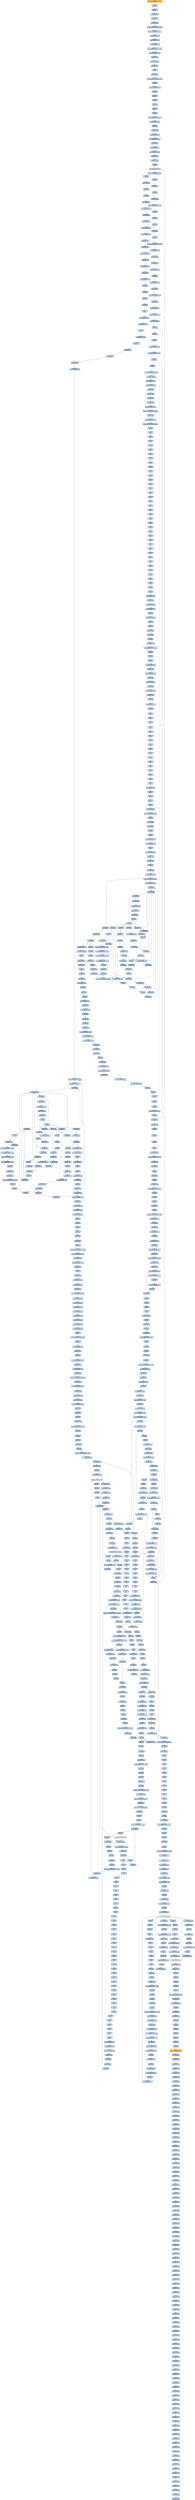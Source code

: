 digraph G {
node[shape=rectangle,style=filled,fillcolor=lightsteelblue,color=lightsteelblue]
bgcolor="transparent"
a0x0040146cmovl_0x40685cUINT32_eax[label="start\nmovl $0x40685c<UINT32>, %eax",color="lightgrey",fillcolor="orange"];
a0x00401471pushl_eax[label="0x00401471\npushl %eax"];
a0x00401472pushl_fs_0[label="0x00401472\npushl %fs:0"];
a0x00401479movl_esp_fs_0[label="0x00401479\nmovl %esp, %fs:0"];
a0x00401480xorl_eax_eax[label="0x00401480\nxorl %eax, %eax"];
a0x00401482movl_ecx_eax_[label="0x00401482\nmovl %ecx, (%eax)"];
a0x0040685cmovl_0xf04055e1UINT32_eax[label="0x0040685c\nmovl $0xf04055e1<UINT32>, %eax"];
a0x00406861leal_0x1000129eeax__ecx[label="0x00406861\nleal 0x1000129e(%eax), %ecx"];
a0x00406867movl_eax_0x1ecx_[label="0x00406867\nmovl %eax, 0x1(%ecx)"];
a0x0040686amovl_0x4esp__edx[label="0x0040686a\nmovl 0x4(%esp), %edx"];
a0x0040686emovl_0xcedx__edx[label="0x0040686e\nmovl 0xc(%edx), %edx"];
a0x00406871movb_0xffffffe9UINT8_edx_[label="0x00406871\nmovb $0xffffffe9<UINT8>, (%edx)"];
a0x00406874addl_0x5UINT8_edx[label="0x00406874\naddl $0x5<UINT8>, %edx"];
a0x00406877subl_edx_ecx[label="0x00406877\nsubl %edx, %ecx"];
a0x00406879movl_ecx__4edx_[label="0x00406879\nmovl %ecx, -4(%edx)"];
a0x0040687cxorl_eax_eax[label="0x0040687c\nxorl %eax, %eax"];
a0x0040687eret[label="0x0040687e\nret"];
a0x00401482jmp_0x0040687f[label="0x00401482\njmp 0x0040687f"];
a0x0040687fmovl_0xf04055e1UINT32_eax[label="0x0040687f\nmovl $0xf04055e1<UINT32>, %eax"];
a0x00406884popl_fs_0[label="0x00406884\npopl %fs:0"];
a0x0040688baddl_0x4UINT8_esp[label="0x0040688b\naddl $0x4<UINT8>, %esp"];
a0x0040688epushl_ebp[label="0x0040688e\npushl %ebp"];
a0x0040688fpushl_ebx[label="0x0040688f\npushl %ebx"];
a0x00406890pushl_ecx[label="0x00406890\npushl %ecx"];
a0x00406891pushl_edi[label="0x00406891\npushl %edi"];
a0x00406892pushl_esi[label="0x00406892\npushl %esi"];
a0x00406893pushl_edx[label="0x00406893\npushl %edx"];
a0x00406894leal_0x10001257eax__ebx[label="0x00406894\nleal 0x10001257(%eax), %ebx"];
a0x0040689amovl_0x18ebx__edx[label="0x0040689a\nmovl 0x18(%ebx), %edx"];
a0x0040689dpushl_edx[label="0x0040689d\npushl %edx"];
a0x0040689emovl_eax_ebp[label="0x0040689e\nmovl %eax, %ebp"];
a0x004068a0pushl_0x40UINT8[label="0x004068a0\npushl $0x40<UINT8>"];
a0x004068a2pushl_0x1000UINT32[label="0x004068a2\npushl $0x1000<UINT32>"];
a0x004068a7pushl_0x4ebx_[label="0x004068a7\npushl 0x4(%ebx)"];
a0x004068aapushl_0x0UINT8[label="0x004068aa\npushl $0x0<UINT8>"];
a0x004068acmovl_0x10ebx__ecx[label="0x004068ac\nmovl 0x10(%ebx), %ecx"];
a0x004068afaddl_edx_ecx[label="0x004068af\naddl %edx, %ecx"];
a0x004068b1movl_ecx__eax[label="0x004068b1\nmovl (%ecx), %eax"];
a0x004068b3call_eax[label="0x004068b3\ncall %eax"];
VirtualAlloc_kernel32_dll[label="VirtualAlloc@kernel32.dll",color="lightgrey",fillcolor="lightgrey"];
a0x004068b5popl_edx[label="0x004068b5\npopl %edx"];
a0x004068b6movl_eax_edi[label="0x004068b6\nmovl %eax, %edi"];
a0x004068b8pushl_eax[label="0x004068b8\npushl %eax"];
a0x004068b9pushl_edx[label="0x004068b9\npushl %edx"];
a0x004068bamovl_ebx__esi[label="0x004068ba\nmovl (%ebx), %esi"];
a0x004068bcmovl_0x20ebx__eax[label="0x004068bc\nmovl 0x20(%ebx), %eax"];
a0x004068bfaddl_edx_eax[label="0x004068bf\naddl %edx, %eax"];
a0x004068c1movl_eax__ecx[label="0x004068c1\nmovl (%eax), %ecx"];
a0x004068c3movl_ecx_0x20ebx_[label="0x004068c3\nmovl %ecx, 0x20(%ebx)"];
a0x004068c6movl_0x1cebx__eax[label="0x004068c6\nmovl 0x1c(%ebx), %eax"];
a0x004068c9addl_edx_eax[label="0x004068c9\naddl %edx, %eax"];
a0x004068cbmovl_eax__ecx[label="0x004068cb\nmovl (%eax), %ecx"];
a0x004068cdmovl_ecx_0x1cebx_[label="0x004068cd\nmovl %ecx, 0x1c(%ebx)"];
a0x004068d0addl_edx_esi[label="0x004068d0\naddl %edx, %esi"];
a0x004068d2movl_0xcebx__ecx[label="0x004068d2\nmovl 0xc(%ebx), %ecx"];
a0x004068d5addl_edx_ecx[label="0x004068d5\naddl %edx, %ecx"];
a0x004068d7leal_0x1cebx__eax[label="0x004068d7\nleal 0x1c(%ebx), %eax"];
a0x004068dapushl_eax[label="0x004068da\npushl %eax"];
a0x004068dbpushl_edi[label="0x004068db\npushl %edi"];
a0x004068dcpushl_esi[label="0x004068dc\npushl %esi"];
a0x004068ddcall_ecx[label="0x004068dd\ncall %ecx"];
a0x0040677cpusha_[label="0x0040677c\npusha "];
a0x0040677dmovl_0x24esp__esi[label="0x0040677d\nmovl 0x24(%esp), %esi"];
a0x00406781movl_0x28esp__edi[label="0x00406781\nmovl 0x28(%esp), %edi"];
a0x00406785cld_[label="0x00406785\ncld "];
a0x00406786lodsl_ds_esi__eax[label="0x00406786\nlodsl %ds:(%esi), %eax"];
a0x00406787xorl_ecx_ecx[label="0x00406787\nxorl %ecx, %ecx"];
a0x00406789testl_eax_eax[label="0x00406789\ntestl %eax, %eax"];
a0x0040678bje_0x0040679e[label="0x0040678b\nje 0x0040679e"];
a0x0040678dxorl_edx_edx[label="0x0040678d\nxorl %edx, %edx"];
a0x0040678fleal_eaxedi__ebx[label="0x0040678f\nleal (%eax,%edi), %ebx"];
a0x00406792movsb_ds_esi__es_edi_[label="0x00406792\nmovsb %ds:(%esi), %es:(%edi)"];
a0x00406793movb_0x3UINT8_cl[label="0x00406793\nmovb $0x3<UINT8>, %cl"];
a0x00406795call_0x0040680c[label="0x00406795\ncall 0x0040680c"];
a0x0040680caddl_edx_edx[label="0x0040680c\naddl %edx, %edx"];
a0x0040680ejne_0x00406816[label="0x0040680e\njne 0x00406816"];
a0x00406810xchgl_eax_edx[label="0x00406810\nxchgl %eax, %edx"];
a0x00406811lodsl_ds_esi__eax[label="0x00406811\nlodsl %ds:(%esi), %eax"];
a0x00406812xchgl_eax_edx[label="0x00406812\nxchgl %eax, %edx"];
a0x00406813addl_edx_edx[label="0x00406813\naddl %edx, %edx"];
a0x00406815incl_edx[label="0x00406815\nincl %edx"];
a0x00406816ret[label="0x00406816\nret"];
a0x0040679ajae_0x00406792[label="0x0040679a\njae 0x00406792"];
a0x0040679ccmpl_ebx_edi[label="0x0040679c\ncmpl %ebx, %edi"];
a0x0040679ejae_0x00406829[label="0x0040679e\njae 0x00406829"];
a0x004067a4pushl_ebx[label="0x004067a4\npushl %ebx"];
a0x004067a5pushl_ebp[label="0x004067a5\npushl %ebp"];
a0x004067a6pushl_edi[label="0x004067a6\npushl %edi"];
a0x004067a7xorl_ebx_ebx[label="0x004067a7\nxorl %ebx, %ebx"];
a0x004067a9incl_ebx[label="0x004067a9\nincl %ebx"];
a0x004067aaxorl_ebp_ebp[label="0x004067aa\nxorl %ebp, %ebp"];
a0x004067acmovl_ebx_eax[label="0x004067ac\nmovl %ebx, %eax"];
a0x004067aeleal_ebpebx__edi[label="0x004067ae\nleal (%ebp,%ebx), %edi"];
a0x004067b2movl_ebx_ebp[label="0x004067b2\nmovl %ebx, %ebp"];
a0x004067b4movl_edi_ebx[label="0x004067b4\nmovl %edi, %ebx"];
a0x004067b6call_0x0040680c[label="0x004067b6\ncall 0x0040680c"];
a0x004067bbjae_0x004067ae[label="0x004067bb\njae 0x004067ae"];
a0x004067bdleal_ebpedi__ebx[label="0x004067bd\nleal (%ebp,%edi), %ebx"];
a0x004067c1addl_edi_eax[label="0x004067c1\naddl %edi, %eax"];
a0x004067c3movl_edi_ebp[label="0x004067c3\nmovl %edi, %ebp"];
a0x004067c5call_0x0040680c[label="0x004067c5\ncall 0x0040680c"];
a0x004067cajae_0x004067ae[label="0x004067ca\njae 0x004067ae"];
a0x004067ccpopl_edi[label="0x004067cc\npopl %edi"];
a0x004067cdpopl_ebp[label="0x004067cd\npopl %ebp"];
a0x004067cepopl_ebx[label="0x004067ce\npopl %ebx"];
a0x004067cfsubl_ecx_eax[label="0x004067cf\nsubl %ecx, %eax"];
a0x004067d1jae_0x004067dc[label="0x004067d1\njae 0x004067dc"];
a0x004067dcmovb_0x6UINT8_cl[label="0x004067dc\nmovb $0x6<UINT8>, %cl"];
a0x004067decall_0x0040680c[label="0x004067de\ncall 0x0040680c"];
a0x004067e3adcl_eax_eax[label="0x004067e3\nadcl %eax, %eax"];
a0x004067e5decl_ecx[label="0x004067e5\ndecl %ecx"];
a0x004067e6jne_0x004067de[label="0x004067e6\njne 0x004067de"];
a0x004067e8incl_eax[label="0x004067e8\nincl %eax"];
a0x004067e9call_0x00406817[label="0x004067e9\ncall 0x00406817"];
a0x00406817xorl_ecx_ecx[label="0x00406817\nxorl %ecx, %ecx"];
a0x00406819incl_ecx[label="0x00406819\nincl %ecx"];
a0x0040681acall_0x0040680c[label="0x0040681a\ncall 0x0040680c"];
a0x0040681fadcl_ecx_ecx[label="0x0040681f\nadcl %ecx, %ecx"];
a0x00406821call_0x0040680c[label="0x00406821\ncall 0x0040680c"];
a0x00406826jb_0x0040681a[label="0x00406826\njb 0x0040681a"];
a0x00406828ret[label="0x00406828\nret"];
a0x004067eemovl_eax_ebp[label="0x004067ee\nmovl %eax, %ebp"];
a0x004067f0cmpl_0x8001UINT32_eax[label="0x004067f0\ncmpl $0x8001<UINT32>, %eax"];
a0x004067f5sbbl_0xffffffffUINT8_ecx[label="0x004067f5\nsbbl $0xffffffff<UINT8>, %ecx"];
a0x004067f8cmpl_0x781UINT32_eax[label="0x004067f8\ncmpl $0x781<UINT32>, %eax"];
a0x004067fdsbbl_0xffffffffUINT8_ecx[label="0x004067fd\nsbbl $0xffffffff<UINT8>, %ecx"];
a0x00406800pushl_esi[label="0x00406800\npushl %esi"];
a0x00406801movl_edi_esi[label="0x00406801\nmovl %edi, %esi"];
a0x00406803subl_eax_esi[label="0x00406803\nsubl %eax, %esi"];
a0x00406805repz_movsb_ds_esi__es_edi_[label="0x00406805\nrepz movsb %ds:(%esi), %es:(%edi)"];
a0x00406807popl_esi[label="0x00406807\npopl %esi"];
a0x00406808incl_ecx[label="0x00406808\nincl %ecx"];
a0x00406809incl_ecx[label="0x00406809\nincl %ecx"];
a0x0040680ajmp_0x00406795[label="0x0040680a\njmp 0x00406795"];
a0x004067d3movl_ebp_eax[label="0x004067d3\nmovl %ebp, %eax"];
a0x004067d5call_0x00406817[label="0x004067d5\ncall 0x00406817"];
a0x004067dajmp_0x00406800[label="0x004067da\njmp 0x00406800"];
a0x00406829subl_0x28esp__edi[label="0x00406829\nsubl 0x28(%esp), %edi"];
a0x0040682dmovl_edi_0x1cesp_[label="0x0040682d\nmovl %edi, 0x1c(%esp)"];
a0x00406831popa_[label="0x00406831\npopa "];
a0x00406832ret_0xcUINT16[label="0x00406832\nret $0xc<UINT16>"];
a0x004068dfpopl_edx[label="0x004068df\npopl %edx"];
a0x004068e0popl_eax[label="0x004068e0\npopl %eax"];
a0x004068e1addl_0x8ebx__eax[label="0x004068e1\naddl 0x8(%ebx), %eax"];
a0x004068e4movl_eax_edi[label="0x004068e4\nmovl %eax, %edi"];
a0x004068e6pushl_edx[label="0x004068e6\npushl %edx"];
a0x004068e7movl_eax_esi[label="0x004068e7\nmovl %eax, %esi"];
a0x004068e9movl__4esi__eax[label="0x004068e9\nmovl -4(%esi), %eax"];
a0x004068ecaddl_0x4UINT8_eax[label="0x004068ec\naddl $0x4<UINT8>, %eax"];
a0x004068efsubl_eax_esi[label="0x004068ef\nsubl %eax, %esi"];
a0x004068f1movl_edx_0x8esi_[label="0x004068f1\nmovl %edx, 0x8(%esi)"];
a0x004068f4movl_0xcebx__ecx[label="0x004068f4\nmovl 0xc(%ebx), %ecx"];
a0x004068f7movl_ecx_0x14esi_[label="0x004068f7\nmovl %ecx, 0x14(%esi)"];
a0x004068facall_edi[label="0x004068fa\ncall %edi"];
a0x035c0150pushl_ebx[label="0x035c0150\npushl %ebx"];
a0x035c0151pushl_edi[label="0x035c0151\npushl %edi"];
a0x035c0152pushl_esi[label="0x035c0152\npushl %esi"];
a0x035c0153pushl_ebp[label="0x035c0153\npushl %ebp"];
a0x035c0154call_0x35c0159[label="0x035c0154\ncall 0x35c0159"];
a0x035c0159popl_ebp[label="0x035c0159\npopl %ebp"];
a0x035c015asubl_0x1000134cUINT32_ebp[label="0x035c015a\nsubl $0x1000134c<UINT32>, %ebp"];
a0x035c0160leal_0x10001343ebp__esi[label="0x035c0160\nleal 0x10001343(%ebp), %esi"];
a0x035c0166movl__4esi__eax[label="0x035c0166\nmovl -4(%esi), %eax"];
a0x035c0169addl_0x4UINT8_eax[label="0x035c0169\naddl $0x4<UINT8>, %eax"];
a0x035c016csubl_eax_esi[label="0x035c016c\nsubl %eax, %esi"];
a0x035c016ecld_[label="0x035c016e\ncld "];
a0x035c016fmovl_esi_ebx[label="0x035c016f\nmovl %esi, %ebx"];
a0x035c0171movl_0x8esi__edx[label="0x035c0171\nmovl 0x8(%esi), %edx"];
a0x035c0174movl_0x1cesi__esi[label="0x035c0174\nmovl 0x1c(%esi), %esi"];
a0x035c0177addl_edx_esi[label="0x035c0177\naddl %edx, %esi"];
a0x035c0179leal_0x10001f2febp__edi[label="0x035c0179\nleal 0x10001f2f(%ebp), %edi"];
a0x035c017flodsl_ds_esi__eax[label="0x035c017f\nlodsl %ds:(%esi), %eax"];
a0x035c0180stosl_eax_es_edi_[label="0x035c0180\nstosl %eax, %es:(%edi)"];
a0x035c0181lodsl_ds_esi__eax[label="0x035c0181\nlodsl %ds:(%esi), %eax"];
a0x035c0182stosl_eax_es_edi_[label="0x035c0182\nstosl %eax, %es:(%edi)"];
a0x035c0183lodsl_ds_esi__eax[label="0x035c0183\nlodsl %ds:(%esi), %eax"];
a0x035c0184stosl_eax_es_edi_[label="0x035c0184\nstosl %eax, %es:(%edi)"];
a0x035c0185lodsl_ds_esi__eax[label="0x035c0185\nlodsl %ds:(%esi), %eax"];
a0x035c0186stosl_eax_es_edi_[label="0x035c0186\nstosl %eax, %es:(%edi)"];
a0x035c0187nop_[label="0x035c0187\nnop "];
a0x035c0188cmpl_0x1UINT8_0x48ebx_[label="0x035c0188\ncmpl $0x1<UINT8>, 0x48(%ebx)"];
a0x035c018cje_0x35c01a3[label="0x035c018c\nje 0x35c01a3"];
a0x035c018emovl_0x44ebx__esi[label="0x035c018e\nmovl 0x44(%ebx), %esi"];
a0x035c0191testl_esi_esi[label="0x035c0191\ntestl %esi, %esi"];
a0x035c0193je_0x35c01a3[label="0x035c0193\nje 0x35c01a3"];
a0x035c0195movl_0x23UINT32_ecx[label="0x035c0195\nmovl $0x23<UINT32>, %ecx"];
a0x035c019aaddl_edx_esi[label="0x035c019a\naddl %edx, %esi"];
a0x035c019cmovl_0x40ebx__edi[label="0x035c019c\nmovl 0x40(%ebx), %edi"];
a0x035c019faddl_edx_edi[label="0x035c019f\naddl %edx, %edi"];
a0x035c01a1repz_movsb_ds_esi__es_edi_[label="0x035c01a1\nrepz movsb %ds:(%esi), %es:(%edi)"];
a0x035c01a3movl_ebx_esi[label="0x035c01a3\nmovl %ebx, %esi"];
a0x035c01a5leal_0x10001f1bebp__edi[label="0x035c01a5\nleal 0x10001f1b(%ebp), %edi"];
a0x035c01abaddl_ebp_edi_[label="0x035c01ab\naddl %ebp, (%edi)"];
a0x035c01adaddl_ebp_0x4edi_[label="0x035c01ad\naddl %ebp, 0x4(%edi)"];
a0x035c01b0addl_ebp_0x8edi_[label="0x035c01b0\naddl %ebp, 0x8(%edi)"];
a0x035c01b3leal_0x10001effebp__ecx[label="0x035c01b3\nleal 0x10001eff(%ebp), %ecx"];
a0x035c01b9pushl_ecx[label="0x035c01b9\npushl %ecx"];
a0x035c01bacall_0x35c0305[label="0x035c01ba\ncall 0x35c0305"];
a0x035c0305pushl_ebp[label="0x035c0305\npushl %ebp"];
a0x035c0306movl_esp_ebp[label="0x035c0306\nmovl %esp, %ebp"];
a0x035c0308addl_0xfffffffcUINT8_esp[label="0x035c0308\naddl $0xfffffffc<UINT8>, %esp"];
a0x035c030bpushl_ebx[label="0x035c030b\npushl %ebx"];
a0x035c030cpushl_edi[label="0x035c030c\npushl %edi"];
a0x035c030dpushl_esi[label="0x035c030d\npushl %esi"];
a0x035c030ecall_0x35c0313[label="0x035c030e\ncall 0x35c0313"];
a0x035c0313popl_ebx[label="0x035c0313\npopl %ebx"];
a0x035c0314subl_0x10001506UINT32_ebx[label="0x035c0314\nsubl $0x10001506<UINT32>, %ebx"];
a0x035c031amovl_0x8ebp__esi[label="0x035c031a\nmovl 0x8(%ebp), %esi"];
a0x035c031dmovl_esi__ecx[label="0x035c031d\nmovl (%esi), %ecx"];
a0x035c031faddl_ebx_ecx[label="0x035c031f\naddl %ebx, %ecx"];
a0x035c0321pushl_ecx[label="0x035c0321\npushl %ecx"];
a0x035c0322call_0x10001f2febx_[label="0x035c0322\ncall 0x10001f2f(%ebx)"];
LoadLibraryA_kernel32_dll[label="LoadLibraryA@kernel32.dll",color="lightgrey",fillcolor="lightgrey"];
a0x035c0328movl_eax__4ebp_[label="0x035c0328\nmovl %eax, -4(%ebp)"];
a0x035c032bmovl_0x4esi__edx[label="0x035c032b\nmovl 0x4(%esi), %edx"];
a0x035c032emovl_0x8esi__edi[label="0x035c032e\nmovl 0x8(%esi), %edi"];
a0x035c0331addl_ebx_edx[label="0x035c0331\naddl %ebx, %edx"];
a0x035c0333addl_ebx_edi[label="0x035c0333\naddl %ebx, %edi"];
a0x035c0335xorl_eax_eax[label="0x035c0335\nxorl %eax, %eax"];
a0x035c0337addl_edx__eax[label="0x035c0337\naddl (%edx), %eax"];
a0x035c0339je_0x35c0351[label="0x035c0339\nje 0x35c0351"];
a0x035c033bpushl_edx[label="0x035c033b\npushl %edx"];
a0x035c033cmovl_edx__eax[label="0x035c033c\nmovl (%edx), %eax"];
a0x035c033eaddl_ebx_eax[label="0x035c033e\naddl %ebx, %eax"];
a0x035c0340pushl_eax[label="0x035c0340\npushl %eax"];
a0x035c0341pushl__4ebp_[label="0x035c0341\npushl -4(%ebp)"];
a0x035c0344call_0x10001f33ebx_[label="0x035c0344\ncall 0x10001f33(%ebx)"];
GetProcAddress_kernel32_dll[label="GetProcAddress@kernel32.dll",color="lightgrey",fillcolor="lightgrey"];
a0x035c034astosl_eax_es_edi_[label="0x035c034a\nstosl %eax, %es:(%edi)"];
a0x035c034bpopl_edx[label="0x035c034b\npopl %edx"];
a0x035c034caddl_0x4UINT8_edx[label="0x035c034c\naddl $0x4<UINT8>, %edx"];
a0x035c034fjmp_0x35c0335[label="0x035c034f\njmp 0x35c0335"];
a0x035c0351addl_0xcUINT8_esi[label="0x035c0351\naddl $0xc<UINT8>, %esi"];
a0x035c0354addl_esi__eax[label="0x035c0354\naddl (%esi), %eax"];
a0x035c0356jne_0x35c031d[label="0x035c0356\njne 0x35c031d"];
a0x035c0358popl_esi[label="0x035c0358\npopl %esi"];
a0x035c0359popl_edi[label="0x035c0359\npopl %edi"];
a0x035c035apopl_ebx[label="0x035c035a\npopl %ebx"];
a0x035c035bleave_[label="0x035c035b\nleave "];
a0x035c035cret_0x4UINT16[label="0x035c035c\nret $0x4<UINT16>"];
a0x035c01bfnop_[label="0x035c01bf\nnop "];
a0x035c01c0nop_[label="0x035c01c0\nnop "];
a0x035c01c1nop_[label="0x035c01c1\nnop "];
a0x035c01c2nop_[label="0x035c01c2\nnop "];
a0x035c01c3nop_[label="0x035c01c3\nnop "];
a0x035c01c4nop_[label="0x035c01c4\nnop "];
a0x035c01c5nop_[label="0x035c01c5\nnop "];
a0x035c01c6nop_[label="0x035c01c6\nnop "];
a0x035c01c7movl_0x2cesi__ecx[label="0x035c01c7\nmovl 0x2c(%esi), %ecx"];
a0x035c01camovl_ecx_0x10001f2bebp_[label="0x035c01ca\nmovl %ecx, 0x10001f2b(%ebp)"];
a0x035c01d0pushl_0x40UINT8[label="0x035c01d0\npushl $0x40<UINT8>"];
a0x035c01d2pushl_0x1000UINT32[label="0x035c01d2\npushl $0x1000<UINT32>"];
a0x035c01d7pushl_ecx[label="0x035c01d7\npushl %ecx"];
a0x035c01d8pushl_0x0UINT8[label="0x035c01d8\npushl $0x0<UINT8>"];
a0x035c01dacall_0x10001f37ebp_[label="0x035c01da\ncall 0x10001f37(%ebp)"];
a0x035c01e0movl_eax_0x10001f27ebp_[label="0x035c01e0\nmovl %eax, 0x10001f27(%ebp)"];
a0x035c01e6pushl_esi[label="0x035c01e6\npushl %esi"];
a0x035c01e7call_0x35c05e2[label="0x035c01e7\ncall 0x35c05e2"];
a0x035c05e2pushl_ebp[label="0x035c05e2\npushl %ebp"];
a0x035c05e3movl_esp_ebp[label="0x035c05e3\nmovl %esp, %ebp"];
a0x035c05e5addl_0xffffffe8UINT8_esp[label="0x035c05e5\naddl $0xffffffe8<UINT8>, %esp"];
a0x035c05e8pushl_ebx[label="0x035c05e8\npushl %ebx"];
a0x035c05e9pushl_edi[label="0x035c05e9\npushl %edi"];
a0x035c05eapushl_esi[label="0x035c05ea\npushl %esi"];
a0x035c05ebcall_0x35c05f0[label="0x035c05eb\ncall 0x35c05f0"];
a0x035c05f0popl_ebx[label="0x035c05f0\npopl %ebx"];
a0x035c05f1subl_0x100017e3UINT32_ebx[label="0x035c05f1\nsubl $0x100017e3<UINT32>, %ebx"];
a0x035c05f7movl_0x8ebp__esi[label="0x035c05f7\nmovl 0x8(%ebp), %esi"];
a0x035c05faxorl_eax_eax[label="0x035c05fa\nxorl %eax, %eax"];
a0x035c05fcxorl_ecx_ecx[label="0x035c05fc\nxorl %ecx, %ecx"];
a0x035c05feaddl_0x3cesi__ecx[label="0x035c05fe\naddl 0x3c(%esi), %ecx"];
a0x035c0601je_0x35c060d[label="0x035c0601\nje 0x35c060d"];
a0x035c0603movl_0x8esi__edx[label="0x035c0603\nmovl 0x8(%esi), %edx"];
a0x035c0606movl_esi_edi[label="0x035c0606\nmovl %esi, %edi"];
a0x035c0608addl_0x50UINT8_esi[label="0x035c0608\naddl $0x50<UINT8>, %esi"];
a0x035c060bjmp_0x35c0614[label="0x035c060b\njmp 0x35c0614"];
a0x035c0614movl_eax__4ebp_[label="0x035c0614\nmovl %eax, -4(%ebp)"];
a0x035c0617movzwl_0x2edi__eax[label="0x035c0617\nmovzwl 0x2(%edi), %eax"];
a0x035c061bmovl_eax__16ebp_[label="0x035c061b\nmovl %eax, -16(%ebp)"];
a0x035c061epushl_ecx[label="0x035c061e\npushl %ecx"];
a0x035c061fpushl_edx[label="0x035c061f\npushl %edx"];
a0x035c0620pushl_esi[label="0x035c0620\npushl %esi"];
a0x035c0621movzwl_0x10esi__eax[label="0x035c0621\nmovzwl 0x10(%esi), %eax"];
a0x035c0625testl_0x10UINT32_eax[label="0x035c0625\ntestl $0x10<UINT32>, %eax"];
a0x035c062aje_0x35c0706[label="0x035c062a\nje 0x35c0706"];
a0x035c0630pushl_esi[label="0x035c0630\npushl %esi"];
a0x035c0631movl_0x10001f27ebx__edi[label="0x035c0631\nmovl 0x10001f27(%ebx), %edi"];
a0x035c0637movl_edi__20ebp_[label="0x035c0637\nmovl %edi, -20(%ebp)"];
a0x035c063amovl_0x8esi__ecx[label="0x035c063a\nmovl 0x8(%esi), %ecx"];
a0x035c063dmovl_0x14esi__eax[label="0x035c063d\nmovl 0x14(%esi), %eax"];
a0x035c0640subl_eax_ecx[label="0x035c0640\nsubl %eax, %ecx"];
a0x035c0642movl_esi__esi[label="0x035c0642\nmovl (%esi), %esi"];
a0x035c0644addl_edx_esi[label="0x035c0644\naddl %edx, %esi"];
a0x035c0646movl_ecx_eax[label="0x035c0646\nmovl %ecx, %eax"];
a0x035c0648sarl_0x2UINT8_ecx[label="0x035c0648\nsarl $0x2<UINT8>, %ecx"];
a0x035c064brepz_movsl_ds_esi__es_edi_[label="0x035c064b\nrepz movsl %ds:(%esi), %es:(%edi)"];
a0x035c064daddl_eax_ecx[label="0x035c064d\naddl %eax, %ecx"];
a0x035c064fandl_0x3UINT8_ecx[label="0x035c064f\nandl $0x3<UINT8>, %ecx"];
a0x035c0652repz_movsb_ds_esi__es_edi_[label="0x035c0652\nrepz movsb %ds:(%esi), %es:(%edi)"];
a0x035c0654popl_esi[label="0x035c0654\npopl %esi"];
a0x035c0655nop_[label="0x035c0655\nnop "];
a0x035c0656nop_[label="0x035c0656\nnop "];
a0x035c0657nop_[label="0x035c0657\nnop "];
a0x035c0658nop_[label="0x035c0658\nnop "];
a0x035c0659nop_[label="0x035c0659\nnop "];
a0x035c065anop_[label="0x035c065a\nnop "];
a0x035c065bnop_[label="0x035c065b\nnop "];
a0x035c065cnop_[label="0x035c065c\nnop "];
a0x035c065dnop_[label="0x035c065d\nnop "];
a0x035c065enop_[label="0x035c065e\nnop "];
a0x035c065fnop_[label="0x035c065f\nnop "];
a0x035c0660nop_[label="0x035c0660\nnop "];
a0x035c0661nop_[label="0x035c0661\nnop "];
a0x035c0662nop_[label="0x035c0662\nnop "];
a0x035c0663nop_[label="0x035c0663\nnop "];
a0x035c0664nop_[label="0x035c0664\nnop "];
a0x035c0665nop_[label="0x035c0665\nnop "];
a0x035c0666nop_[label="0x035c0666\nnop "];
a0x035c0667nop_[label="0x035c0667\nnop "];
a0x035c0668nop_[label="0x035c0668\nnop "];
a0x035c0669nop_[label="0x035c0669\nnop "];
a0x035c066anop_[label="0x035c066a\nnop "];
a0x035c066bnop_[label="0x035c066b\nnop "];
a0x035c066cnop_[label="0x035c066c\nnop "];
a0x035c066dnop_[label="0x035c066d\nnop "];
a0x035c066enop_[label="0x035c066e\nnop "];
a0x035c066fnop_[label="0x035c066f\nnop "];
a0x035c0670nop_[label="0x035c0670\nnop "];
a0x035c0671nop_[label="0x035c0671\nnop "];
a0x035c0672nop_[label="0x035c0672\nnop "];
a0x035c0673nop_[label="0x035c0673\nnop "];
a0x035c0674nop_[label="0x035c0674\nnop "];
a0x035c0675nop_[label="0x035c0675\nnop "];
a0x035c0676nop_[label="0x035c0676\nnop "];
a0x035c0677nop_[label="0x035c0677\nnop "];
a0x035c0678nop_[label="0x035c0678\nnop "];
a0x035c0679nop_[label="0x035c0679\nnop "];
a0x035c067anop_[label="0x035c067a\nnop "];
a0x035c067bmovl_0x4esi__eax[label="0x035c067b\nmovl 0x4(%esi), %eax"];
a0x035c067eaddl_edx_eax[label="0x035c067e\naddl %edx, %eax"];
a0x035c0680movl_eax__24ebp_[label="0x035c0680\nmovl %eax, -24(%ebp)"];
a0x035c0683movl__16ebp__eax[label="0x035c0683\nmovl -16(%ebp), %eax"];
a0x035c0686decl_eax[label="0x035c0686\ndecl %eax"];
a0x035c0687movl_eax__12ebp_[label="0x035c0687\nmovl %eax, -12(%ebp)"];
a0x035c068apushl_edx[label="0x035c068a\npushl %edx"];
a0x035c068bpushl_eax[label="0x035c068b\npushl %eax"];
a0x035c068cpushl_0x8ebp_[label="0x035c068c\npushl 0x8(%ebp)"];
a0x035c068fcall_0x35c09df[label="0x035c068f\ncall 0x35c09df"];
a0x035c09dfpushl_ebp[label="0x035c09df\npushl %ebp"];
a0x035c09e0movl_esp_ebp[label="0x035c09e0\nmovl %esp, %ebp"];
a0x035c09e2addl_0xfffffffcUINT8_esp[label="0x035c09e2\naddl $0xfffffffc<UINT8>, %esp"];
a0x035c09e5pushl_ebx[label="0x035c09e5\npushl %ebx"];
a0x035c09e6pushl_edi[label="0x035c09e6\npushl %edi"];
a0x035c09e7pushl_esi[label="0x035c09e7\npushl %esi"];
a0x035c09e8movl_0x8ebp__ebx[label="0x035c09e8\nmovl 0x8(%ebp), %ebx"];
a0x035c09ebmovl_ebx_esi[label="0x035c09eb\nmovl %ebx, %esi"];
a0x035c09edmovl_0x30ebx__ecx[label="0x035c09ed\nmovl 0x30(%ebx), %ecx"];
a0x035c09f0subl_ecx_esi[label="0x035c09f0\nsubl %ecx, %esi"];
a0x035c09f2movl_esi__4ebp_[label="0x035c09f2\nmovl %esi, -4(%ebp)"];
a0x035c09f5xorl_ecx_ecx[label="0x035c09f5\nxorl %ecx, %ecx"];
a0x035c09f7lodsl_ds_esi__eax[label="0x035c09f7\nlodsl %ds:(%esi), %eax"];
a0x035c09f8testl_eax_eax[label="0x035c09f8\ntestl %eax, %eax"];
a0x035c09faje_0x35c0a18[label="0x035c09fa\nje 0x35c0a18"];
a0x035c09fccmpl_0xcebp__ecx[label="0x035c09fc\ncmpl 0xc(%ebp), %ecx"];
a0x035c09ffje_0x35c0a04[label="0x035c09ff\nje 0x35c0a04"];
a0x035c0a04nop_[label="0x035c0a04\nnop "];
a0x035c0a05nop_[label="0x035c0a05\nnop "];
a0x035c0a06nop_[label="0x035c0a06\nnop "];
a0x035c0a07nop_[label="0x035c0a07\nnop "];
a0x035c0a08nop_[label="0x035c0a08\nnop "];
a0x035c0a09nop_[label="0x035c0a09\nnop "];
a0x035c0a0anop_[label="0x035c0a0a\nnop "];
a0x035c0a0bnop_[label="0x035c0a0b\nnop "];
a0x035c0a0cnop_[label="0x035c0a0c\nnop "];
a0x035c0a0dnop_[label="0x035c0a0d\nnop "];
a0x035c0a0enop_[label="0x035c0a0e\nnop "];
a0x035c0a0fnop_[label="0x035c0a0f\nnop "];
a0x035c0a10nop_[label="0x035c0a10\nnop "];
a0x035c0a11nop_[label="0x035c0a11\nnop "];
a0x035c0a12nop_[label="0x035c0a12\nnop "];
a0x035c0a13nop_[label="0x035c0a13\nnop "];
a0x035c0a14nop_[label="0x035c0a14\nnop "];
a0x035c0a15addl__4ebp__eax[label="0x035c0a15\naddl -4(%ebp), %eax"];
a0x035c0a18popl_esi[label="0x035c0a18\npopl %esi"];
a0x035c0a19popl_edi[label="0x035c0a19\npopl %edi"];
a0x035c0a1apopl_ebx[label="0x035c0a1a\npopl %ebx"];
a0x035c0a1bleave_[label="0x035c0a1b\nleave "];
a0x035c0a1cret_0x8UINT16[label="0x035c0a1c\nret $0x8<UINT16>"];
a0x035c0694leal_0x10001f2febx__ecx[label="0x035c0694\nleal 0x10001f2f(%ebx), %ecx"];
a0x035c069apushl_ecx[label="0x035c069a\npushl %ecx"];
a0x035c069bpushl__24ebp_[label="0x035c069b\npushl -24(%ebp)"];
a0x035c069epushl__20ebp_[label="0x035c069e\npushl -20(%ebp)"];
a0x035c06a1call_eax[label="0x035c06a1\ncall %eax"];
a0x035c0008pusha_[label="0x035c0008\npusha "];
a0x035c0009movl_0x24esp__esi[label="0x035c0009\nmovl 0x24(%esp), %esi"];
a0x035c000dmovl_0x28esp__edi[label="0x035c000d\nmovl 0x28(%esp), %edi"];
a0x035c0011cld_[label="0x035c0011\ncld "];
a0x035c0012lodsl_ds_esi__eax[label="0x035c0012\nlodsl %ds:(%esi), %eax"];
a0x035c0013xorl_ecx_ecx[label="0x035c0013\nxorl %ecx, %ecx"];
a0x035c0015testl_eax_eax[label="0x035c0015\ntestl %eax, %eax"];
a0x035c0017je_0x35c002a[label="0x035c0017\nje 0x35c002a"];
a0x035c0019xorl_edx_edx[label="0x035c0019\nxorl %edx, %edx"];
a0x035c001bleal_eaxedi__ebx[label="0x035c001b\nleal (%eax,%edi), %ebx"];
a0x035c001emovsb_ds_esi__es_edi_[label="0x035c001e\nmovsb %ds:(%esi), %es:(%edi)"];
a0x035c001fmovb_0x3UINT8_cl[label="0x035c001f\nmovb $0x3<UINT8>, %cl"];
a0x035c0021call_0x35c0098[label="0x035c0021\ncall 0x35c0098"];
a0x035c0098addl_edx_edx[label="0x035c0098\naddl %edx, %edx"];
a0x035c009ajne_0x35c00a2[label="0x035c009a\njne 0x35c00a2"];
a0x035c009cxchgl_eax_edx[label="0x035c009c\nxchgl %eax, %edx"];
a0x035c009dlodsl_ds_esi__eax[label="0x035c009d\nlodsl %ds:(%esi), %eax"];
a0x035c009exchgl_eax_edx[label="0x035c009e\nxchgl %eax, %edx"];
a0x035c009faddl_edx_edx[label="0x035c009f\naddl %edx, %edx"];
a0x035c00a1incl_edx[label="0x035c00a1\nincl %edx"];
a0x035c00a2ret[label="0x035c00a2\nret"];
a0x035c0026jae_0x35c001e[label="0x035c0026\njae 0x35c001e"];
a0x035c0028cmpl_ebx_edi[label="0x035c0028\ncmpl %ebx, %edi"];
a0x035c002ajae_0x35c00b5[label="0x035c002a\njae 0x35c00b5"];
a0x035c0030pushl_ebx[label="0x035c0030\npushl %ebx"];
a0x035c0031pushl_ebp[label="0x035c0031\npushl %ebp"];
a0x035c0032pushl_edi[label="0x035c0032\npushl %edi"];
a0x035c0033xorl_ebx_ebx[label="0x035c0033\nxorl %ebx, %ebx"];
a0x035c0035incl_ebx[label="0x035c0035\nincl %ebx"];
a0x035c0036xorl_ebp_ebp[label="0x035c0036\nxorl %ebp, %ebp"];
a0x035c0038movl_ebx_eax[label="0x035c0038\nmovl %ebx, %eax"];
a0x035c003aleal_ebpebx__edi[label="0x035c003a\nleal (%ebp,%ebx), %edi"];
a0x035c003emovl_ebx_ebp[label="0x035c003e\nmovl %ebx, %ebp"];
a0x035c0040movl_edi_ebx[label="0x035c0040\nmovl %edi, %ebx"];
a0x035c0042call_0x35c0098[label="0x035c0042\ncall 0x35c0098"];
a0x035c0047jae_0x35c003a[label="0x035c0047\njae 0x35c003a"];
a0x035c0049leal_ebpedi__ebx[label="0x035c0049\nleal (%ebp,%edi), %ebx"];
a0x035c004daddl_edi_eax[label="0x035c004d\naddl %edi, %eax"];
a0x035c004fmovl_edi_ebp[label="0x035c004f\nmovl %edi, %ebp"];
a0x035c0051call_0x35c0098[label="0x035c0051\ncall 0x35c0098"];
a0x035c0056jae_0x35c003a[label="0x035c0056\njae 0x35c003a"];
a0x035c0058popl_edi[label="0x035c0058\npopl %edi"];
a0x035c0059popl_ebp[label="0x035c0059\npopl %ebp"];
a0x035c005apopl_ebx[label="0x035c005a\npopl %ebx"];
a0x035c005bsubl_ecx_eax[label="0x035c005b\nsubl %ecx, %eax"];
a0x035c005djae_0x35c0068[label="0x035c005d\njae 0x35c0068"];
a0x035c0068movb_0x6UINT8_cl[label="0x035c0068\nmovb $0x6<UINT8>, %cl"];
a0x035c006acall_0x35c0098[label="0x035c006a\ncall 0x35c0098"];
a0x035c006fadcl_eax_eax[label="0x035c006f\nadcl %eax, %eax"];
a0x035c0071decl_ecx[label="0x035c0071\ndecl %ecx"];
a0x035c0072jne_0x35c006a[label="0x035c0072\njne 0x35c006a"];
a0x035c0074incl_eax[label="0x035c0074\nincl %eax"];
a0x035c0075call_0x35c00a3[label="0x035c0075\ncall 0x35c00a3"];
a0x035c00a3xorl_ecx_ecx[label="0x035c00a3\nxorl %ecx, %ecx"];
a0x035c00a5incl_ecx[label="0x035c00a5\nincl %ecx"];
a0x035c00a6call_0x35c0098[label="0x035c00a6\ncall 0x35c0098"];
a0x035c00abadcl_ecx_ecx[label="0x035c00ab\nadcl %ecx, %ecx"];
a0x035c00adcall_0x35c0098[label="0x035c00ad\ncall 0x35c0098"];
a0x035c00b2jb_0x35c00a6[label="0x035c00b2\njb 0x35c00a6"];
a0x035c00b4ret[label="0x035c00b4\nret"];
a0x035c007amovl_eax_ebp[label="0x035c007a\nmovl %eax, %ebp"];
a0x035c007ccmpl_0x8001UINT32_eax[label="0x035c007c\ncmpl $0x8001<UINT32>, %eax"];
a0x035c0081sbbl_0xffffffffUINT8_ecx[label="0x035c0081\nsbbl $0xffffffff<UINT8>, %ecx"];
a0x035c0084cmpl_0x781UINT32_eax[label="0x035c0084\ncmpl $0x781<UINT32>, %eax"];
a0x035c0089sbbl_0xffffffffUINT8_ecx[label="0x035c0089\nsbbl $0xffffffff<UINT8>, %ecx"];
a0x035c008cpushl_esi[label="0x035c008c\npushl %esi"];
a0x035c008dmovl_edi_esi[label="0x035c008d\nmovl %edi, %esi"];
a0x035c008fsubl_eax_esi[label="0x035c008f\nsubl %eax, %esi"];
a0x035c0091repz_movsb_ds_esi__es_edi_[label="0x035c0091\nrepz movsb %ds:(%esi), %es:(%edi)"];
a0x035c0093popl_esi[label="0x035c0093\npopl %esi"];
a0x035c0094incl_ecx[label="0x035c0094\nincl %ecx"];
a0x035c0095incl_ecx[label="0x035c0095\nincl %ecx"];
a0x035c0096jmp_0x35c0021[label="0x035c0096\njmp 0x35c0021"];
a0x035c005fmovl_ebp_eax[label="0x035c005f\nmovl %ebp, %eax"];
a0x035c0061call_0x35c00a3[label="0x035c0061\ncall 0x35c00a3"];
a0x035c0066jmp_0x35c008c[label="0x035c0066\njmp 0x35c008c"];
a0x035c00b5subl_0x28esp__edi[label="0x035c00b5\nsubl 0x28(%esp), %edi"];
a0x035c00b9movl_edi_0x1cesp_[label="0x035c00b9\nmovl %edi, 0x1c(%esp)"];
a0x035c00bdpopa_[label="0x035c00bd\npopa "];
a0x035c00beret_0xcUINT16[label="0x035c00be\nret $0xc<UINT16>"];
a0x035c06a3movl_eax_ecx[label="0x035c06a3\nmovl %eax, %ecx"];
a0x035c06a5incl_eax[label="0x035c06a5\nincl %eax"];
a0x035c06a6je_0x35c071c[label="0x035c06a6\nje 0x35c071c"];
a0x035c06a8xorl_eax_eax[label="0x035c06a8\nxorl %eax, %eax"];
a0x035c06aaaddl__12ebp__eax[label="0x035c06aa\naddl -12(%ebp), %eax"];
a0x035c06adje_0x35c06c1[label="0x035c06ad\nje 0x35c06c1"];
a0x035c06c1popl_edx[label="0x035c06c1\npopl %edx"];
a0x035c06c2pushl_esi[label="0x035c06c2\npushl %esi"];
a0x035c06c3movl_0x4esi__edi[label="0x035c06c3\nmovl 0x4(%esi), %edi"];
a0x035c06c6addl_edx_edi[label="0x035c06c6\naddl %edx, %edi"];
a0x035c06c8cmpl__24ebp__edi[label="0x035c06c8\ncmpl -24(%ebp), %edi"];
a0x035c06cbjne_0x35c06d1[label="0x035c06cb\njne 0x35c06d1"];
a0x035c06cdaddl_ecx_edi[label="0x035c06cd\naddl %ecx, %edi"];
a0x035c06cfjmp_0x35c06e2[label="0x035c06cf\njmp 0x35c06e2"];
a0x035c06e2movl_edi_eax[label="0x035c06e2\nmovl %edi, %eax"];
a0x035c06e4addl_0xfffUINT32_eax[label="0x035c06e4\naddl $0xfff<UINT32>, %eax"];
a0x035c06e9shrl_0xcUINT8_eax[label="0x035c06e9\nshrl $0xc<UINT8>, %eax"];
a0x035c06ecshll_0xcUINT8_eax[label="0x035c06ec\nshll $0xc<UINT8>, %eax"];
a0x035c06efsubl_edi_eax[label="0x035c06ef\nsubl %edi, %eax"];
a0x035c06f1movl_eax_ecx[label="0x035c06f1\nmovl %eax, %ecx"];
a0x035c06f3xorl_eax_eax[label="0x035c06f3\nxorl %eax, %eax"];
a0x035c06f5pushl_edx[label="0x035c06f5\npushl %edx"];
a0x035c06f6movl_ecx_edx[label="0x035c06f6\nmovl %ecx, %edx"];
a0x035c06f8sarl_0x2UINT8_ecx[label="0x035c06f8\nsarl $0x2<UINT8>, %ecx"];
a0x035c06fbrepz_stosl_eax_es_edi_[label="0x035c06fb\nrepz stosl %eax, %es:(%edi)"];
a0x035c06fdaddl_edx_ecx[label="0x035c06fd\naddl %edx, %ecx"];
a0x035c06ffandl_0x3UINT8_ecx[label="0x035c06ff\nandl $0x3<UINT8>, %ecx"];
a0x035c0702repz_stosb_al_es_edi_[label="0x035c0702\nrepz stosb %al, %es:(%edi)"];
a0x035c0704popl_edx[label="0x035c0704\npopl %edx"];
a0x035c0705popl_esi[label="0x035c0705\npopl %esi"];
a0x035c0706popl_esi[label="0x035c0706\npopl %esi"];
a0x035c0707popl_edx[label="0x035c0707\npopl %edx"];
a0x035c0708popl_ecx[label="0x035c0708\npopl %ecx"];
a0x035c0709addl_0x1cUINT8_esi[label="0x035c0709\naddl $0x1c<UINT8>, %esi"];
a0x035c070cdecl_ecx[label="0x035c070c\ndecl %ecx"];
a0x035c070djne_0x35c061e[label="0x035c070d\njne 0x35c061e"];
a0x035c0713xorl_eax_eax[label="0x035c0713\nxorl %eax, %eax"];
a0x035c0715popl_esi[label="0x035c0715\npopl %esi"];
a0x035c0716popl_edi[label="0x035c0716\npopl %edi"];
a0x035c0717popl_ebx[label="0x035c0717\npopl %ebx"];
a0x035c0718leave_[label="0x035c0718\nleave "];
a0x035c0719ret_0x4UINT16[label="0x035c0719\nret $0x4<UINT16>"];
a0x035c01ecleal_0x10001dbdebp__ecx[label="0x035c01ec\nleal 0x10001dbd(%ebp), %ecx"];
a0x035c01f2testl_eax_eax[label="0x035c01f2\ntestl %eax, %eax"];
a0x035c01f4jne_0x35c028e[label="0x035c01f4\njne 0x35c028e"];
a0x035c01fapushl_esi[label="0x035c01fa\npushl %esi"];
a0x035c01fbcall_0x35c0540[label="0x035c01fb\ncall 0x35c0540"];
a0x035c0540pushl_ebp[label="0x035c0540\npushl %ebp"];
a0x035c0541movl_esp_ebp[label="0x035c0541\nmovl %esp, %ebp"];
a0x035c0543addl_0xffffffe8UINT8_esp[label="0x035c0543\naddl $0xffffffe8<UINT8>, %esp"];
a0x035c0546pushl_ebx[label="0x035c0546\npushl %ebx"];
a0x035c0547pushl_edi[label="0x035c0547\npushl %edi"];
a0x035c0548pushl_esi[label="0x035c0548\npushl %esi"];
a0x035c0549call_0x35c054e[label="0x035c0549\ncall 0x35c054e"];
a0x035c054epopl_ebx[label="0x035c054e\npopl %ebx"];
a0x035c054fsubl_0x10001741UINT32_ebx[label="0x035c054f\nsubl $0x10001741<UINT32>, %ebx"];
a0x035c0555movl_0x8ebp__esi[label="0x035c0555\nmovl 0x8(%ebp), %esi"];
a0x035c0558xorl_eax_eax[label="0x035c0558\nxorl %eax, %eax"];
a0x035c055axorl_ecx_ecx[label="0x035c055a\nxorl %ecx, %ecx"];
a0x035c055caddl_0x3cesi__ecx[label="0x035c055c\naddl 0x3c(%esi), %ecx"];
a0x035c055fje_0x35c056b[label="0x035c055f\nje 0x35c056b"];
a0x035c0561movl_0x8esi__edx[label="0x035c0561\nmovl 0x8(%esi), %edx"];
a0x035c0564movl_esi_edi[label="0x035c0564\nmovl %esi, %edi"];
a0x035c0566addl_0x50UINT8_esi[label="0x035c0566\naddl $0x50<UINT8>, %esi"];
a0x035c0569jmp_0x35c0572[label="0x035c0569\njmp 0x35c0572"];
a0x035c0572movl_0x10001f27ebx__eax[label="0x035c0572\nmovl 0x10001f27(%ebx), %eax"];
a0x035c0578movl_eax__4ebp_[label="0x035c0578\nmovl %eax, -4(%ebp)"];
a0x035c057bmovl_esi_ebx[label="0x035c057b\nmovl %esi, %ebx"];
a0x035c057dmovzwl_0x10ebx__eax[label="0x035c057d\nmovzwl 0x10(%ebx), %eax"];
a0x035c0581testl_0x2UINT32_eax[label="0x035c0581\ntestl $0x2<UINT32>, %eax"];
a0x035c0586je_0x35c05d5[label="0x035c0586\nje 0x35c05d5"];
a0x035c05d5addl_0x1cUINT8_ebx[label="0x035c05d5\naddl $0x1c<UINT8>, %ebx"];
a0x035c05d8decl_ecx[label="0x035c05d8\ndecl %ecx"];
a0x035c05d9jne_0x35c057d[label="0x035c05d9\njne 0x35c057d"];
a0x035c05dbpopl_esi[label="0x035c05db\npopl %esi"];
a0x035c05dcpopl_edi[label="0x035c05dc\npopl %edi"];
a0x035c05ddpopl_ebx[label="0x035c05dd\npopl %ebx"];
a0x035c05deleave_[label="0x035c05de\nleave "];
a0x035c05dfret_0x4UINT16[label="0x035c05df\nret $0x4<UINT16>"];
a0x035c0200pushl_esi[label="0x035c0200\npushl %esi"];
a0x035c0201call_0x35c045b[label="0x035c0201\ncall 0x35c045b"];
a0x035c045bpushl_ebp[label="0x035c045b\npushl %ebp"];
a0x035c045cmovl_esp_ebp[label="0x035c045c\nmovl %esp, %ebp"];
a0x035c045eaddl_0xffffffe8UINT8_esp[label="0x035c045e\naddl $0xffffffe8<UINT8>, %esp"];
a0x035c0461pushl_ebx[label="0x035c0461\npushl %ebx"];
a0x035c0462pushl_edi[label="0x035c0462\npushl %edi"];
a0x035c0463pushl_esi[label="0x035c0463\npushl %esi"];
a0x035c0464call_0x35c0469[label="0x035c0464\ncall 0x35c0469"];
a0x035c0469popl_ebx[label="0x035c0469\npopl %ebx"];
a0x035c046asubl_0x1000165cUINT32_ebx[label="0x035c046a\nsubl $0x1000165c<UINT32>, %ebx"];
a0x035c0470movl_0x8ebp__esi[label="0x035c0470\nmovl 0x8(%ebp), %esi"];
a0x035c0473xorl_eax_eax[label="0x035c0473\nxorl %eax, %eax"];
a0x035c0475xorl_ecx_ecx[label="0x035c0475\nxorl %ecx, %ecx"];
a0x035c0477addl_0x3cesi__ecx[label="0x035c0477\naddl 0x3c(%esi), %ecx"];
a0x035c047aje_0x35c0486[label="0x035c047a\nje 0x35c0486"];
a0x035c047cmovl_0x8esi__edx[label="0x035c047c\nmovl 0x8(%esi), %edx"];
a0x035c047fmovl_esi_edi[label="0x035c047f\nmovl %esi, %edi"];
a0x035c0481addl_0x50UINT8_esi[label="0x035c0481\naddl $0x50<UINT8>, %esi"];
a0x035c0484jmp_0x35c048d[label="0x035c0484\njmp 0x35c048d"];
a0x035c048dmovl_edx__8ebp_[label="0x035c048d\nmovl %edx, -8(%ebp)"];
a0x035c0490movzwl_0x10esi__eax[label="0x035c0490\nmovzwl 0x10(%esi), %eax"];
a0x035c0494testl_0x200UINT32_eax[label="0x035c0494\ntestl $0x200<UINT32>, %eax"];
a0x035c0499jne_0x35c0518[label="0x035c0499\njne 0x35c0518"];
a0x035c049btestl_0x8UINT32_eax[label="0x035c049b\ntestl $0x8<UINT32>, %eax"];
a0x035c04a0je_0x35c052f[label="0x035c04a0\nje 0x35c052f"];
a0x035c052faddl_0x1cUINT8_esi[label="0x035c052f\naddl $0x1c<UINT8>, %esi"];
a0x035c0532decl_ecx[label="0x035c0532\ndecl %ecx"];
a0x035c0533jne_0x35c0490[label="0x035c0533\njne 0x35c0490"];
a0x035c04a6pushl_ecx[label="0x035c04a6\npushl %ecx"];
a0x035c04a7pushl_esi[label="0x035c04a7\npushl %esi"];
a0x035c04a8movl_0x8esi__edi[label="0x035c04a8\nmovl 0x8(%esi), %edi"];
a0x035c04abxorl_ecx_ecx[label="0x035c04ab\nxorl %ecx, %ecx"];
a0x035c04admovl_ecx__4ebp_[label="0x035c04ad\nmovl %ecx, -4(%ebp)"];
a0x035c04b0movzwl_0x12esi__ebx[label="0x035c04b0\nmovzwl 0x12(%esi), %ebx"];
a0x035c04b4movl_esi__esi[label="0x035c04b4\nmovl (%esi), %esi"];
a0x035c04b6addl__8ebp__esi[label="0x035c04b6\naddl -8(%ebp), %esi"];
a0x035c04b9cmpl_edi_ecx[label="0x035c04b9\ncmpl %edi, %ecx"];
a0x035c04bbjnl_0x35c04f1[label="0x035c04bb\njnl 0x35c04f1"];
a0x035c04bdmovl_esi__eax[label="0x035c04bd\nmovl (%esi), %eax"];
a0x035c04bfincl_esi[label="0x035c04bf\nincl %esi"];
a0x035c04c0movzbl_al_edx[label="0x035c04c0\nmovzbl %al, %edx"];
a0x035c04c3addl_edx__4ebp_[label="0x035c04c3\naddl %edx, -4(%ebp)"];
a0x035c04c6subb_0xffffffe8UINT8_al[label="0x035c04c6\nsubb $0xffffffe8<UINT8>, %al"];
a0x035c04c8movl_ebx_edx[label="0x035c04c8\nmovl %ebx, %edx"];
a0x035c04caje_0x35c04d2[label="0x035c04ca\nje 0x35c04d2"];
a0x035c04ccdecb_al[label="0x035c04cc\ndecb %al"];
a0x035c04cemovb_bh_dl[label="0x035c04ce\nmovb %bh, %dl"];
a0x035c04d0jne_0x35c04ee[label="0x035c04d0\njne 0x35c04ee"];
a0x035c04eeincl_ecx[label="0x035c04ee\nincl %ecx"];
a0x035c04efjmp_0x35c04b9[label="0x035c04ef\njmp 0x35c04b9"];
a0x035c04d2movl_esi__eax[label="0x035c04d2\nmovl (%esi), %eax"];
a0x035c04d4cmpb_dl_al[label="0x035c04d4\ncmpb %dl, %al"];
a0x035c04d6jne_0x35c04e5[label="0x035c04d6\njne 0x35c04e5"];
a0x035c04e5addl_eax__4ebp_[label="0x035c04e5\naddl %eax, -4(%ebp)"];
a0x035c04e8addl_0x4UINT8_esi[label="0x035c04e8\naddl $0x4<UINT8>, %esi"];
a0x035c04ebaddl_0x4UINT8_ecx[label="0x035c04eb\naddl $0x4<UINT8>, %ecx"];
a0x035c04d8shrw_0x8UINT8_ax[label="0x035c04d8\nshrw $0x8<UINT8>, %ax"];
a0x035c04dcroll_0x10UINT8_eax[label="0x035c04dc\nroll $0x10<UINT8>, %eax"];
a0x035c04dfxchgb_al_ah[label="0x035c04df\nxchgb %al, %ah"];
a0x035c04e1subl_ecx_eax[label="0x035c04e1\nsubl %ecx, %eax"];
a0x035c04e3movl_eax_esi_[label="0x035c04e3\nmovl %eax, (%esi)"];
a0x035c04f1popl_esi[label="0x035c04f1\npopl %esi"];
a0x035c04f2popl_ecx[label="0x035c04f2\npopl %ecx"];
a0x035c04f3xorl_eax_eax[label="0x035c04f3\nxorl %eax, %eax"];
a0x035c04f5addl_0x14esi__eax[label="0x035c04f5\naddl 0x14(%esi), %eax"];
a0x035c04f8je_0x35c052f[label="0x035c04f8\nje 0x35c052f"];
a0x035c04facmpl__4ebp__eax[label="0x035c04fa\ncmpl -4(%ebp), %eax"];
a0x035c04fdje_0x35c052f[label="0x035c04fd\nje 0x35c052f"];
a0x035c0539popl_esi[label="0x035c0539\npopl %esi"];
a0x035c053apopl_edi[label="0x035c053a\npopl %edi"];
a0x035c053bpopl_ebx[label="0x035c053b\npopl %ebx"];
a0x035c053cleave_[label="0x035c053c\nleave "];
a0x035c053dret_0x4UINT16[label="0x035c053d\nret $0x4<UINT16>"];
a0x035c0206nop_[label="0x035c0206\nnop "];
a0x035c0207nop_[label="0x035c0207\nnop "];
a0x035c0208nop_[label="0x035c0208\nnop "];
a0x035c0209nop_[label="0x035c0209\nnop "];
a0x035c020anop_[label="0x035c020a\nnop "];
a0x035c020bnop_[label="0x035c020b\nnop "];
a0x035c020cnop_[label="0x035c020c\nnop "];
a0x035c020dnop_[label="0x035c020d\nnop "];
a0x035c020enop_[label="0x035c020e\nnop "];
a0x035c020fnop_[label="0x035c020f\nnop "];
a0x035c0210nop_[label="0x035c0210\nnop "];
a0x035c0211nop_[label="0x035c0211\nnop "];
a0x035c0212nop_[label="0x035c0212\nnop "];
a0x035c0213nop_[label="0x035c0213\nnop "];
a0x035c0214movl_0x34esi__ecx[label="0x035c0214\nmovl 0x34(%esi), %ecx"];
a0x035c0217testl_ecx_ecx[label="0x035c0217\ntestl %ecx, %ecx"];
a0x035c0219je_0x35c02a8[label="0x035c0219\nje 0x35c02a8"];
a0x035c021faddl_0x8esi__ecx[label="0x035c021f\naddl 0x8(%esi), %ecx"];
a0x035c0222pushl_ecx[label="0x035c0222\npushl %ecx"];
a0x035c0223pushl_esi[label="0x035c0223\npushl %esi"];
a0x035c0224call_0x35c0870[label="0x035c0224\ncall 0x35c0870"];
a0x035c0870pushl_ebp[label="0x035c0870\npushl %ebp"];
a0x035c0871movl_esp_ebp[label="0x035c0871\nmovl %esp, %ebp"];
a0x035c0873pushl_ebx[label="0x035c0873\npushl %ebx"];
a0x035c0874pushl_edi[label="0x035c0874\npushl %edi"];
a0x035c0875pushl_esi[label="0x035c0875\npushl %esi"];
a0x035c0876movl_0xcebp__esi[label="0x035c0876\nmovl 0xc(%ebp), %esi"];
a0x035c0879movl_0x8ebp__ebx[label="0x035c0879\nmovl 0x8(%ebp), %ebx"];
a0x035c087cxorl_eax_eax[label="0x035c087c\nxorl %eax, %eax"];
a0x035c087ecmpl_eax_0x10esi_[label="0x035c087e\ncmpl %eax, 0x10(%esi)"];
a0x035c0881jne_0x35c0887[label="0x035c0881\njne 0x35c0887"];
a0x035c0887addl_esi__eax[label="0x035c0887\naddl (%esi), %eax"];
a0x035c0889je_0x35c088e[label="0x035c0889\nje 0x35c088e"];
a0x035c088baddl_0x8ebx__eax[label="0x035c088b\naddl 0x8(%ebx), %eax"];
a0x035c088emovl_0xcesi__ecx[label="0x035c088e\nmovl 0xc(%esi), %ecx"];
a0x035c0891addl_0x8ebx__ecx[label="0x035c0891\naddl 0x8(%ebx), %ecx"];
a0x035c0894movl_0x10esi__edi[label="0x035c0894\nmovl 0x10(%esi), %edi"];
a0x035c0897testl_edi_edi[label="0x035c0897\ntestl %edi, %edi"];
a0x035c0899je_0x35c089e[label="0x035c0899\nje 0x35c089e"];
a0x035c089baddl_0x8ebx__edi[label="0x035c089b\naddl 0x8(%ebx), %edi"];
a0x035c089epushl_eax[label="0x035c089e\npushl %eax"];
a0x035c089fpushl_edi[label="0x035c089f\npushl %edi"];
a0x035c08a0pushl_ecx[label="0x035c08a0\npushl %ecx"];
a0x035c08a1pushl_ebx[label="0x035c08a1\npushl %ebx"];
a0x035c08a2call_0x35c08c6[label="0x035c08a2\ncall 0x35c08c6"];
a0x035c08c6pushl_ebp[label="0x035c08c6\npushl %ebp"];
a0x035c08c7movl_esp_ebp[label="0x035c08c7\nmovl %esp, %ebp"];
a0x035c08c9addl_0xffffffe8UINT8_esp[label="0x035c08c9\naddl $0xffffffe8<UINT8>, %esp"];
a0x035c08ccpushl_ebx[label="0x035c08cc\npushl %ebx"];
a0x035c08cdpushl_edi[label="0x035c08cd\npushl %edi"];
a0x035c08cepushl_esi[label="0x035c08ce\npushl %esi"];
a0x035c08cfcall_0x35c08d4[label="0x035c08cf\ncall 0x35c08d4"];
a0x035c08d4popl_ebx[label="0x035c08d4\npopl %ebx"];
a0x035c08d5subl_0x10001ac7UINT32_ebx[label="0x035c08d5\nsubl $0x10001ac7<UINT32>, %ebx"];
a0x035c08dbmovl_0xcebp__eax[label="0x035c08db\nmovl 0xc(%ebp), %eax"];
a0x035c08demovl_eax_0x10001aaaebx_[label="0x035c08de\nmovl %eax, 0x10001aaa(%ebx)"];
a0x035c08e4xorl_eax_eax[label="0x035c08e4\nxorl %eax, %eax"];
a0x035c08e6movl_eax_0x10001aaeebx_[label="0x035c08e6\nmovl %eax, 0x10001aae(%ebx)"];
a0x035c08ecxorl_esi_esi[label="0x035c08ec\nxorl %esi, %esi"];
a0x035c08eeincl_esi[label="0x035c08ee\nincl %esi"];
a0x035c08efincl_esi[label="0x035c08ef\nincl %esi"];
a0x035c08f0movl_0x10001eefebx__edx[label="0x035c08f0\nmovl 0x10001eef(%ebx), %edx"];
a0x035c08f6pushl_0xcebp_[label="0x035c08f6\npushl 0xc(%ebp)"];
a0x035c08f9call_edx[label="0x035c08f9\ncall %edx"];
GetModuleHandleA_kernel32[label="GetModuleHandleA@kernel32",color="lightgrey",fillcolor="lightgrey"];
a0x035c08fbmovl_eax__4ebp_[label="0x035c08fb\nmovl %eax, -4(%ebp)"];
a0x035c08femovl_0x10001f1bebx__edx[label="0x035c08fe\nmovl 0x10001f1b(%ebx), %edx"];
a0x035c0904testl_eax_eax[label="0x035c0904\ntestl %eax, %eax"];
a0x035c0906jne_0x35c0915[label="0x035c0906\njne 0x35c0915"];
a0x035c0908decl_esi[label="0x035c0908\ndecl %esi"];
a0x035c0909jne_0x35c08f6[label="0x035c0909\njne 0x35c08f6"];
a0x035c0a87pushl_ebp[label="0x035c0a87\npushl %ebp"];
a0x035c0a88movl_esp_ebp[label="0x035c0a88\nmovl %esp, %ebp"];
a0x035c0a8apushl_ebx[label="0x035c0a8a\npushl %ebx"];
a0x035c0a8bpushl_edi[label="0x035c0a8b\npushl %edi"];
a0x035c0a8cpushl_esi[label="0x035c0a8c\npushl %esi"];
a0x035c0a8dcall_0x35c0a92[label="0x035c0a8d\ncall 0x35c0a92"];
a0x035c0a92popl_ebx[label="0x035c0a92\npopl %ebx"];
a0x035c0a93subl_0x10001c85UINT32_ebx[label="0x035c0a93\nsubl $0x10001c85<UINT32>, %ebx"];
a0x035c0a99pushl_0x8ebp_[label="0x035c0a99\npushl 0x8(%ebp)"];
a0x035c0a9ccall_0x10001f2febx_[label="0x035c0a9c\ncall 0x10001f2f(%ebx)"];
a0x035c0aa2popl_esi[label="0x035c0aa2\npopl %esi"];
a0x035c0aa3popl_edi[label="0x035c0aa3\npopl %edi"];
a0x035c0aa4popl_ebx[label="0x035c0aa4\npopl %ebx"];
a0x035c0aa5leave_[label="0x035c0aa5\nleave "];
a0x035c0aa6ret_0x4UINT16[label="0x035c0aa6\nret $0x4<UINT16>"];
a0x035c0915nop_[label="0x035c0915\nnop "];
a0x035c0916nop_[label="0x035c0916\nnop "];
a0x035c0917nop_[label="0x035c0917\nnop "];
a0x035c0918nop_[label="0x035c0918\nnop "];
a0x035c0919nop_[label="0x035c0919\nnop "];
a0x035c091anop_[label="0x035c091a\nnop "];
a0x035c091bnop_[label="0x035c091b\nnop "];
a0x035c091cnop_[label="0x035c091c\nnop "];
a0x035c091dnop_[label="0x035c091d\nnop "];
a0x035c091enop_[label="0x035c091e\nnop "];
a0x035c091fnop_[label="0x035c091f\nnop "];
a0x035c0920nop_[label="0x035c0920\nnop "];
a0x035c0921nop_[label="0x035c0921\nnop "];
a0x035c0922nop_[label="0x035c0922\nnop "];
a0x035c0923nop_[label="0x035c0923\nnop "];
a0x035c0924nop_[label="0x035c0924\nnop "];
a0x035c0925nop_[label="0x035c0925\nnop "];
a0x035c0926nop_[label="0x035c0926\nnop "];
a0x035c0927nop_[label="0x035c0927\nnop "];
a0x035c0928nop_[label="0x035c0928\nnop "];
a0x035c0929nop_[label="0x035c0929\nnop "];
a0x035c092anop_[label="0x035c092a\nnop "];
a0x035c092bnop_[label="0x035c092b\nnop "];
a0x035c092cnop_[label="0x035c092c\nnop "];
a0x035c092dnop_[label="0x035c092d\nnop "];
a0x035c092enop_[label="0x035c092e\nnop "];
a0x035c092fnop_[label="0x035c092f\nnop "];
a0x035c0930nop_[label="0x035c0930\nnop "];
a0x035c0931nop_[label="0x035c0931\nnop "];
a0x035c0932nop_[label="0x035c0932\nnop "];
a0x035c0933nop_[label="0x035c0933\nnop "];
a0x035c0934nop_[label="0x035c0934\nnop "];
a0x035c0935nop_[label="0x035c0935\nnop "];
a0x035c0936nop_[label="0x035c0936\nnop "];
a0x035c0937nop_[label="0x035c0937\nnop "];
a0x035c0938nop_[label="0x035c0938\nnop "];
a0x035c0939nop_[label="0x035c0939\nnop "];
a0x035c093anop_[label="0x035c093a\nnop "];
a0x035c093bnop_[label="0x035c093b\nnop "];
a0x035c093cnop_[label="0x035c093c\nnop "];
a0x035c093dnop_[label="0x035c093d\nnop "];
a0x035c093enop_[label="0x035c093e\nnop "];
a0x035c093fmovl_0x10ebp__esi[label="0x035c093f\nmovl 0x10(%ebp), %esi"];
a0x035c0942movl_0x8ebp__edi[label="0x035c0942\nmovl 0x8(%ebp), %edi"];
a0x035c0945movl_0x14ebp__edx[label="0x035c0945\nmovl 0x14(%ebp), %edx"];
a0x035c0948testl_edx_edx[label="0x035c0948\ntestl %edx, %edx"];
a0x035c094ajne_0x35c094e[label="0x035c094a\njne 0x35c094e"];
a0x035c094etestl_esi_esi[label="0x035c094e\ntestl %esi, %esi"];
a0x035c0950jne_0x35c0954[label="0x035c0950\njne 0x35c0954"];
a0x035c0954movl_0x0UINT32_0x10001aaeebx_[label="0x035c0954\nmovl $0x0<UINT32>, 0x10001aae(%ebx)"];
a0x035c095emovl_edx__eax[label="0x035c095e\nmovl (%edx), %eax"];
a0x035c0960testl_eax_eax[label="0x035c0960\ntestl %eax, %eax"];
a0x035c0962je_0x35c09a8[label="0x035c0962\nje 0x35c09a8"];
a0x035c0964pushl_edx[label="0x035c0964\npushl %edx"];
a0x035c0965movl_eax_0x10001aaeebx_[label="0x035c0965\nmovl %eax, 0x10001aae(%ebx)"];
a0x035c096btestl_0x80000000UINT32_eax[label="0x035c096b\ntestl $0x80000000<UINT32>, %eax"];
a0x035c0970je_0x35c097b[label="0x035c0970\nje 0x35c097b"];
a0x035c097bmovl_0x8ebp__ecx[label="0x035c097b\nmovl 0x8(%ebp), %ecx"];
a0x035c097eaddl_0x8ecx__eax[label="0x035c097e\naddl 0x8(%ecx), %eax"];
a0x035c0981xorl_ecx_ecx[label="0x035c0981\nxorl %ecx, %ecx"];
a0x035c0983movw_eax__cx[label="0x035c0983\nmovw (%eax), %cx"];
a0x035c0986pushl_ecx[label="0x035c0986\npushl %ecx"];
a0x035c0987incl_eax[label="0x035c0987\nincl %eax"];
a0x035c0988incl_eax[label="0x035c0988\nincl %eax"];
a0x035c0989pushl_eax[label="0x035c0989\npushl %eax"];
a0x035c098apushl__4ebp_[label="0x035c098a\npushl -4(%ebp)"];
a0x035c098dcall_0x10001f1febx_[label="0x035c098d\ncall 0x10001f1f(%ebx)"];
a0x035c0aa9pushl_ebp[label="0x035c0aa9\npushl %ebp"];
a0x035c0aaamovl_esp_ebp[label="0x035c0aaa\nmovl %esp, %ebp"];
a0x035c0aacpushl_ebx[label="0x035c0aac\npushl %ebx"];
a0x035c0aadpushl_edi[label="0x035c0aad\npushl %edi"];
a0x035c0aaepushl_esi[label="0x035c0aae\npushl %esi"];
a0x035c0aafcall_0x35c0ab4[label="0x035c0aaf\ncall 0x35c0ab4"];
a0x035c0ab4popl_ebx[label="0x035c0ab4\npopl %ebx"];
a0x035c0ab5subl_0x10001ca7UINT32_ebx[label="0x035c0ab5\nsubl $0x10001ca7<UINT32>, %ebx"];
a0x035c0abbpushl_0xcebp_[label="0x035c0abb\npushl 0xc(%ebp)"];
a0x035c0abepushl_0x8ebp_[label="0x035c0abe\npushl 0x8(%ebp)"];
a0x035c0ac1call_0x10001f33ebx_[label="0x035c0ac1\ncall 0x10001f33(%ebx)"];
a0x035c0ac7popl_esi[label="0x035c0ac7\npopl %esi"];
a0x035c0ac8popl_edi[label="0x035c0ac8\npopl %edi"];
a0x035c0ac9popl_ebx[label="0x035c0ac9\npopl %ebx"];
a0x035c0acaleave_[label="0x035c0aca\nleave "];
a0x035c0acbret_0xcUINT16[label="0x035c0acb\nret $0xc<UINT16>"];
a0x035c0993popl_edx[label="0x035c0993\npopl %edx"];
a0x035c0994testl_eax_eax[label="0x035c0994\ntestl %eax, %eax"];
a0x035c0996je_0x35c090b[label="0x035c0996\nje 0x35c090b"];
a0x035c099cmovl_eax_esi_[label="0x035c099c\nmovl %eax, (%esi)"];
a0x035c099emovl_eax_edx_[label="0x035c099e\nmovl %eax, (%edx)"];
a0x035c09a0addl_0x4UINT8_edx[label="0x035c09a0\naddl $0x4<UINT8>, %edx"];
a0x035c09a3addl_0x4UINT8_esi[label="0x035c09a3\naddl $0x4<UINT8>, %esi"];
a0x035c09a6jmp_0x35c0954[label="0x035c09a6\njmp 0x35c0954"];
a0x035c0972andl_0x7fffffffUINT32_eax[label="0x035c0972\nandl $0x7fffffff<UINT32>, %eax"];
a0x035c0977pushl_0x0UINT8[label="0x035c0977\npushl $0x0<UINT8>"];
a0x035c0979jmp_0x35c0989[label="0x035c0979\njmp 0x35c0989"];
a0x035c09a8xorl_eax_eax[label="0x035c09a8\nxorl %eax, %eax"];
a0x035c09aapopl_esi[label="0x035c09aa\npopl %esi"];
a0x035c09abpopl_edi[label="0x035c09ab\npopl %edi"];
a0x035c09acpopl_ebx[label="0x035c09ac\npopl %ebx"];
a0x035c09adleave_[label="0x035c09ad\nleave "];
a0x035c09aeret_0x10UINT16[label="0x035c09ae\nret $0x10<UINT16>"];
a0x035c08a7incl_eax[label="0x035c08a7\nincl %eax"];
a0x035c08a8jne_0x35c08b2[label="0x035c08a8\njne 0x35c08b2"];
a0x035c08b2addl_0x14UINT8_esi[label="0x035c08b2\naddl $0x14<UINT8>, %esi"];
a0x035c08b5jmp_0x35c087c[label="0x035c08b5\njmp 0x35c087c"];
a0x035c0883cmpl_eax_esi_[label="0x035c0883\ncmpl %eax, (%esi)"];
a0x035c0885je_0x35c08ab[label="0x035c0885\nje 0x35c08ab"];
a0x035c08abpopl_esi[label="0x035c08ab\npopl %esi"];
a0x035c08acpopl_edi[label="0x035c08ac\npopl %edi"];
a0x035c08adpopl_ebx[label="0x035c08ad\npopl %ebx"];
a0x035c08aeleave_[label="0x035c08ae\nleave "];
a0x035c08afret_0x8UINT16[label="0x035c08af\nret $0x8<UINT16>"];
a0x035c0229testl_eax_eax[label="0x035c0229\ntestl %eax, %eax"];
a0x035c022bje_0x35c02a8[label="0x035c022b\nje 0x35c02a8"];
a0x035c02a8movl_0x8ebx__edi[label="0x035c02a8\nmovl 0x8(%ebx), %edi"];
a0x035c02abmovl_esi_ebx[label="0x035c02ab\nmovl %esi, %ebx"];
a0x035c02adcmpl_0x1UINT8_0x48ebx_[label="0x035c02ad\ncmpl $0x1<UINT8>, 0x48(%ebx)"];
a0x035c02b1jne_0x35c02c8[label="0x035c02b1\njne 0x35c02c8"];
a0x035c02c8movl_ebx_esi[label="0x035c02c8\nmovl %ebx, %esi"];
a0x035c02canop_[label="0x035c02ca\nnop "];
a0x035c02cbnop_[label="0x035c02cb\nnop "];
a0x035c02ccnop_[label="0x035c02cc\nnop "];
a0x035c02cdnop_[label="0x035c02cd\nnop "];
a0x035c02cenop_[label="0x035c02ce\nnop "];
a0x035c02cfnop_[label="0x035c02cf\nnop "];
a0x035c02d0nop_[label="0x035c02d0\nnop "];
a0x035c02d1nop_[label="0x035c02d1\nnop "];
a0x035c02d2nop_[label="0x035c02d2\nnop "];
a0x035c02d3nop_[label="0x035c02d3\nnop "];
a0x035c02d4nop_[label="0x035c02d4\nnop "];
a0x035c02d5nop_[label="0x035c02d5\nnop "];
a0x035c02d6pushl_esi[label="0x035c02d6\npushl %esi"];
a0x035c02d7call_0x35c0ace[label="0x035c02d7\ncall 0x35c0ace"];
a0x035c0acepushl_ebp[label="0x035c0ace\npushl %ebp"];
a0x035c0acfmovl_esp_ebp[label="0x035c0acf\nmovl %esp, %ebp"];
a0x035c0ad1addl_0xfffffffcUINT8_esp[label="0x035c0ad1\naddl $0xfffffffc<UINT8>, %esp"];
a0x035c0ad4pushl_ebx[label="0x035c0ad4\npushl %ebx"];
a0x035c0ad5pushl_edi[label="0x035c0ad5\npushl %edi"];
a0x035c0ad6pushl_esi[label="0x035c0ad6\npushl %esi"];
a0x035c0ad7call_0x35c0adc[label="0x035c0ad7\ncall 0x35c0adc"];
a0x035c0adcpopl_ebx[label="0x035c0adc\npopl %ebx"];
a0x035c0addsubl_0x10001ccfUINT32_ebx[label="0x035c0add\nsubl $0x10001ccf<UINT32>, %ebx"];
a0x035c0ae3movl_0x8ebp__esi[label="0x035c0ae3\nmovl 0x8(%ebp), %esi"];
a0x035c0ae6movl_0x8esi__eax[label="0x035c0ae6\nmovl 0x8(%esi), %eax"];
a0x035c0ae9addl_0x3ceax__eax[label="0x035c0ae9\naddl 0x3c(%eax), %eax"];
a0x035c0aecleal_0x80eax__edi[label="0x035c0aec\nleal 0x80(%eax), %edi"];
a0x035c0af2movl_edi_ecx[label="0x035c0af2\nmovl %edi, %ecx"];
a0x035c0af4shrl_0xcUINT8_ecx[label="0x035c0af4\nshrl $0xc<UINT8>, %ecx"];
a0x035c0af7shll_0xcUINT8_ecx[label="0x035c0af7\nshll $0xc<UINT8>, %ecx"];
a0x035c0afapushl_ecx[label="0x035c0afa\npushl %ecx"];
a0x035c0afbleal__4ebp__eax[label="0x035c0afb\nleal -4(%ebp), %eax"];
a0x035c0afepushl_eax[label="0x035c0afe\npushl %eax"];
a0x035c0affpushl_0x4UINT8[label="0x035c0aff\npushl $0x4<UINT8>"];
a0x035c0b01pushl_0x1000UINT32[label="0x035c0b01\npushl $0x1000<UINT32>"];
a0x035c0b06pushl_ecx[label="0x035c0b06\npushl %ecx"];
a0x035c0b07call_0x10001efbebx_[label="0x035c0b07\ncall 0x10001efb(%ebx)"];
VirtualProtect_kernel32[label="VirtualProtect@kernel32",color="lightgrey",fillcolor="lightgrey"];
a0x035c0b0dmovl_0x34esi__edx[label="0x035c0b0d\nmovl 0x34(%esi), %edx"];
a0x035c0b10movl_edx_edi_[label="0x035c0b10\nmovl %edx, (%edi)"];
a0x035c0b12popl_ecx[label="0x035c0b12\npopl %ecx"];
a0x035c0b13leal__4ebp__eax[label="0x035c0b13\nleal -4(%ebp), %eax"];
a0x035c0b16pushl_eax[label="0x035c0b16\npushl %eax"];
a0x035c0b17pushl__4ebp_[label="0x035c0b17\npushl -4(%ebp)"];
a0x035c0b1apushl_0x1000UINT32[label="0x035c0b1a\npushl $0x1000<UINT32>"];
a0x035c0b1fpushl_ecx[label="0x035c0b1f\npushl %ecx"];
a0x035c0b20call_0x10001efbebx_[label="0x035c0b20\ncall 0x10001efb(%ebx)"];
a0x035c0b26popl_esi[label="0x035c0b26\npopl %esi"];
a0x035c0b27popl_edi[label="0x035c0b27\npopl %edi"];
a0x035c0b28popl_ebx[label="0x035c0b28\npopl %ebx"];
a0x035c0b29leave_[label="0x035c0b29\nleave "];
a0x035c0b2aret_0x4UINT16[label="0x035c0b2a\nret $0x4<UINT16>"];
a0x035c02dcnop_[label="0x035c02dc\nnop "];
a0x035c02ddnop_[label="0x035c02dd\nnop "];
a0x035c02denop_[label="0x035c02de\nnop "];
a0x035c02dfnop_[label="0x035c02df\nnop "];
a0x035c02e0nop_[label="0x035c02e0\nnop "];
a0x035c02e1nop_[label="0x035c02e1\nnop "];
a0x035c02e2pushl_edi[label="0x035c02e2\npushl %edi"];
a0x035c02e3call_0x35c0a1f[label="0x035c02e3\ncall 0x35c0a1f"];
a0x035c0a1fpushl_ebp[label="0x035c0a1f\npushl %ebp"];
a0x035c0a20movl_esp_ebp[label="0x035c0a20\nmovl %esp, %ebp"];
a0x035c0a22addl_0xfffffffcUINT8_esp[label="0x035c0a22\naddl $0xfffffffc<UINT8>, %esp"];
a0x035c0a25pushl_ebx[label="0x035c0a25\npushl %ebx"];
a0x035c0a26pushl_edi[label="0x035c0a26\npushl %edi"];
a0x035c0a27pushl_esi[label="0x035c0a27\npushl %esi"];
a0x035c0a28call_0x35c0a2d[label="0x035c0a28\ncall 0x35c0a2d"];
a0x035c0a2dpopl_ebx[label="0x035c0a2d\npopl %ebx"];
a0x035c0a2esubl_0x10001c20UINT32_ebx[label="0x035c0a2e\nsubl $0x10001c20<UINT32>, %ebx"];
a0x035c0a34movl_0x8ebp__eax[label="0x035c0a34\nmovl 0x8(%ebp), %eax"];
a0x035c0a37addl_0x3ceax__eax[label="0x035c0a37\naddl 0x3c(%eax), %eax"];
a0x035c0a3axorl_ecx_ecx[label="0x035c0a3a\nxorl %ecx, %ecx"];
a0x035c0a3cmovw_0x14eax__cx[label="0x035c0a3c\nmovw 0x14(%eax), %cx"];
a0x035c0a40leal_0x18ecxeax__edi[label="0x035c0a40\nleal 0x18(%ecx,%eax), %edi"];
a0x035c0a44addl_0x27UINT8_edi[label="0x035c0a44\naddl $0x27<UINT8>, %edi"];
a0x035c0a47movl_edi_ecx[label="0x035c0a47\nmovl %edi, %ecx"];
a0x035c0a49shrl_0xcUINT8_ecx[label="0x035c0a49\nshrl $0xc<UINT8>, %ecx"];
a0x035c0a4cshll_0xcUINT8_ecx[label="0x035c0a4c\nshll $0xc<UINT8>, %ecx"];
a0x035c0a4fpushl_ecx[label="0x035c0a4f\npushl %ecx"];
a0x035c0a50leal__4ebp__eax[label="0x035c0a50\nleal -4(%ebp), %eax"];
a0x035c0a53pushl_eax[label="0x035c0a53\npushl %eax"];
a0x035c0a54pushl_0x4UINT8[label="0x035c0a54\npushl $0x4<UINT8>"];
a0x035c0a56pushl_0x1000UINT32[label="0x035c0a56\npushl $0x1000<UINT32>"];
a0x035c0a5bpushl_ecx[label="0x035c0a5b\npushl %ecx"];
a0x035c0a5ccall_0x10001efbebx_[label="0x035c0a5c\ncall 0x10001efb(%ebx)"];
a0x035c0a62movb_edi__al[label="0x035c0a62\nmovb (%edi), %al"];
a0x035c0a64testb_0xffffff80UINT8_al[label="0x035c0a64\ntestb $0xffffff80<UINT8>, %al"];
a0x035c0a66je_0x35c0a6c[label="0x035c0a66\nje 0x35c0a6c"];
a0x035c0a68subb_0xffffff80UINT8_al[label="0x035c0a68\nsubb $0xffffff80<UINT8>, %al"];
a0x035c0a6amovb_al_edi_[label="0x035c0a6a\nmovb %al, (%edi)"];
a0x035c0a6cpopl_ecx[label="0x035c0a6c\npopl %ecx"];
a0x035c0a6dleal__4ebp__eax[label="0x035c0a6d\nleal -4(%ebp), %eax"];
a0x035c0a70pushl_eax[label="0x035c0a70\npushl %eax"];
a0x035c0a71pushl__4ebp_[label="0x035c0a71\npushl -4(%ebp)"];
a0x035c0a74pushl_0x1000UINT32[label="0x035c0a74\npushl $0x1000<UINT32>"];
a0x035c0a79pushl_ecx[label="0x035c0a79\npushl %ecx"];
a0x035c0a7acall_0x10001efbebx_[label="0x035c0a7a\ncall 0x10001efb(%ebx)"];
a0x035c0a80popl_esi[label="0x035c0a80\npopl %esi"];
a0x035c0a81popl_edi[label="0x035c0a81\npopl %edi"];
a0x035c0a82popl_ebx[label="0x035c0a82\npopl %ebx"];
a0x035c0a83leave_[label="0x035c0a83\nleave "];
a0x035c0a84ret_0x4UINT16[label="0x035c0a84\nret $0x4<UINT16>"];
a0x035c02e8pushl_0x8000UINT32[label="0x035c02e8\npushl $0x8000<UINT32>"];
a0x035c02edpushl_0x0UINT8[label="0x035c02ed\npushl $0x0<UINT8>"];
a0x035c02efpushl_0x10001f27ebp_[label="0x035c02ef\npushl 0x10001f27(%ebp)"];
a0x035c02f5call_0x10001f3bebp_[label="0x035c02f5\ncall 0x10001f3b(%ebp)"];
VirtualFree_kernel32_dll[label="VirtualFree@kernel32.dll",color="lightgrey",fillcolor="lightgrey"];
a0x035c02fbmovl_0xcesi__eax[label="0x035c02fb\nmovl 0xc(%esi), %eax"];
a0x035c02feaddl_edi_eax[label="0x035c02fe\naddl %edi, %eax"];
a0x035c0300popl_ebp[label="0x035c0300\npopl %ebp"];
a0x035c0301popl_esi[label="0x035c0301\npopl %esi"];
a0x035c0302popl_edi[label="0x035c0302\npopl %edi"];
a0x035c0303popl_ebx[label="0x035c0303\npopl %ebx"];
a0x035c0304ret[label="0x035c0304\nret"];
a0x004068fcmovl_eax_0x1000133febp_[label="0x004068fc\nmovl %eax, 0x1000133f(%ebp)"];
a0x00406902movl_eax_esi[label="0x00406902\nmovl %eax, %esi"];
a0x00406904movl_0x14ebx__ecx[label="0x00406904\nmovl 0x14(%ebx), %ecx"];
a0x00406907popl_edx[label="0x00406907\npopl %edx"];
a0x00406908jmp_0x00406916[label="0x00406908\njmp 0x00406916"];
a0x00406916movl_esi_eax[label="0x00406916\nmovl %esi, %eax"];
a0x00406918popl_edx[label="0x00406918\npopl %edx"];
a0x00406919popl_esi[label="0x00406919\npopl %esi"];
a0x0040691apopl_edi[label="0x0040691a\npopl %edi"];
a0x0040691bpopl_ecx[label="0x0040691b\npopl %ecx"];
a0x0040691cpopl_ebx[label="0x0040691c\npopl %ebx"];
a0x0040691dpopl_ebp[label="0x0040691d\npopl %ebp"];
a0x0040691ejmp_eax[label="0x0040691e\njmp %eax"];
a0x0040146cpushl_0x4015fcUINT32[label="start\npushl $0x4015fc<UINT32>",color="lightgrey",fillcolor="orange"];
a0x00401471call_0x00401466[label="0x00401471\ncall 0x00401466"];
a0x00401466jmp_0x00401108[label="0x00401466\njmp 0x00401108"];
a0x00000064addb_al_eax_[label="0x00000064\naddb %al, (%eax)"];
a0x00000066addb_al_eax_[label="0x00000066\naddb %al, (%eax)"];
a0x00000068addb_al_eax_[label="0x00000068\naddb %al, (%eax)"];
a0x0000006aaddb_al_eax_[label="0x0000006a\naddb %al, (%eax)"];
a0x0000006caddb_al_eax_[label="0x0000006c\naddb %al, (%eax)"];
a0x0000006eaddb_al_eax_[label="0x0000006e\naddb %al, (%eax)"];
a0x00000070addb_al_eax_[label="0x00000070\naddb %al, (%eax)"];
a0x00000072addb_al_eax_[label="0x00000072\naddb %al, (%eax)"];
a0x00000074addb_al_eax_[label="0x00000074\naddb %al, (%eax)"];
a0x00000076addb_al_eax_[label="0x00000076\naddb %al, (%eax)"];
a0x00000078addb_al_eax_[label="0x00000078\naddb %al, (%eax)"];
a0x0000007aaddb_al_eax_[label="0x0000007a\naddb %al, (%eax)"];
a0x0000007caddb_al_eax_[label="0x0000007c\naddb %al, (%eax)"];
a0x0000007eaddb_al_eax_[label="0x0000007e\naddb %al, (%eax)"];
a0x00000080addb_al_eax_[label="0x00000080\naddb %al, (%eax)"];
a0x00000082addb_al_eax_[label="0x00000082\naddb %al, (%eax)"];
a0x00000084addb_al_eax_[label="0x00000084\naddb %al, (%eax)"];
a0x00000086addb_al_eax_[label="0x00000086\naddb %al, (%eax)"];
a0x00000088addb_al_eax_[label="0x00000088\naddb %al, (%eax)"];
a0x0000008aaddb_al_eax_[label="0x0000008a\naddb %al, (%eax)"];
a0x0000008caddb_al_eax_[label="0x0000008c\naddb %al, (%eax)"];
a0x0000008eaddb_al_eax_[label="0x0000008e\naddb %al, (%eax)"];
a0x00000090addb_al_eax_[label="0x00000090\naddb %al, (%eax)"];
a0x00000092addb_al_eax_[label="0x00000092\naddb %al, (%eax)"];
a0x00000094addb_al_eax_[label="0x00000094\naddb %al, (%eax)"];
a0x00000096addb_al_eax_[label="0x00000096\naddb %al, (%eax)"];
a0x00000098addb_al_eax_[label="0x00000098\naddb %al, (%eax)"];
a0x0000009aaddb_al_eax_[label="0x0000009a\naddb %al, (%eax)"];
a0x0000009caddb_al_eax_[label="0x0000009c\naddb %al, (%eax)"];
a0x0000009eaddb_al_eax_[label="0x0000009e\naddb %al, (%eax)"];
a0x000000a0addb_al_eax_[label="0x000000a0\naddb %al, (%eax)"];
a0x000000a2addb_al_eax_[label="0x000000a2\naddb %al, (%eax)"];
a0x000000a4addb_al_eax_[label="0x000000a4\naddb %al, (%eax)"];
a0x000000a6addb_al_eax_[label="0x000000a6\naddb %al, (%eax)"];
a0x000000a8addb_al_eax_[label="0x000000a8\naddb %al, (%eax)"];
a0x000000aaaddb_al_eax_[label="0x000000aa\naddb %al, (%eax)"];
a0x000000acaddb_al_eax_[label="0x000000ac\naddb %al, (%eax)"];
a0x000000aeaddb_al_eax_[label="0x000000ae\naddb %al, (%eax)"];
a0x000000b0addb_al_eax_[label="0x000000b0\naddb %al, (%eax)"];
a0x000000b2addb_al_eax_[label="0x000000b2\naddb %al, (%eax)"];
a0x000000b4addb_al_eax_[label="0x000000b4\naddb %al, (%eax)"];
a0x000000b6addb_al_eax_[label="0x000000b6\naddb %al, (%eax)"];
a0x000000b8addb_al_eax_[label="0x000000b8\naddb %al, (%eax)"];
a0x000000baaddb_al_eax_[label="0x000000ba\naddb %al, (%eax)"];
a0x000000bcaddb_al_eax_[label="0x000000bc\naddb %al, (%eax)"];
a0x000000beaddb_al_eax_[label="0x000000be\naddb %al, (%eax)"];
a0x000000c0addb_al_eax_[label="0x000000c0\naddb %al, (%eax)"];
a0x000000c2addb_al_eax_[label="0x000000c2\naddb %al, (%eax)"];
a0x000000c4addb_al_eax_[label="0x000000c4\naddb %al, (%eax)"];
a0x000000c6addb_al_eax_[label="0x000000c6\naddb %al, (%eax)"];
a0x000000c8addb_al_eax_[label="0x000000c8\naddb %al, (%eax)"];
a0x000000caaddb_al_eax_[label="0x000000ca\naddb %al, (%eax)"];
a0x000000ccaddb_al_eax_[label="0x000000cc\naddb %al, (%eax)"];
a0x000000ceaddb_al_eax_[label="0x000000ce\naddb %al, (%eax)"];
a0x000000d0addb_al_eax_[label="0x000000d0\naddb %al, (%eax)"];
a0x000000d2addb_al_eax_[label="0x000000d2\naddb %al, (%eax)"];
a0x000000d4addb_al_eax_[label="0x000000d4\naddb %al, (%eax)"];
a0x000000d6addb_al_eax_[label="0x000000d6\naddb %al, (%eax)"];
a0x000000d8addb_al_eax_[label="0x000000d8\naddb %al, (%eax)"];
a0x000000daaddb_al_eax_[label="0x000000da\naddb %al, (%eax)"];
a0x000000dcaddb_al_eax_[label="0x000000dc\naddb %al, (%eax)"];
a0x000000deaddb_al_eax_[label="0x000000de\naddb %al, (%eax)"];
a0x000000e0addb_al_eax_[label="0x000000e0\naddb %al, (%eax)"];
a0x000000e2addb_al_eax_[label="0x000000e2\naddb %al, (%eax)"];
a0x000000e4addb_al_eax_[label="0x000000e4\naddb %al, (%eax)"];
a0x000000e6addb_al_eax_[label="0x000000e6\naddb %al, (%eax)"];
a0x000000e8addb_al_eax_[label="0x000000e8\naddb %al, (%eax)"];
a0x000000eaaddb_al_eax_[label="0x000000ea\naddb %al, (%eax)"];
a0x000000ecaddb_al_eax_[label="0x000000ec\naddb %al, (%eax)"];
a0x000000eeaddb_al_eax_[label="0x000000ee\naddb %al, (%eax)"];
a0x000000f0addb_al_eax_[label="0x000000f0\naddb %al, (%eax)"];
a0x000000f2addb_al_eax_[label="0x000000f2\naddb %al, (%eax)"];
a0x000000f4addb_al_eax_[label="0x000000f4\naddb %al, (%eax)"];
a0x000000f6addb_al_eax_[label="0x000000f6\naddb %al, (%eax)"];
a0x000000f8addb_al_eax_[label="0x000000f8\naddb %al, (%eax)"];
a0x000000faaddb_al_eax_[label="0x000000fa\naddb %al, (%eax)"];
a0x000000fcaddb_al_eax_[label="0x000000fc\naddb %al, (%eax)"];
a0x000000feaddb_al_eax_[label="0x000000fe\naddb %al, (%eax)"];
a0x00000100addb_al_eax_[label="0x00000100\naddb %al, (%eax)"];
a0x00000102addb_al_eax_[label="0x00000102\naddb %al, (%eax)"];
a0x00000104addb_al_eax_[label="0x00000104\naddb %al, (%eax)"];
a0x00000106addb_al_eax_[label="0x00000106\naddb %al, (%eax)"];
a0x00000108addb_al_eax_[label="0x00000108\naddb %al, (%eax)"];
a0x0000010aaddb_al_eax_[label="0x0000010a\naddb %al, (%eax)"];
a0x0000010caddb_al_eax_[label="0x0000010c\naddb %al, (%eax)"];
a0x0000010eaddb_al_eax_[label="0x0000010e\naddb %al, (%eax)"];
a0x00000110addb_al_eax_[label="0x00000110\naddb %al, (%eax)"];
a0x00000112addb_al_eax_[label="0x00000112\naddb %al, (%eax)"];
a0x00000114addb_al_eax_[label="0x00000114\naddb %al, (%eax)"];
a0x00000116addb_al_eax_[label="0x00000116\naddb %al, (%eax)"];
a0x00000118addb_al_eax_[label="0x00000118\naddb %al, (%eax)"];
a0x0000011aaddb_al_eax_[label="0x0000011a\naddb %al, (%eax)"];
a0x0000011caddb_al_eax_[label="0x0000011c\naddb %al, (%eax)"];
a0x0000011eaddb_al_eax_[label="0x0000011e\naddb %al, (%eax)"];
a0x00000120addb_al_eax_[label="0x00000120\naddb %al, (%eax)"];
a0x00000122addb_al_eax_[label="0x00000122\naddb %al, (%eax)"];
a0x00000124addb_al_eax_[label="0x00000124\naddb %al, (%eax)"];
a0x00000126addb_al_eax_[label="0x00000126\naddb %al, (%eax)"];
a0x00000128addb_al_eax_[label="0x00000128\naddb %al, (%eax)"];
a0x0000012aaddb_al_eax_[label="0x0000012a\naddb %al, (%eax)"];
a0x0000012caddb_al_eax_[label="0x0000012c\naddb %al, (%eax)"];
a0x0000012eaddb_al_eax_[label="0x0000012e\naddb %al, (%eax)"];
a0x0040146cmovl_0x40685cUINT32_eax -> a0x00401471pushl_eax [color="#000000"];
a0x00401471pushl_eax -> a0x00401472pushl_fs_0 [color="#000000"];
a0x00401472pushl_fs_0 -> a0x00401479movl_esp_fs_0 [color="#000000"];
a0x00401479movl_esp_fs_0 -> a0x00401480xorl_eax_eax [color="#000000"];
a0x00401480xorl_eax_eax -> a0x00401482movl_ecx_eax_ [color="#000000"];
a0x00401482movl_ecx_eax_ -> a0x0040685cmovl_0xf04055e1UINT32_eax [color="#000000"];
a0x0040685cmovl_0xf04055e1UINT32_eax -> a0x00406861leal_0x1000129eeax__ecx [color="#000000"];
a0x00406861leal_0x1000129eeax__ecx -> a0x00406867movl_eax_0x1ecx_ [color="#000000"];
a0x00406867movl_eax_0x1ecx_ -> a0x0040686amovl_0x4esp__edx [color="#000000"];
a0x0040686amovl_0x4esp__edx -> a0x0040686emovl_0xcedx__edx [color="#000000"];
a0x0040686emovl_0xcedx__edx -> a0x00406871movb_0xffffffe9UINT8_edx_ [color="#000000"];
a0x00406871movb_0xffffffe9UINT8_edx_ -> a0x00406874addl_0x5UINT8_edx [color="#000000"];
a0x00406874addl_0x5UINT8_edx -> a0x00406877subl_edx_ecx [color="#000000"];
a0x00406877subl_edx_ecx -> a0x00406879movl_ecx__4edx_ [color="#000000"];
a0x00406879movl_ecx__4edx_ -> a0x0040687cxorl_eax_eax [color="#000000"];
a0x0040687cxorl_eax_eax -> a0x0040687eret [color="#000000"];
a0x0040687eret -> a0x00401482jmp_0x0040687f [color="#000000"];
a0x00401482jmp_0x0040687f -> a0x0040687fmovl_0xf04055e1UINT32_eax [color="#000000"];
a0x0040687fmovl_0xf04055e1UINT32_eax -> a0x00406884popl_fs_0 [color="#000000"];
a0x00406884popl_fs_0 -> a0x0040688baddl_0x4UINT8_esp [color="#000000"];
a0x0040688baddl_0x4UINT8_esp -> a0x0040688epushl_ebp [color="#000000"];
a0x0040688epushl_ebp -> a0x0040688fpushl_ebx [color="#000000"];
a0x0040688fpushl_ebx -> a0x00406890pushl_ecx [color="#000000"];
a0x00406890pushl_ecx -> a0x00406891pushl_edi [color="#000000"];
a0x00406891pushl_edi -> a0x00406892pushl_esi [color="#000000"];
a0x00406892pushl_esi -> a0x00406893pushl_edx [color="#000000"];
a0x00406893pushl_edx -> a0x00406894leal_0x10001257eax__ebx [color="#000000"];
a0x00406894leal_0x10001257eax__ebx -> a0x0040689amovl_0x18ebx__edx [color="#000000"];
a0x0040689amovl_0x18ebx__edx -> a0x0040689dpushl_edx [color="#000000"];
a0x0040689dpushl_edx -> a0x0040689emovl_eax_ebp [color="#000000"];
a0x0040689emovl_eax_ebp -> a0x004068a0pushl_0x40UINT8 [color="#000000"];
a0x004068a0pushl_0x40UINT8 -> a0x004068a2pushl_0x1000UINT32 [color="#000000"];
a0x004068a2pushl_0x1000UINT32 -> a0x004068a7pushl_0x4ebx_ [color="#000000"];
a0x004068a7pushl_0x4ebx_ -> a0x004068aapushl_0x0UINT8 [color="#000000"];
a0x004068aapushl_0x0UINT8 -> a0x004068acmovl_0x10ebx__ecx [color="#000000"];
a0x004068acmovl_0x10ebx__ecx -> a0x004068afaddl_edx_ecx [color="#000000"];
a0x004068afaddl_edx_ecx -> a0x004068b1movl_ecx__eax [color="#000000"];
a0x004068b1movl_ecx__eax -> a0x004068b3call_eax [color="#000000"];
a0x004068b3call_eax -> VirtualAlloc_kernel32_dll [color="#000000"];
VirtualAlloc_kernel32_dll -> a0x004068b5popl_edx [color="#000000"];
a0x004068b5popl_edx -> a0x004068b6movl_eax_edi [color="#000000"];
a0x004068b6movl_eax_edi -> a0x004068b8pushl_eax [color="#000000"];
a0x004068b8pushl_eax -> a0x004068b9pushl_edx [color="#000000"];
a0x004068b9pushl_edx -> a0x004068bamovl_ebx__esi [color="#000000"];
a0x004068bamovl_ebx__esi -> a0x004068bcmovl_0x20ebx__eax [color="#000000"];
a0x004068bcmovl_0x20ebx__eax -> a0x004068bfaddl_edx_eax [color="#000000"];
a0x004068bfaddl_edx_eax -> a0x004068c1movl_eax__ecx [color="#000000"];
a0x004068c1movl_eax__ecx -> a0x004068c3movl_ecx_0x20ebx_ [color="#000000"];
a0x004068c3movl_ecx_0x20ebx_ -> a0x004068c6movl_0x1cebx__eax [color="#000000"];
a0x004068c6movl_0x1cebx__eax -> a0x004068c9addl_edx_eax [color="#000000"];
a0x004068c9addl_edx_eax -> a0x004068cbmovl_eax__ecx [color="#000000"];
a0x004068cbmovl_eax__ecx -> a0x004068cdmovl_ecx_0x1cebx_ [color="#000000"];
a0x004068cdmovl_ecx_0x1cebx_ -> a0x004068d0addl_edx_esi [color="#000000"];
a0x004068d0addl_edx_esi -> a0x004068d2movl_0xcebx__ecx [color="#000000"];
a0x004068d2movl_0xcebx__ecx -> a0x004068d5addl_edx_ecx [color="#000000"];
a0x004068d5addl_edx_ecx -> a0x004068d7leal_0x1cebx__eax [color="#000000"];
a0x004068d7leal_0x1cebx__eax -> a0x004068dapushl_eax [color="#000000"];
a0x004068dapushl_eax -> a0x004068dbpushl_edi [color="#000000"];
a0x004068dbpushl_edi -> a0x004068dcpushl_esi [color="#000000"];
a0x004068dcpushl_esi -> a0x004068ddcall_ecx [color="#000000"];
a0x004068ddcall_ecx -> a0x0040677cpusha_ [color="#000000"];
a0x0040677cpusha_ -> a0x0040677dmovl_0x24esp__esi [color="#000000"];
a0x0040677dmovl_0x24esp__esi -> a0x00406781movl_0x28esp__edi [color="#000000"];
a0x00406781movl_0x28esp__edi -> a0x00406785cld_ [color="#000000"];
a0x00406785cld_ -> a0x00406786lodsl_ds_esi__eax [color="#000000"];
a0x00406786lodsl_ds_esi__eax -> a0x00406787xorl_ecx_ecx [color="#000000"];
a0x00406787xorl_ecx_ecx -> a0x00406789testl_eax_eax [color="#000000"];
a0x00406789testl_eax_eax -> a0x0040678bje_0x0040679e [color="#000000"];
a0x0040678bje_0x0040679e -> a0x0040678dxorl_edx_edx [color="#000000",label="F"];
a0x0040678dxorl_edx_edx -> a0x0040678fleal_eaxedi__ebx [color="#000000"];
a0x0040678fleal_eaxedi__ebx -> a0x00406792movsb_ds_esi__es_edi_ [color="#000000"];
a0x00406792movsb_ds_esi__es_edi_ -> a0x00406793movb_0x3UINT8_cl [color="#000000"];
a0x00406793movb_0x3UINT8_cl -> a0x00406795call_0x0040680c [color="#000000"];
a0x00406795call_0x0040680c -> a0x0040680caddl_edx_edx [color="#000000"];
a0x0040680caddl_edx_edx -> a0x0040680ejne_0x00406816 [color="#000000"];
a0x0040680ejne_0x00406816 -> a0x00406810xchgl_eax_edx [color="#000000",label="F"];
a0x00406810xchgl_eax_edx -> a0x00406811lodsl_ds_esi__eax [color="#000000"];
a0x00406811lodsl_ds_esi__eax -> a0x00406812xchgl_eax_edx [color="#000000"];
a0x00406812xchgl_eax_edx -> a0x00406813addl_edx_edx [color="#000000"];
a0x00406813addl_edx_edx -> a0x00406815incl_edx [color="#000000"];
a0x00406815incl_edx -> a0x00406816ret [color="#000000"];
a0x00406816ret -> a0x0040679ajae_0x00406792 [color="#000000"];
a0x0040679ajae_0x00406792 -> a0x00406792movsb_ds_esi__es_edi_ [color="#000000",label="T"];
a0x0040680ejne_0x00406816 -> a0x00406816ret [color="#000000",label="T"];
a0x0040679ajae_0x00406792 -> a0x0040679ccmpl_ebx_edi [color="#000000",label="F"];
a0x0040679ccmpl_ebx_edi -> a0x0040679ejae_0x00406829 [color="#000000"];
a0x0040679ejae_0x00406829 -> a0x004067a4pushl_ebx [color="#000000",label="F"];
a0x004067a4pushl_ebx -> a0x004067a5pushl_ebp [color="#000000"];
a0x004067a5pushl_ebp -> a0x004067a6pushl_edi [color="#000000"];
a0x004067a6pushl_edi -> a0x004067a7xorl_ebx_ebx [color="#000000"];
a0x004067a7xorl_ebx_ebx -> a0x004067a9incl_ebx [color="#000000"];
a0x004067a9incl_ebx -> a0x004067aaxorl_ebp_ebp [color="#000000"];
a0x004067aaxorl_ebp_ebp -> a0x004067acmovl_ebx_eax [color="#000000"];
a0x004067acmovl_ebx_eax -> a0x004067aeleal_ebpebx__edi [color="#000000"];
a0x004067aeleal_ebpebx__edi -> a0x004067b2movl_ebx_ebp [color="#000000"];
a0x004067b2movl_ebx_ebp -> a0x004067b4movl_edi_ebx [color="#000000"];
a0x004067b4movl_edi_ebx -> a0x004067b6call_0x0040680c [color="#000000"];
a0x004067b6call_0x0040680c -> a0x0040680caddl_edx_edx [color="#000000"];
a0x00406816ret -> a0x004067bbjae_0x004067ae [color="#000000"];
a0x004067bbjae_0x004067ae -> a0x004067aeleal_ebpebx__edi [color="#000000",label="T"];
a0x004067bbjae_0x004067ae -> a0x004067bdleal_ebpedi__ebx [color="#000000",label="F"];
a0x004067bdleal_ebpedi__ebx -> a0x004067c1addl_edi_eax [color="#000000"];
a0x004067c1addl_edi_eax -> a0x004067c3movl_edi_ebp [color="#000000"];
a0x004067c3movl_edi_ebp -> a0x004067c5call_0x0040680c [color="#000000"];
a0x004067c5call_0x0040680c -> a0x0040680caddl_edx_edx [color="#000000"];
a0x00406816ret -> a0x004067cajae_0x004067ae [color="#000000"];
a0x004067cajae_0x004067ae -> a0x004067ccpopl_edi [color="#000000",label="F"];
a0x004067ccpopl_edi -> a0x004067cdpopl_ebp [color="#000000"];
a0x004067cdpopl_ebp -> a0x004067cepopl_ebx [color="#000000"];
a0x004067cepopl_ebx -> a0x004067cfsubl_ecx_eax [color="#000000"];
a0x004067cfsubl_ecx_eax -> a0x004067d1jae_0x004067dc [color="#000000"];
a0x004067d1jae_0x004067dc -> a0x004067dcmovb_0x6UINT8_cl [color="#000000",label="T"];
a0x004067dcmovb_0x6UINT8_cl -> a0x004067decall_0x0040680c [color="#000000"];
a0x004067decall_0x0040680c -> a0x0040680caddl_edx_edx [color="#000000"];
a0x00406816ret -> a0x004067e3adcl_eax_eax [color="#000000"];
a0x004067e3adcl_eax_eax -> a0x004067e5decl_ecx [color="#000000"];
a0x004067e5decl_ecx -> a0x004067e6jne_0x004067de [color="#000000"];
a0x004067e6jne_0x004067de -> a0x004067decall_0x0040680c [color="#000000",label="T"];
a0x004067e6jne_0x004067de -> a0x004067e8incl_eax [color="#000000",label="F"];
a0x004067e8incl_eax -> a0x004067e9call_0x00406817 [color="#000000"];
a0x004067e9call_0x00406817 -> a0x00406817xorl_ecx_ecx [color="#000000"];
a0x00406817xorl_ecx_ecx -> a0x00406819incl_ecx [color="#000000"];
a0x00406819incl_ecx -> a0x0040681acall_0x0040680c [color="#000000"];
a0x0040681acall_0x0040680c -> a0x0040680caddl_edx_edx [color="#000000"];
a0x00406816ret -> a0x0040681fadcl_ecx_ecx [color="#000000"];
a0x0040681fadcl_ecx_ecx -> a0x00406821call_0x0040680c [color="#000000"];
a0x00406821call_0x0040680c -> a0x0040680caddl_edx_edx [color="#000000"];
a0x00406816ret -> a0x00406826jb_0x0040681a [color="#000000"];
a0x00406826jb_0x0040681a -> a0x0040681acall_0x0040680c [color="#000000",label="T"];
a0x00406826jb_0x0040681a -> a0x00406828ret [color="#000000",label="F"];
a0x00406828ret -> a0x004067eemovl_eax_ebp [color="#000000"];
a0x004067eemovl_eax_ebp -> a0x004067f0cmpl_0x8001UINT32_eax [color="#000000"];
a0x004067f0cmpl_0x8001UINT32_eax -> a0x004067f5sbbl_0xffffffffUINT8_ecx [color="#000000"];
a0x004067f5sbbl_0xffffffffUINT8_ecx -> a0x004067f8cmpl_0x781UINT32_eax [color="#000000"];
a0x004067f8cmpl_0x781UINT32_eax -> a0x004067fdsbbl_0xffffffffUINT8_ecx [color="#000000"];
a0x004067fdsbbl_0xffffffffUINT8_ecx -> a0x00406800pushl_esi [color="#000000"];
a0x00406800pushl_esi -> a0x00406801movl_edi_esi [color="#000000"];
a0x00406801movl_edi_esi -> a0x00406803subl_eax_esi [color="#000000"];
a0x00406803subl_eax_esi -> a0x00406805repz_movsb_ds_esi__es_edi_ [color="#000000"];
a0x00406805repz_movsb_ds_esi__es_edi_ -> a0x00406807popl_esi [color="#000000"];
a0x00406807popl_esi -> a0x00406808incl_ecx [color="#000000"];
a0x00406808incl_ecx -> a0x00406809incl_ecx [color="#000000"];
a0x00406809incl_ecx -> a0x0040680ajmp_0x00406795 [color="#000000"];
a0x0040680ajmp_0x00406795 -> a0x00406795call_0x0040680c [color="#000000"];
a0x004067d1jae_0x004067dc -> a0x004067d3movl_ebp_eax [color="#000000",label="F"];
a0x004067d3movl_ebp_eax -> a0x004067d5call_0x00406817 [color="#000000"];
a0x004067d5call_0x00406817 -> a0x00406817xorl_ecx_ecx [color="#000000"];
a0x00406828ret -> a0x004067dajmp_0x00406800 [color="#000000"];
a0x004067dajmp_0x00406800 -> a0x00406800pushl_esi [color="#000000"];
a0x004067cajae_0x004067ae -> a0x004067aeleal_ebpebx__edi [color="#000000",label="T"];
a0x0040679ejae_0x00406829 -> a0x00406829subl_0x28esp__edi [color="#000000",label="T"];
a0x00406829subl_0x28esp__edi -> a0x0040682dmovl_edi_0x1cesp_ [color="#000000"];
a0x0040682dmovl_edi_0x1cesp_ -> a0x00406831popa_ [color="#000000"];
a0x00406831popa_ -> a0x00406832ret_0xcUINT16 [color="#000000"];
a0x00406832ret_0xcUINT16 -> a0x004068dfpopl_edx [color="#000000"];
a0x004068dfpopl_edx -> a0x004068e0popl_eax [color="#000000"];
a0x004068e0popl_eax -> a0x004068e1addl_0x8ebx__eax [color="#000000"];
a0x004068e1addl_0x8ebx__eax -> a0x004068e4movl_eax_edi [color="#000000"];
a0x004068e4movl_eax_edi -> a0x004068e6pushl_edx [color="#000000"];
a0x004068e6pushl_edx -> a0x004068e7movl_eax_esi [color="#000000"];
a0x004068e7movl_eax_esi -> a0x004068e9movl__4esi__eax [color="#000000"];
a0x004068e9movl__4esi__eax -> a0x004068ecaddl_0x4UINT8_eax [color="#000000"];
a0x004068ecaddl_0x4UINT8_eax -> a0x004068efsubl_eax_esi [color="#000000"];
a0x004068efsubl_eax_esi -> a0x004068f1movl_edx_0x8esi_ [color="#000000"];
a0x004068f1movl_edx_0x8esi_ -> a0x004068f4movl_0xcebx__ecx [color="#000000"];
a0x004068f4movl_0xcebx__ecx -> a0x004068f7movl_ecx_0x14esi_ [color="#000000"];
a0x004068f7movl_ecx_0x14esi_ -> a0x004068facall_edi [color="#000000"];
a0x004068facall_edi -> a0x035c0150pushl_ebx [color="#000000"];
a0x035c0150pushl_ebx -> a0x035c0151pushl_edi [color="#000000"];
a0x035c0151pushl_edi -> a0x035c0152pushl_esi [color="#000000"];
a0x035c0152pushl_esi -> a0x035c0153pushl_ebp [color="#000000"];
a0x035c0153pushl_ebp -> a0x035c0154call_0x35c0159 [color="#000000"];
a0x035c0154call_0x35c0159 -> a0x035c0159popl_ebp [color="#000000"];
a0x035c0159popl_ebp -> a0x035c015asubl_0x1000134cUINT32_ebp [color="#000000"];
a0x035c015asubl_0x1000134cUINT32_ebp -> a0x035c0160leal_0x10001343ebp__esi [color="#000000"];
a0x035c0160leal_0x10001343ebp__esi -> a0x035c0166movl__4esi__eax [color="#000000"];
a0x035c0166movl__4esi__eax -> a0x035c0169addl_0x4UINT8_eax [color="#000000"];
a0x035c0169addl_0x4UINT8_eax -> a0x035c016csubl_eax_esi [color="#000000"];
a0x035c016csubl_eax_esi -> a0x035c016ecld_ [color="#000000"];
a0x035c016ecld_ -> a0x035c016fmovl_esi_ebx [color="#000000"];
a0x035c016fmovl_esi_ebx -> a0x035c0171movl_0x8esi__edx [color="#000000"];
a0x035c0171movl_0x8esi__edx -> a0x035c0174movl_0x1cesi__esi [color="#000000"];
a0x035c0174movl_0x1cesi__esi -> a0x035c0177addl_edx_esi [color="#000000"];
a0x035c0177addl_edx_esi -> a0x035c0179leal_0x10001f2febp__edi [color="#000000"];
a0x035c0179leal_0x10001f2febp__edi -> a0x035c017flodsl_ds_esi__eax [color="#000000"];
a0x035c017flodsl_ds_esi__eax -> a0x035c0180stosl_eax_es_edi_ [color="#000000"];
a0x035c0180stosl_eax_es_edi_ -> a0x035c0181lodsl_ds_esi__eax [color="#000000"];
a0x035c0181lodsl_ds_esi__eax -> a0x035c0182stosl_eax_es_edi_ [color="#000000"];
a0x035c0182stosl_eax_es_edi_ -> a0x035c0183lodsl_ds_esi__eax [color="#000000"];
a0x035c0183lodsl_ds_esi__eax -> a0x035c0184stosl_eax_es_edi_ [color="#000000"];
a0x035c0184stosl_eax_es_edi_ -> a0x035c0185lodsl_ds_esi__eax [color="#000000"];
a0x035c0185lodsl_ds_esi__eax -> a0x035c0186stosl_eax_es_edi_ [color="#000000"];
a0x035c0186stosl_eax_es_edi_ -> a0x035c0187nop_ [color="#000000"];
a0x035c0187nop_ -> a0x035c0188cmpl_0x1UINT8_0x48ebx_ [color="#000000"];
a0x035c0188cmpl_0x1UINT8_0x48ebx_ -> a0x035c018cje_0x35c01a3 [color="#000000"];
a0x035c018cje_0x35c01a3 -> a0x035c018emovl_0x44ebx__esi [color="#000000",label="F"];
a0x035c018emovl_0x44ebx__esi -> a0x035c0191testl_esi_esi [color="#000000"];
a0x035c0191testl_esi_esi -> a0x035c0193je_0x35c01a3 [color="#000000"];
a0x035c0193je_0x35c01a3 -> a0x035c0195movl_0x23UINT32_ecx [color="#000000",label="F"];
a0x035c0195movl_0x23UINT32_ecx -> a0x035c019aaddl_edx_esi [color="#000000"];
a0x035c019aaddl_edx_esi -> a0x035c019cmovl_0x40ebx__edi [color="#000000"];
a0x035c019cmovl_0x40ebx__edi -> a0x035c019faddl_edx_edi [color="#000000"];
a0x035c019faddl_edx_edi -> a0x035c01a1repz_movsb_ds_esi__es_edi_ [color="#000000"];
a0x035c01a1repz_movsb_ds_esi__es_edi_ -> a0x035c01a3movl_ebx_esi [color="#000000"];
a0x035c01a3movl_ebx_esi -> a0x035c01a5leal_0x10001f1bebp__edi [color="#000000"];
a0x035c01a5leal_0x10001f1bebp__edi -> a0x035c01abaddl_ebp_edi_ [color="#000000"];
a0x035c01abaddl_ebp_edi_ -> a0x035c01adaddl_ebp_0x4edi_ [color="#000000"];
a0x035c01adaddl_ebp_0x4edi_ -> a0x035c01b0addl_ebp_0x8edi_ [color="#000000"];
a0x035c01b0addl_ebp_0x8edi_ -> a0x035c01b3leal_0x10001effebp__ecx [color="#000000"];
a0x035c01b3leal_0x10001effebp__ecx -> a0x035c01b9pushl_ecx [color="#000000"];
a0x035c01b9pushl_ecx -> a0x035c01bacall_0x35c0305 [color="#000000"];
a0x035c01bacall_0x35c0305 -> a0x035c0305pushl_ebp [color="#000000"];
a0x035c0305pushl_ebp -> a0x035c0306movl_esp_ebp [color="#000000"];
a0x035c0306movl_esp_ebp -> a0x035c0308addl_0xfffffffcUINT8_esp [color="#000000"];
a0x035c0308addl_0xfffffffcUINT8_esp -> a0x035c030bpushl_ebx [color="#000000"];
a0x035c030bpushl_ebx -> a0x035c030cpushl_edi [color="#000000"];
a0x035c030cpushl_edi -> a0x035c030dpushl_esi [color="#000000"];
a0x035c030dpushl_esi -> a0x035c030ecall_0x35c0313 [color="#000000"];
a0x035c030ecall_0x35c0313 -> a0x035c0313popl_ebx [color="#000000"];
a0x035c0313popl_ebx -> a0x035c0314subl_0x10001506UINT32_ebx [color="#000000"];
a0x035c0314subl_0x10001506UINT32_ebx -> a0x035c031amovl_0x8ebp__esi [color="#000000"];
a0x035c031amovl_0x8ebp__esi -> a0x035c031dmovl_esi__ecx [color="#000000"];
a0x035c031dmovl_esi__ecx -> a0x035c031faddl_ebx_ecx [color="#000000"];
a0x035c031faddl_ebx_ecx -> a0x035c0321pushl_ecx [color="#000000"];
a0x035c0321pushl_ecx -> a0x035c0322call_0x10001f2febx_ [color="#000000"];
a0x035c0322call_0x10001f2febx_ -> LoadLibraryA_kernel32_dll [color="#000000"];
LoadLibraryA_kernel32_dll -> a0x035c0328movl_eax__4ebp_ [color="#000000"];
a0x035c0328movl_eax__4ebp_ -> a0x035c032bmovl_0x4esi__edx [color="#000000"];
a0x035c032bmovl_0x4esi__edx -> a0x035c032emovl_0x8esi__edi [color="#000000"];
a0x035c032emovl_0x8esi__edi -> a0x035c0331addl_ebx_edx [color="#000000"];
a0x035c0331addl_ebx_edx -> a0x035c0333addl_ebx_edi [color="#000000"];
a0x035c0333addl_ebx_edi -> a0x035c0335xorl_eax_eax [color="#000000"];
a0x035c0335xorl_eax_eax -> a0x035c0337addl_edx__eax [color="#000000"];
a0x035c0337addl_edx__eax -> a0x035c0339je_0x35c0351 [color="#000000"];
a0x035c0339je_0x35c0351 -> a0x035c033bpushl_edx [color="#000000",label="F"];
a0x035c033bpushl_edx -> a0x035c033cmovl_edx__eax [color="#000000"];
a0x035c033cmovl_edx__eax -> a0x035c033eaddl_ebx_eax [color="#000000"];
a0x035c033eaddl_ebx_eax -> a0x035c0340pushl_eax [color="#000000"];
a0x035c0340pushl_eax -> a0x035c0341pushl__4ebp_ [color="#000000"];
a0x035c0341pushl__4ebp_ -> a0x035c0344call_0x10001f33ebx_ [color="#000000"];
a0x035c0344call_0x10001f33ebx_ -> GetProcAddress_kernel32_dll [color="#000000"];
GetProcAddress_kernel32_dll -> a0x035c034astosl_eax_es_edi_ [color="#000000"];
a0x035c034astosl_eax_es_edi_ -> a0x035c034bpopl_edx [color="#000000"];
a0x035c034bpopl_edx -> a0x035c034caddl_0x4UINT8_edx [color="#000000"];
a0x035c034caddl_0x4UINT8_edx -> a0x035c034fjmp_0x35c0335 [color="#000000"];
a0x035c034fjmp_0x35c0335 -> a0x035c0335xorl_eax_eax [color="#000000"];
a0x035c0339je_0x35c0351 -> a0x035c0351addl_0xcUINT8_esi [color="#000000",label="T"];
a0x035c0351addl_0xcUINT8_esi -> a0x035c0354addl_esi__eax [color="#000000"];
a0x035c0354addl_esi__eax -> a0x035c0356jne_0x35c031d [color="#000000"];
a0x035c0356jne_0x35c031d -> a0x035c031dmovl_esi__ecx [color="#000000",label="T"];
a0x035c0356jne_0x35c031d -> a0x035c0358popl_esi [color="#000000",label="F"];
a0x035c0358popl_esi -> a0x035c0359popl_edi [color="#000000"];
a0x035c0359popl_edi -> a0x035c035apopl_ebx [color="#000000"];
a0x035c035apopl_ebx -> a0x035c035bleave_ [color="#000000"];
a0x035c035bleave_ -> a0x035c035cret_0x4UINT16 [color="#000000"];
a0x035c035cret_0x4UINT16 -> a0x035c01bfnop_ [color="#000000"];
a0x035c01bfnop_ -> a0x035c01c0nop_ [color="#000000"];
a0x035c01c0nop_ -> a0x035c01c1nop_ [color="#000000"];
a0x035c01c1nop_ -> a0x035c01c2nop_ [color="#000000"];
a0x035c01c2nop_ -> a0x035c01c3nop_ [color="#000000"];
a0x035c01c3nop_ -> a0x035c01c4nop_ [color="#000000"];
a0x035c01c4nop_ -> a0x035c01c5nop_ [color="#000000"];
a0x035c01c5nop_ -> a0x035c01c6nop_ [color="#000000"];
a0x035c01c6nop_ -> a0x035c01c7movl_0x2cesi__ecx [color="#000000"];
a0x035c01c7movl_0x2cesi__ecx -> a0x035c01camovl_ecx_0x10001f2bebp_ [color="#000000"];
a0x035c01camovl_ecx_0x10001f2bebp_ -> a0x035c01d0pushl_0x40UINT8 [color="#000000"];
a0x035c01d0pushl_0x40UINT8 -> a0x035c01d2pushl_0x1000UINT32 [color="#000000"];
a0x035c01d2pushl_0x1000UINT32 -> a0x035c01d7pushl_ecx [color="#000000"];
a0x035c01d7pushl_ecx -> a0x035c01d8pushl_0x0UINT8 [color="#000000"];
a0x035c01d8pushl_0x0UINT8 -> a0x035c01dacall_0x10001f37ebp_ [color="#000000"];
a0x035c01dacall_0x10001f37ebp_ -> VirtualAlloc_kernel32_dll [color="#000000"];
VirtualAlloc_kernel32_dll -> a0x035c01e0movl_eax_0x10001f27ebp_ [color="#000000"];
a0x035c01e0movl_eax_0x10001f27ebp_ -> a0x035c01e6pushl_esi [color="#000000"];
a0x035c01e6pushl_esi -> a0x035c01e7call_0x35c05e2 [color="#000000"];
a0x035c01e7call_0x35c05e2 -> a0x035c05e2pushl_ebp [color="#000000"];
a0x035c05e2pushl_ebp -> a0x035c05e3movl_esp_ebp [color="#000000"];
a0x035c05e3movl_esp_ebp -> a0x035c05e5addl_0xffffffe8UINT8_esp [color="#000000"];
a0x035c05e5addl_0xffffffe8UINT8_esp -> a0x035c05e8pushl_ebx [color="#000000"];
a0x035c05e8pushl_ebx -> a0x035c05e9pushl_edi [color="#000000"];
a0x035c05e9pushl_edi -> a0x035c05eapushl_esi [color="#000000"];
a0x035c05eapushl_esi -> a0x035c05ebcall_0x35c05f0 [color="#000000"];
a0x035c05ebcall_0x35c05f0 -> a0x035c05f0popl_ebx [color="#000000"];
a0x035c05f0popl_ebx -> a0x035c05f1subl_0x100017e3UINT32_ebx [color="#000000"];
a0x035c05f1subl_0x100017e3UINT32_ebx -> a0x035c05f7movl_0x8ebp__esi [color="#000000"];
a0x035c05f7movl_0x8ebp__esi -> a0x035c05faxorl_eax_eax [color="#000000"];
a0x035c05faxorl_eax_eax -> a0x035c05fcxorl_ecx_ecx [color="#000000"];
a0x035c05fcxorl_ecx_ecx -> a0x035c05feaddl_0x3cesi__ecx [color="#000000"];
a0x035c05feaddl_0x3cesi__ecx -> a0x035c0601je_0x35c060d [color="#000000"];
a0x035c0601je_0x35c060d -> a0x035c0603movl_0x8esi__edx [color="#000000",label="F"];
a0x035c0603movl_0x8esi__edx -> a0x035c0606movl_esi_edi [color="#000000"];
a0x035c0606movl_esi_edi -> a0x035c0608addl_0x50UINT8_esi [color="#000000"];
a0x035c0608addl_0x50UINT8_esi -> a0x035c060bjmp_0x35c0614 [color="#000000"];
a0x035c060bjmp_0x35c0614 -> a0x035c0614movl_eax__4ebp_ [color="#000000"];
a0x035c0614movl_eax__4ebp_ -> a0x035c0617movzwl_0x2edi__eax [color="#000000"];
a0x035c0617movzwl_0x2edi__eax -> a0x035c061bmovl_eax__16ebp_ [color="#000000"];
a0x035c061bmovl_eax__16ebp_ -> a0x035c061epushl_ecx [color="#000000"];
a0x035c061epushl_ecx -> a0x035c061fpushl_edx [color="#000000"];
a0x035c061fpushl_edx -> a0x035c0620pushl_esi [color="#000000"];
a0x035c0620pushl_esi -> a0x035c0621movzwl_0x10esi__eax [color="#000000"];
a0x035c0621movzwl_0x10esi__eax -> a0x035c0625testl_0x10UINT32_eax [color="#000000"];
a0x035c0625testl_0x10UINT32_eax -> a0x035c062aje_0x35c0706 [color="#000000"];
a0x035c062aje_0x35c0706 -> a0x035c0630pushl_esi [color="#000000",label="F"];
a0x035c0630pushl_esi -> a0x035c0631movl_0x10001f27ebx__edi [color="#000000"];
a0x035c0631movl_0x10001f27ebx__edi -> a0x035c0637movl_edi__20ebp_ [color="#000000"];
a0x035c0637movl_edi__20ebp_ -> a0x035c063amovl_0x8esi__ecx [color="#000000"];
a0x035c063amovl_0x8esi__ecx -> a0x035c063dmovl_0x14esi__eax [color="#000000"];
a0x035c063dmovl_0x14esi__eax -> a0x035c0640subl_eax_ecx [color="#000000"];
a0x035c0640subl_eax_ecx -> a0x035c0642movl_esi__esi [color="#000000"];
a0x035c0642movl_esi__esi -> a0x035c0644addl_edx_esi [color="#000000"];
a0x035c0644addl_edx_esi -> a0x035c0646movl_ecx_eax [color="#000000"];
a0x035c0646movl_ecx_eax -> a0x035c0648sarl_0x2UINT8_ecx [color="#000000"];
a0x035c0648sarl_0x2UINT8_ecx -> a0x035c064brepz_movsl_ds_esi__es_edi_ [color="#000000"];
a0x035c064brepz_movsl_ds_esi__es_edi_ -> a0x035c064daddl_eax_ecx [color="#000000"];
a0x035c064daddl_eax_ecx -> a0x035c064fandl_0x3UINT8_ecx [color="#000000"];
a0x035c064fandl_0x3UINT8_ecx -> a0x035c0652repz_movsb_ds_esi__es_edi_ [color="#000000"];
a0x035c0652repz_movsb_ds_esi__es_edi_ -> a0x035c0654popl_esi [color="#000000"];
a0x035c0654popl_esi -> a0x035c0655nop_ [color="#000000"];
a0x035c0655nop_ -> a0x035c0656nop_ [color="#000000"];
a0x035c0656nop_ -> a0x035c0657nop_ [color="#000000"];
a0x035c0657nop_ -> a0x035c0658nop_ [color="#000000"];
a0x035c0658nop_ -> a0x035c0659nop_ [color="#000000"];
a0x035c0659nop_ -> a0x035c065anop_ [color="#000000"];
a0x035c065anop_ -> a0x035c065bnop_ [color="#000000"];
a0x035c065bnop_ -> a0x035c065cnop_ [color="#000000"];
a0x035c065cnop_ -> a0x035c065dnop_ [color="#000000"];
a0x035c065dnop_ -> a0x035c065enop_ [color="#000000"];
a0x035c065enop_ -> a0x035c065fnop_ [color="#000000"];
a0x035c065fnop_ -> a0x035c0660nop_ [color="#000000"];
a0x035c0660nop_ -> a0x035c0661nop_ [color="#000000"];
a0x035c0661nop_ -> a0x035c0662nop_ [color="#000000"];
a0x035c0662nop_ -> a0x035c0663nop_ [color="#000000"];
a0x035c0663nop_ -> a0x035c0664nop_ [color="#000000"];
a0x035c0664nop_ -> a0x035c0665nop_ [color="#000000"];
a0x035c0665nop_ -> a0x035c0666nop_ [color="#000000"];
a0x035c0666nop_ -> a0x035c0667nop_ [color="#000000"];
a0x035c0667nop_ -> a0x035c0668nop_ [color="#000000"];
a0x035c0668nop_ -> a0x035c0669nop_ [color="#000000"];
a0x035c0669nop_ -> a0x035c066anop_ [color="#000000"];
a0x035c066anop_ -> a0x035c066bnop_ [color="#000000"];
a0x035c066bnop_ -> a0x035c066cnop_ [color="#000000"];
a0x035c066cnop_ -> a0x035c066dnop_ [color="#000000"];
a0x035c066dnop_ -> a0x035c066enop_ [color="#000000"];
a0x035c066enop_ -> a0x035c066fnop_ [color="#000000"];
a0x035c066fnop_ -> a0x035c0670nop_ [color="#000000"];
a0x035c0670nop_ -> a0x035c0671nop_ [color="#000000"];
a0x035c0671nop_ -> a0x035c0672nop_ [color="#000000"];
a0x035c0672nop_ -> a0x035c0673nop_ [color="#000000"];
a0x035c0673nop_ -> a0x035c0674nop_ [color="#000000"];
a0x035c0674nop_ -> a0x035c0675nop_ [color="#000000"];
a0x035c0675nop_ -> a0x035c0676nop_ [color="#000000"];
a0x035c0676nop_ -> a0x035c0677nop_ [color="#000000"];
a0x035c0677nop_ -> a0x035c0678nop_ [color="#000000"];
a0x035c0678nop_ -> a0x035c0679nop_ [color="#000000"];
a0x035c0679nop_ -> a0x035c067anop_ [color="#000000"];
a0x035c067anop_ -> a0x035c067bmovl_0x4esi__eax [color="#000000"];
a0x035c067bmovl_0x4esi__eax -> a0x035c067eaddl_edx_eax [color="#000000"];
a0x035c067eaddl_edx_eax -> a0x035c0680movl_eax__24ebp_ [color="#000000"];
a0x035c0680movl_eax__24ebp_ -> a0x035c0683movl__16ebp__eax [color="#000000"];
a0x035c0683movl__16ebp__eax -> a0x035c0686decl_eax [color="#000000"];
a0x035c0686decl_eax -> a0x035c0687movl_eax__12ebp_ [color="#000000"];
a0x035c0687movl_eax__12ebp_ -> a0x035c068apushl_edx [color="#000000"];
a0x035c068apushl_edx -> a0x035c068bpushl_eax [color="#000000"];
a0x035c068bpushl_eax -> a0x035c068cpushl_0x8ebp_ [color="#000000"];
a0x035c068cpushl_0x8ebp_ -> a0x035c068fcall_0x35c09df [color="#000000"];
a0x035c068fcall_0x35c09df -> a0x035c09dfpushl_ebp [color="#000000"];
a0x035c09dfpushl_ebp -> a0x035c09e0movl_esp_ebp [color="#000000"];
a0x035c09e0movl_esp_ebp -> a0x035c09e2addl_0xfffffffcUINT8_esp [color="#000000"];
a0x035c09e2addl_0xfffffffcUINT8_esp -> a0x035c09e5pushl_ebx [color="#000000"];
a0x035c09e5pushl_ebx -> a0x035c09e6pushl_edi [color="#000000"];
a0x035c09e6pushl_edi -> a0x035c09e7pushl_esi [color="#000000"];
a0x035c09e7pushl_esi -> a0x035c09e8movl_0x8ebp__ebx [color="#000000"];
a0x035c09e8movl_0x8ebp__ebx -> a0x035c09ebmovl_ebx_esi [color="#000000"];
a0x035c09ebmovl_ebx_esi -> a0x035c09edmovl_0x30ebx__ecx [color="#000000"];
a0x035c09edmovl_0x30ebx__ecx -> a0x035c09f0subl_ecx_esi [color="#000000"];
a0x035c09f0subl_ecx_esi -> a0x035c09f2movl_esi__4ebp_ [color="#000000"];
a0x035c09f2movl_esi__4ebp_ -> a0x035c09f5xorl_ecx_ecx [color="#000000"];
a0x035c09f5xorl_ecx_ecx -> a0x035c09f7lodsl_ds_esi__eax [color="#000000"];
a0x035c09f7lodsl_ds_esi__eax -> a0x035c09f8testl_eax_eax [color="#000000"];
a0x035c09f8testl_eax_eax -> a0x035c09faje_0x35c0a18 [color="#000000"];
a0x035c09faje_0x35c0a18 -> a0x035c09fccmpl_0xcebp__ecx [color="#000000",label="F"];
a0x035c09fccmpl_0xcebp__ecx -> a0x035c09ffje_0x35c0a04 [color="#000000"];
a0x035c09ffje_0x35c0a04 -> a0x035c0a04nop_ [color="#000000",label="T"];
a0x035c0a04nop_ -> a0x035c0a05nop_ [color="#000000"];
a0x035c0a05nop_ -> a0x035c0a06nop_ [color="#000000"];
a0x035c0a06nop_ -> a0x035c0a07nop_ [color="#000000"];
a0x035c0a07nop_ -> a0x035c0a08nop_ [color="#000000"];
a0x035c0a08nop_ -> a0x035c0a09nop_ [color="#000000"];
a0x035c0a09nop_ -> a0x035c0a0anop_ [color="#000000"];
a0x035c0a0anop_ -> a0x035c0a0bnop_ [color="#000000"];
a0x035c0a0bnop_ -> a0x035c0a0cnop_ [color="#000000"];
a0x035c0a0cnop_ -> a0x035c0a0dnop_ [color="#000000"];
a0x035c0a0dnop_ -> a0x035c0a0enop_ [color="#000000"];
a0x035c0a0enop_ -> a0x035c0a0fnop_ [color="#000000"];
a0x035c0a0fnop_ -> a0x035c0a10nop_ [color="#000000"];
a0x035c0a10nop_ -> a0x035c0a11nop_ [color="#000000"];
a0x035c0a11nop_ -> a0x035c0a12nop_ [color="#000000"];
a0x035c0a12nop_ -> a0x035c0a13nop_ [color="#000000"];
a0x035c0a13nop_ -> a0x035c0a14nop_ [color="#000000"];
a0x035c0a14nop_ -> a0x035c0a15addl__4ebp__eax [color="#000000"];
a0x035c0a15addl__4ebp__eax -> a0x035c0a18popl_esi [color="#000000"];
a0x035c0a18popl_esi -> a0x035c0a19popl_edi [color="#000000"];
a0x035c0a19popl_edi -> a0x035c0a1apopl_ebx [color="#000000"];
a0x035c0a1apopl_ebx -> a0x035c0a1bleave_ [color="#000000"];
a0x035c0a1bleave_ -> a0x035c0a1cret_0x8UINT16 [color="#000000"];
a0x035c0a1cret_0x8UINT16 -> a0x035c0694leal_0x10001f2febx__ecx [color="#000000"];
a0x035c0694leal_0x10001f2febx__ecx -> a0x035c069apushl_ecx [color="#000000"];
a0x035c069apushl_ecx -> a0x035c069bpushl__24ebp_ [color="#000000"];
a0x035c069bpushl__24ebp_ -> a0x035c069epushl__20ebp_ [color="#000000"];
a0x035c069epushl__20ebp_ -> a0x035c06a1call_eax [color="#000000"];
a0x035c06a1call_eax -> a0x035c0008pusha_ [color="#000000"];
a0x035c0008pusha_ -> a0x035c0009movl_0x24esp__esi [color="#000000"];
a0x035c0009movl_0x24esp__esi -> a0x035c000dmovl_0x28esp__edi [color="#000000"];
a0x035c000dmovl_0x28esp__edi -> a0x035c0011cld_ [color="#000000"];
a0x035c0011cld_ -> a0x035c0012lodsl_ds_esi__eax [color="#000000"];
a0x035c0012lodsl_ds_esi__eax -> a0x035c0013xorl_ecx_ecx [color="#000000"];
a0x035c0013xorl_ecx_ecx -> a0x035c0015testl_eax_eax [color="#000000"];
a0x035c0015testl_eax_eax -> a0x035c0017je_0x35c002a [color="#000000"];
a0x035c0017je_0x35c002a -> a0x035c0019xorl_edx_edx [color="#000000",label="F"];
a0x035c0019xorl_edx_edx -> a0x035c001bleal_eaxedi__ebx [color="#000000"];
a0x035c001bleal_eaxedi__ebx -> a0x035c001emovsb_ds_esi__es_edi_ [color="#000000"];
a0x035c001emovsb_ds_esi__es_edi_ -> a0x035c001fmovb_0x3UINT8_cl [color="#000000"];
a0x035c001fmovb_0x3UINT8_cl -> a0x035c0021call_0x35c0098 [color="#000000"];
a0x035c0021call_0x35c0098 -> a0x035c0098addl_edx_edx [color="#000000"];
a0x035c0098addl_edx_edx -> a0x035c009ajne_0x35c00a2 [color="#000000"];
a0x035c009ajne_0x35c00a2 -> a0x035c009cxchgl_eax_edx [color="#000000",label="F"];
a0x035c009cxchgl_eax_edx -> a0x035c009dlodsl_ds_esi__eax [color="#000000"];
a0x035c009dlodsl_ds_esi__eax -> a0x035c009exchgl_eax_edx [color="#000000"];
a0x035c009exchgl_eax_edx -> a0x035c009faddl_edx_edx [color="#000000"];
a0x035c009faddl_edx_edx -> a0x035c00a1incl_edx [color="#000000"];
a0x035c00a1incl_edx -> a0x035c00a2ret [color="#000000"];
a0x035c00a2ret -> a0x035c0026jae_0x35c001e [color="#000000"];
a0x035c0026jae_0x35c001e -> a0x035c0028cmpl_ebx_edi [color="#000000",label="F"];
a0x035c0028cmpl_ebx_edi -> a0x035c002ajae_0x35c00b5 [color="#000000"];
a0x035c002ajae_0x35c00b5 -> a0x035c0030pushl_ebx [color="#000000",label="F"];
a0x035c0030pushl_ebx -> a0x035c0031pushl_ebp [color="#000000"];
a0x035c0031pushl_ebp -> a0x035c0032pushl_edi [color="#000000"];
a0x035c0032pushl_edi -> a0x035c0033xorl_ebx_ebx [color="#000000"];
a0x035c0033xorl_ebx_ebx -> a0x035c0035incl_ebx [color="#000000"];
a0x035c0035incl_ebx -> a0x035c0036xorl_ebp_ebp [color="#000000"];
a0x035c0036xorl_ebp_ebp -> a0x035c0038movl_ebx_eax [color="#000000"];
a0x035c0038movl_ebx_eax -> a0x035c003aleal_ebpebx__edi [color="#000000"];
a0x035c003aleal_ebpebx__edi -> a0x035c003emovl_ebx_ebp [color="#000000"];
a0x035c003emovl_ebx_ebp -> a0x035c0040movl_edi_ebx [color="#000000"];
a0x035c0040movl_edi_ebx -> a0x035c0042call_0x35c0098 [color="#000000"];
a0x035c0042call_0x35c0098 -> a0x035c0098addl_edx_edx [color="#000000"];
a0x035c009ajne_0x35c00a2 -> a0x035c00a2ret [color="#000000",label="T"];
a0x035c00a2ret -> a0x035c0047jae_0x35c003a [color="#000000"];
a0x035c0047jae_0x35c003a -> a0x035c003aleal_ebpebx__edi [color="#000000",label="T"];
a0x035c0047jae_0x35c003a -> a0x035c0049leal_ebpedi__ebx [color="#000000",label="F"];
a0x035c0049leal_ebpedi__ebx -> a0x035c004daddl_edi_eax [color="#000000"];
a0x035c004daddl_edi_eax -> a0x035c004fmovl_edi_ebp [color="#000000"];
a0x035c004fmovl_edi_ebp -> a0x035c0051call_0x35c0098 [color="#000000"];
a0x035c0051call_0x35c0098 -> a0x035c0098addl_edx_edx [color="#000000"];
a0x035c00a2ret -> a0x035c0056jae_0x35c003a [color="#000000"];
a0x035c0056jae_0x35c003a -> a0x035c0058popl_edi [color="#000000",label="F"];
a0x035c0058popl_edi -> a0x035c0059popl_ebp [color="#000000"];
a0x035c0059popl_ebp -> a0x035c005apopl_ebx [color="#000000"];
a0x035c005apopl_ebx -> a0x035c005bsubl_ecx_eax [color="#000000"];
a0x035c005bsubl_ecx_eax -> a0x035c005djae_0x35c0068 [color="#000000"];
a0x035c005djae_0x35c0068 -> a0x035c0068movb_0x6UINT8_cl [color="#000000",label="T"];
a0x035c0068movb_0x6UINT8_cl -> a0x035c006acall_0x35c0098 [color="#000000"];
a0x035c006acall_0x35c0098 -> a0x035c0098addl_edx_edx [color="#000000"];
a0x035c00a2ret -> a0x035c006fadcl_eax_eax [color="#000000"];
a0x035c006fadcl_eax_eax -> a0x035c0071decl_ecx [color="#000000"];
a0x035c0071decl_ecx -> a0x035c0072jne_0x35c006a [color="#000000"];
a0x035c0072jne_0x35c006a -> a0x035c006acall_0x35c0098 [color="#000000",label="T"];
a0x035c0072jne_0x35c006a -> a0x035c0074incl_eax [color="#000000",label="F"];
a0x035c0074incl_eax -> a0x035c0075call_0x35c00a3 [color="#000000"];
a0x035c0075call_0x35c00a3 -> a0x035c00a3xorl_ecx_ecx [color="#000000"];
a0x035c00a3xorl_ecx_ecx -> a0x035c00a5incl_ecx [color="#000000"];
a0x035c00a5incl_ecx -> a0x035c00a6call_0x35c0098 [color="#000000"];
a0x035c00a6call_0x35c0098 -> a0x035c0098addl_edx_edx [color="#000000"];
a0x035c00a2ret -> a0x035c00abadcl_ecx_ecx [color="#000000"];
a0x035c00abadcl_ecx_ecx -> a0x035c00adcall_0x35c0098 [color="#000000"];
a0x035c00adcall_0x35c0098 -> a0x035c0098addl_edx_edx [color="#000000"];
a0x035c00a2ret -> a0x035c00b2jb_0x35c00a6 [color="#000000"];
a0x035c00b2jb_0x35c00a6 -> a0x035c00a6call_0x35c0098 [color="#000000",label="T"];
a0x035c00b2jb_0x35c00a6 -> a0x035c00b4ret [color="#000000",label="F"];
a0x035c00b4ret -> a0x035c007amovl_eax_ebp [color="#000000"];
a0x035c007amovl_eax_ebp -> a0x035c007ccmpl_0x8001UINT32_eax [color="#000000"];
a0x035c007ccmpl_0x8001UINT32_eax -> a0x035c0081sbbl_0xffffffffUINT8_ecx [color="#000000"];
a0x035c0081sbbl_0xffffffffUINT8_ecx -> a0x035c0084cmpl_0x781UINT32_eax [color="#000000"];
a0x035c0084cmpl_0x781UINT32_eax -> a0x035c0089sbbl_0xffffffffUINT8_ecx [color="#000000"];
a0x035c0089sbbl_0xffffffffUINT8_ecx -> a0x035c008cpushl_esi [color="#000000"];
a0x035c008cpushl_esi -> a0x035c008dmovl_edi_esi [color="#000000"];
a0x035c008dmovl_edi_esi -> a0x035c008fsubl_eax_esi [color="#000000"];
a0x035c008fsubl_eax_esi -> a0x035c0091repz_movsb_ds_esi__es_edi_ [color="#000000"];
a0x035c0091repz_movsb_ds_esi__es_edi_ -> a0x035c0093popl_esi [color="#000000"];
a0x035c0093popl_esi -> a0x035c0094incl_ecx [color="#000000"];
a0x035c0094incl_ecx -> a0x035c0095incl_ecx [color="#000000"];
a0x035c0095incl_ecx -> a0x035c0096jmp_0x35c0021 [color="#000000"];
a0x035c0096jmp_0x35c0021 -> a0x035c0021call_0x35c0098 [color="#000000"];
a0x035c0026jae_0x35c001e -> a0x035c001emovsb_ds_esi__es_edi_ [color="#000000",label="T"];
a0x035c005djae_0x35c0068 -> a0x035c005fmovl_ebp_eax [color="#000000",label="F"];
a0x035c005fmovl_ebp_eax -> a0x035c0061call_0x35c00a3 [color="#000000"];
a0x035c0061call_0x35c00a3 -> a0x035c00a3xorl_ecx_ecx [color="#000000"];
a0x035c00b4ret -> a0x035c0066jmp_0x35c008c [color="#000000"];
a0x035c0066jmp_0x35c008c -> a0x035c008cpushl_esi [color="#000000"];
a0x035c0056jae_0x35c003a -> a0x035c003aleal_ebpebx__edi [color="#000000",label="T"];
a0x035c002ajae_0x35c00b5 -> a0x035c00b5subl_0x28esp__edi [color="#000000",label="T"];
a0x035c00b5subl_0x28esp__edi -> a0x035c00b9movl_edi_0x1cesp_ [color="#000000"];
a0x035c00b9movl_edi_0x1cesp_ -> a0x035c00bdpopa_ [color="#000000"];
a0x035c00bdpopa_ -> a0x035c00beret_0xcUINT16 [color="#000000"];
a0x035c00beret_0xcUINT16 -> a0x035c06a3movl_eax_ecx [color="#000000"];
a0x035c06a3movl_eax_ecx -> a0x035c06a5incl_eax [color="#000000"];
a0x035c06a5incl_eax -> a0x035c06a6je_0x35c071c [color="#000000"];
a0x035c06a6je_0x35c071c -> a0x035c06a8xorl_eax_eax [color="#000000",label="F"];
a0x035c06a8xorl_eax_eax -> a0x035c06aaaddl__12ebp__eax [color="#000000"];
a0x035c06aaaddl__12ebp__eax -> a0x035c06adje_0x35c06c1 [color="#000000"];
a0x035c06adje_0x35c06c1 -> a0x035c06c1popl_edx [color="#000000",label="T"];
a0x035c06c1popl_edx -> a0x035c06c2pushl_esi [color="#000000"];
a0x035c06c2pushl_esi -> a0x035c06c3movl_0x4esi__edi [color="#000000"];
a0x035c06c3movl_0x4esi__edi -> a0x035c06c6addl_edx_edi [color="#000000"];
a0x035c06c6addl_edx_edi -> a0x035c06c8cmpl__24ebp__edi [color="#000000"];
a0x035c06c8cmpl__24ebp__edi -> a0x035c06cbjne_0x35c06d1 [color="#000000"];
a0x035c06cbjne_0x35c06d1 -> a0x035c06cdaddl_ecx_edi [color="#000000",label="F"];
a0x035c06cdaddl_ecx_edi -> a0x035c06cfjmp_0x35c06e2 [color="#000000"];
a0x035c06cfjmp_0x35c06e2 -> a0x035c06e2movl_edi_eax [color="#000000"];
a0x035c06e2movl_edi_eax -> a0x035c06e4addl_0xfffUINT32_eax [color="#000000"];
a0x035c06e4addl_0xfffUINT32_eax -> a0x035c06e9shrl_0xcUINT8_eax [color="#000000"];
a0x035c06e9shrl_0xcUINT8_eax -> a0x035c06ecshll_0xcUINT8_eax [color="#000000"];
a0x035c06ecshll_0xcUINT8_eax -> a0x035c06efsubl_edi_eax [color="#000000"];
a0x035c06efsubl_edi_eax -> a0x035c06f1movl_eax_ecx [color="#000000"];
a0x035c06f1movl_eax_ecx -> a0x035c06f3xorl_eax_eax [color="#000000"];
a0x035c06f3xorl_eax_eax -> a0x035c06f5pushl_edx [color="#000000"];
a0x035c06f5pushl_edx -> a0x035c06f6movl_ecx_edx [color="#000000"];
a0x035c06f6movl_ecx_edx -> a0x035c06f8sarl_0x2UINT8_ecx [color="#000000"];
a0x035c06f8sarl_0x2UINT8_ecx -> a0x035c06fbrepz_stosl_eax_es_edi_ [color="#000000"];
a0x035c06fbrepz_stosl_eax_es_edi_ -> a0x035c06fdaddl_edx_ecx [color="#000000"];
a0x035c06fdaddl_edx_ecx -> a0x035c06ffandl_0x3UINT8_ecx [color="#000000"];
a0x035c06ffandl_0x3UINT8_ecx -> a0x035c0702repz_stosb_al_es_edi_ [color="#000000"];
a0x035c0702repz_stosb_al_es_edi_ -> a0x035c0704popl_edx [color="#000000"];
a0x035c0704popl_edx -> a0x035c0705popl_esi [color="#000000"];
a0x035c0705popl_esi -> a0x035c0706popl_esi [color="#000000"];
a0x035c0706popl_esi -> a0x035c0707popl_edx [color="#000000"];
a0x035c0707popl_edx -> a0x035c0708popl_ecx [color="#000000"];
a0x035c0708popl_ecx -> a0x035c0709addl_0x1cUINT8_esi [color="#000000"];
a0x035c0709addl_0x1cUINT8_esi -> a0x035c070cdecl_ecx [color="#000000"];
a0x035c070cdecl_ecx -> a0x035c070djne_0x35c061e [color="#000000"];
a0x035c070djne_0x35c061e -> a0x035c061epushl_ecx [color="#000000",label="T"];
a0x035c062aje_0x35c0706 -> a0x035c0706popl_esi [color="#000000",label="T"];
a0x035c070djne_0x35c061e -> a0x035c0713xorl_eax_eax [color="#000000",label="F"];
a0x035c0713xorl_eax_eax -> a0x035c0715popl_esi [color="#000000"];
a0x035c0715popl_esi -> a0x035c0716popl_edi [color="#000000"];
a0x035c0716popl_edi -> a0x035c0717popl_ebx [color="#000000"];
a0x035c0717popl_ebx -> a0x035c0718leave_ [color="#000000"];
a0x035c0718leave_ -> a0x035c0719ret_0x4UINT16 [color="#000000"];
a0x035c0719ret_0x4UINT16 -> a0x035c01ecleal_0x10001dbdebp__ecx [color="#000000"];
a0x035c01ecleal_0x10001dbdebp__ecx -> a0x035c01f2testl_eax_eax [color="#000000"];
a0x035c01f2testl_eax_eax -> a0x035c01f4jne_0x35c028e [color="#000000"];
a0x035c01f4jne_0x35c028e -> a0x035c01fapushl_esi [color="#000000",label="F"];
a0x035c01fapushl_esi -> a0x035c01fbcall_0x35c0540 [color="#000000"];
a0x035c01fbcall_0x35c0540 -> a0x035c0540pushl_ebp [color="#000000"];
a0x035c0540pushl_ebp -> a0x035c0541movl_esp_ebp [color="#000000"];
a0x035c0541movl_esp_ebp -> a0x035c0543addl_0xffffffe8UINT8_esp [color="#000000"];
a0x035c0543addl_0xffffffe8UINT8_esp -> a0x035c0546pushl_ebx [color="#000000"];
a0x035c0546pushl_ebx -> a0x035c0547pushl_edi [color="#000000"];
a0x035c0547pushl_edi -> a0x035c0548pushl_esi [color="#000000"];
a0x035c0548pushl_esi -> a0x035c0549call_0x35c054e [color="#000000"];
a0x035c0549call_0x35c054e -> a0x035c054epopl_ebx [color="#000000"];
a0x035c054epopl_ebx -> a0x035c054fsubl_0x10001741UINT32_ebx [color="#000000"];
a0x035c054fsubl_0x10001741UINT32_ebx -> a0x035c0555movl_0x8ebp__esi [color="#000000"];
a0x035c0555movl_0x8ebp__esi -> a0x035c0558xorl_eax_eax [color="#000000"];
a0x035c0558xorl_eax_eax -> a0x035c055axorl_ecx_ecx [color="#000000"];
a0x035c055axorl_ecx_ecx -> a0x035c055caddl_0x3cesi__ecx [color="#000000"];
a0x035c055caddl_0x3cesi__ecx -> a0x035c055fje_0x35c056b [color="#000000"];
a0x035c055fje_0x35c056b -> a0x035c0561movl_0x8esi__edx [color="#000000",label="F"];
a0x035c0561movl_0x8esi__edx -> a0x035c0564movl_esi_edi [color="#000000"];
a0x035c0564movl_esi_edi -> a0x035c0566addl_0x50UINT8_esi [color="#000000"];
a0x035c0566addl_0x50UINT8_esi -> a0x035c0569jmp_0x35c0572 [color="#000000"];
a0x035c0569jmp_0x35c0572 -> a0x035c0572movl_0x10001f27ebx__eax [color="#000000"];
a0x035c0572movl_0x10001f27ebx__eax -> a0x035c0578movl_eax__4ebp_ [color="#000000"];
a0x035c0578movl_eax__4ebp_ -> a0x035c057bmovl_esi_ebx [color="#000000"];
a0x035c057bmovl_esi_ebx -> a0x035c057dmovzwl_0x10ebx__eax [color="#000000"];
a0x035c057dmovzwl_0x10ebx__eax -> a0x035c0581testl_0x2UINT32_eax [color="#000000"];
a0x035c0581testl_0x2UINT32_eax -> a0x035c0586je_0x35c05d5 [color="#000000"];
a0x035c0586je_0x35c05d5 -> a0x035c05d5addl_0x1cUINT8_ebx [color="#000000",label="T"];
a0x035c05d5addl_0x1cUINT8_ebx -> a0x035c05d8decl_ecx [color="#000000"];
a0x035c05d8decl_ecx -> a0x035c05d9jne_0x35c057d [color="#000000"];
a0x035c05d9jne_0x35c057d -> a0x035c057dmovzwl_0x10ebx__eax [color="#000000",label="T"];
a0x035c05d9jne_0x35c057d -> a0x035c05dbpopl_esi [color="#000000",label="F"];
a0x035c05dbpopl_esi -> a0x035c05dcpopl_edi [color="#000000"];
a0x035c05dcpopl_edi -> a0x035c05ddpopl_ebx [color="#000000"];
a0x035c05ddpopl_ebx -> a0x035c05deleave_ [color="#000000"];
a0x035c05deleave_ -> a0x035c05dfret_0x4UINT16 [color="#000000"];
a0x035c05dfret_0x4UINT16 -> a0x035c0200pushl_esi [color="#000000"];
a0x035c0200pushl_esi -> a0x035c0201call_0x35c045b [color="#000000"];
a0x035c0201call_0x35c045b -> a0x035c045bpushl_ebp [color="#000000"];
a0x035c045bpushl_ebp -> a0x035c045cmovl_esp_ebp [color="#000000"];
a0x035c045cmovl_esp_ebp -> a0x035c045eaddl_0xffffffe8UINT8_esp [color="#000000"];
a0x035c045eaddl_0xffffffe8UINT8_esp -> a0x035c0461pushl_ebx [color="#000000"];
a0x035c0461pushl_ebx -> a0x035c0462pushl_edi [color="#000000"];
a0x035c0462pushl_edi -> a0x035c0463pushl_esi [color="#000000"];
a0x035c0463pushl_esi -> a0x035c0464call_0x35c0469 [color="#000000"];
a0x035c0464call_0x35c0469 -> a0x035c0469popl_ebx [color="#000000"];
a0x035c0469popl_ebx -> a0x035c046asubl_0x1000165cUINT32_ebx [color="#000000"];
a0x035c046asubl_0x1000165cUINT32_ebx -> a0x035c0470movl_0x8ebp__esi [color="#000000"];
a0x035c0470movl_0x8ebp__esi -> a0x035c0473xorl_eax_eax [color="#000000"];
a0x035c0473xorl_eax_eax -> a0x035c0475xorl_ecx_ecx [color="#000000"];
a0x035c0475xorl_ecx_ecx -> a0x035c0477addl_0x3cesi__ecx [color="#000000"];
a0x035c0477addl_0x3cesi__ecx -> a0x035c047aje_0x35c0486 [color="#000000"];
a0x035c047aje_0x35c0486 -> a0x035c047cmovl_0x8esi__edx [color="#000000",label="F"];
a0x035c047cmovl_0x8esi__edx -> a0x035c047fmovl_esi_edi [color="#000000"];
a0x035c047fmovl_esi_edi -> a0x035c0481addl_0x50UINT8_esi [color="#000000"];
a0x035c0481addl_0x50UINT8_esi -> a0x035c0484jmp_0x35c048d [color="#000000"];
a0x035c0484jmp_0x35c048d -> a0x035c048dmovl_edx__8ebp_ [color="#000000"];
a0x035c048dmovl_edx__8ebp_ -> a0x035c0490movzwl_0x10esi__eax [color="#000000"];
a0x035c0490movzwl_0x10esi__eax -> a0x035c0494testl_0x200UINT32_eax [color="#000000"];
a0x035c0494testl_0x200UINT32_eax -> a0x035c0499jne_0x35c0518 [color="#000000"];
a0x035c0499jne_0x35c0518 -> a0x035c049btestl_0x8UINT32_eax [color="#000000",label="F"];
a0x035c049btestl_0x8UINT32_eax -> a0x035c04a0je_0x35c052f [color="#000000"];
a0x035c04a0je_0x35c052f -> a0x035c052faddl_0x1cUINT8_esi [color="#000000",label="T"];
a0x035c052faddl_0x1cUINT8_esi -> a0x035c0532decl_ecx [color="#000000"];
a0x035c0532decl_ecx -> a0x035c0533jne_0x35c0490 [color="#000000"];
a0x035c0533jne_0x35c0490 -> a0x035c0490movzwl_0x10esi__eax [color="#000000",label="T"];
a0x035c04a0je_0x35c052f -> a0x035c04a6pushl_ecx [color="#000000",label="F"];
a0x035c04a6pushl_ecx -> a0x035c04a7pushl_esi [color="#000000"];
a0x035c04a7pushl_esi -> a0x035c04a8movl_0x8esi__edi [color="#000000"];
a0x035c04a8movl_0x8esi__edi -> a0x035c04abxorl_ecx_ecx [color="#000000"];
a0x035c04abxorl_ecx_ecx -> a0x035c04admovl_ecx__4ebp_ [color="#000000"];
a0x035c04admovl_ecx__4ebp_ -> a0x035c04b0movzwl_0x12esi__ebx [color="#000000"];
a0x035c04b0movzwl_0x12esi__ebx -> a0x035c04b4movl_esi__esi [color="#000000"];
a0x035c04b4movl_esi__esi -> a0x035c04b6addl__8ebp__esi [color="#000000"];
a0x035c04b6addl__8ebp__esi -> a0x035c04b9cmpl_edi_ecx [color="#000000"];
a0x035c04b9cmpl_edi_ecx -> a0x035c04bbjnl_0x35c04f1 [color="#000000"];
a0x035c04bbjnl_0x35c04f1 -> a0x035c04bdmovl_esi__eax [color="#000000",label="F"];
a0x035c04bdmovl_esi__eax -> a0x035c04bfincl_esi [color="#000000"];
a0x035c04bfincl_esi -> a0x035c04c0movzbl_al_edx [color="#000000"];
a0x035c04c0movzbl_al_edx -> a0x035c04c3addl_edx__4ebp_ [color="#000000"];
a0x035c04c3addl_edx__4ebp_ -> a0x035c04c6subb_0xffffffe8UINT8_al [color="#000000"];
a0x035c04c6subb_0xffffffe8UINT8_al -> a0x035c04c8movl_ebx_edx [color="#000000"];
a0x035c04c8movl_ebx_edx -> a0x035c04caje_0x35c04d2 [color="#000000"];
a0x035c04caje_0x35c04d2 -> a0x035c04ccdecb_al [color="#000000",label="F"];
a0x035c04ccdecb_al -> a0x035c04cemovb_bh_dl [color="#000000"];
a0x035c04cemovb_bh_dl -> a0x035c04d0jne_0x35c04ee [color="#000000"];
a0x035c04d0jne_0x35c04ee -> a0x035c04eeincl_ecx [color="#000000",label="T"];
a0x035c04eeincl_ecx -> a0x035c04efjmp_0x35c04b9 [color="#000000"];
a0x035c04efjmp_0x35c04b9 -> a0x035c04b9cmpl_edi_ecx [color="#000000"];
a0x035c04caje_0x35c04d2 -> a0x035c04d2movl_esi__eax [color="#000000",label="T"];
a0x035c04d2movl_esi__eax -> a0x035c04d4cmpb_dl_al [color="#000000"];
a0x035c04d4cmpb_dl_al -> a0x035c04d6jne_0x35c04e5 [color="#000000"];
a0x035c04d6jne_0x35c04e5 -> a0x035c04e5addl_eax__4ebp_ [color="#000000",label="T"];
a0x035c04e5addl_eax__4ebp_ -> a0x035c04e8addl_0x4UINT8_esi [color="#000000"];
a0x035c04e8addl_0x4UINT8_esi -> a0x035c04ebaddl_0x4UINT8_ecx [color="#000000"];
a0x035c04ebaddl_0x4UINT8_ecx -> a0x035c04eeincl_ecx [color="#000000"];
a0x035c04d6jne_0x35c04e5 -> a0x035c04d8shrw_0x8UINT8_ax [color="#000000",label="F"];
a0x035c04d8shrw_0x8UINT8_ax -> a0x035c04dcroll_0x10UINT8_eax [color="#000000"];
a0x035c04dcroll_0x10UINT8_eax -> a0x035c04dfxchgb_al_ah [color="#000000"];
a0x035c04dfxchgb_al_ah -> a0x035c04e1subl_ecx_eax [color="#000000"];
a0x035c04e1subl_ecx_eax -> a0x035c04e3movl_eax_esi_ [color="#000000"];
a0x035c04e3movl_eax_esi_ -> a0x035c04e5addl_eax__4ebp_ [color="#000000"];
a0x035c04d0jne_0x35c04ee -> a0x035c04d2movl_esi__eax [color="#000000",label="F"];
a0x035c04bbjnl_0x35c04f1 -> a0x035c04f1popl_esi [color="#000000",label="T"];
a0x035c04f1popl_esi -> a0x035c04f2popl_ecx [color="#000000"];
a0x035c04f2popl_ecx -> a0x035c04f3xorl_eax_eax [color="#000000"];
a0x035c04f3xorl_eax_eax -> a0x035c04f5addl_0x14esi__eax [color="#000000"];
a0x035c04f5addl_0x14esi__eax -> a0x035c04f8je_0x35c052f [color="#000000"];
a0x035c04f8je_0x35c052f -> a0x035c04facmpl__4ebp__eax [color="#000000",label="F"];
a0x035c04facmpl__4ebp__eax -> a0x035c04fdje_0x35c052f [color="#000000"];
a0x035c04fdje_0x35c052f -> a0x035c052faddl_0x1cUINT8_esi [color="#000000",label="T"];
a0x035c0533jne_0x35c0490 -> a0x035c0539popl_esi [color="#000000",label="F"];
a0x035c0539popl_esi -> a0x035c053apopl_edi [color="#000000"];
a0x035c053apopl_edi -> a0x035c053bpopl_ebx [color="#000000"];
a0x035c053bpopl_ebx -> a0x035c053cleave_ [color="#000000"];
a0x035c053cleave_ -> a0x035c053dret_0x4UINT16 [color="#000000"];
a0x035c053dret_0x4UINT16 -> a0x035c0206nop_ [color="#000000"];
a0x035c0206nop_ -> a0x035c0207nop_ [color="#000000"];
a0x035c0207nop_ -> a0x035c0208nop_ [color="#000000"];
a0x035c0208nop_ -> a0x035c0209nop_ [color="#000000"];
a0x035c0209nop_ -> a0x035c020anop_ [color="#000000"];
a0x035c020anop_ -> a0x035c020bnop_ [color="#000000"];
a0x035c020bnop_ -> a0x035c020cnop_ [color="#000000"];
a0x035c020cnop_ -> a0x035c020dnop_ [color="#000000"];
a0x035c020dnop_ -> a0x035c020enop_ [color="#000000"];
a0x035c020enop_ -> a0x035c020fnop_ [color="#000000"];
a0x035c020fnop_ -> a0x035c0210nop_ [color="#000000"];
a0x035c0210nop_ -> a0x035c0211nop_ [color="#000000"];
a0x035c0211nop_ -> a0x035c0212nop_ [color="#000000"];
a0x035c0212nop_ -> a0x035c0213nop_ [color="#000000"];
a0x035c0213nop_ -> a0x035c0214movl_0x34esi__ecx [color="#000000"];
a0x035c0214movl_0x34esi__ecx -> a0x035c0217testl_ecx_ecx [color="#000000"];
a0x035c0217testl_ecx_ecx -> a0x035c0219je_0x35c02a8 [color="#000000"];
a0x035c0219je_0x35c02a8 -> a0x035c021faddl_0x8esi__ecx [color="#000000",label="F"];
a0x035c021faddl_0x8esi__ecx -> a0x035c0222pushl_ecx [color="#000000"];
a0x035c0222pushl_ecx -> a0x035c0223pushl_esi [color="#000000"];
a0x035c0223pushl_esi -> a0x035c0224call_0x35c0870 [color="#000000"];
a0x035c0224call_0x35c0870 -> a0x035c0870pushl_ebp [color="#000000"];
a0x035c0870pushl_ebp -> a0x035c0871movl_esp_ebp [color="#000000"];
a0x035c0871movl_esp_ebp -> a0x035c0873pushl_ebx [color="#000000"];
a0x035c0873pushl_ebx -> a0x035c0874pushl_edi [color="#000000"];
a0x035c0874pushl_edi -> a0x035c0875pushl_esi [color="#000000"];
a0x035c0875pushl_esi -> a0x035c0876movl_0xcebp__esi [color="#000000"];
a0x035c0876movl_0xcebp__esi -> a0x035c0879movl_0x8ebp__ebx [color="#000000"];
a0x035c0879movl_0x8ebp__ebx -> a0x035c087cxorl_eax_eax [color="#000000"];
a0x035c087cxorl_eax_eax -> a0x035c087ecmpl_eax_0x10esi_ [color="#000000"];
a0x035c087ecmpl_eax_0x10esi_ -> a0x035c0881jne_0x35c0887 [color="#000000"];
a0x035c0881jne_0x35c0887 -> a0x035c0887addl_esi__eax [color="#000000",label="T"];
a0x035c0887addl_esi__eax -> a0x035c0889je_0x35c088e [color="#000000"];
a0x035c0889je_0x35c088e -> a0x035c088baddl_0x8ebx__eax [color="#000000",label="F"];
a0x035c088baddl_0x8ebx__eax -> a0x035c088emovl_0xcesi__ecx [color="#000000"];
a0x035c088emovl_0xcesi__ecx -> a0x035c0891addl_0x8ebx__ecx [color="#000000"];
a0x035c0891addl_0x8ebx__ecx -> a0x035c0894movl_0x10esi__edi [color="#000000"];
a0x035c0894movl_0x10esi__edi -> a0x035c0897testl_edi_edi [color="#000000"];
a0x035c0897testl_edi_edi -> a0x035c0899je_0x35c089e [color="#000000"];
a0x035c0899je_0x35c089e -> a0x035c089baddl_0x8ebx__edi [color="#000000",label="F"];
a0x035c089baddl_0x8ebx__edi -> a0x035c089epushl_eax [color="#000000"];
a0x035c089epushl_eax -> a0x035c089fpushl_edi [color="#000000"];
a0x035c089fpushl_edi -> a0x035c08a0pushl_ecx [color="#000000"];
a0x035c08a0pushl_ecx -> a0x035c08a1pushl_ebx [color="#000000"];
a0x035c08a1pushl_ebx -> a0x035c08a2call_0x35c08c6 [color="#000000"];
a0x035c08a2call_0x35c08c6 -> a0x035c08c6pushl_ebp [color="#000000"];
a0x035c08c6pushl_ebp -> a0x035c08c7movl_esp_ebp [color="#000000"];
a0x035c08c7movl_esp_ebp -> a0x035c08c9addl_0xffffffe8UINT8_esp [color="#000000"];
a0x035c08c9addl_0xffffffe8UINT8_esp -> a0x035c08ccpushl_ebx [color="#000000"];
a0x035c08ccpushl_ebx -> a0x035c08cdpushl_edi [color="#000000"];
a0x035c08cdpushl_edi -> a0x035c08cepushl_esi [color="#000000"];
a0x035c08cepushl_esi -> a0x035c08cfcall_0x35c08d4 [color="#000000"];
a0x035c08cfcall_0x35c08d4 -> a0x035c08d4popl_ebx [color="#000000"];
a0x035c08d4popl_ebx -> a0x035c08d5subl_0x10001ac7UINT32_ebx [color="#000000"];
a0x035c08d5subl_0x10001ac7UINT32_ebx -> a0x035c08dbmovl_0xcebp__eax [color="#000000"];
a0x035c08dbmovl_0xcebp__eax -> a0x035c08demovl_eax_0x10001aaaebx_ [color="#000000"];
a0x035c08demovl_eax_0x10001aaaebx_ -> a0x035c08e4xorl_eax_eax [color="#000000"];
a0x035c08e4xorl_eax_eax -> a0x035c08e6movl_eax_0x10001aaeebx_ [color="#000000"];
a0x035c08e6movl_eax_0x10001aaeebx_ -> a0x035c08ecxorl_esi_esi [color="#000000"];
a0x035c08ecxorl_esi_esi -> a0x035c08eeincl_esi [color="#000000"];
a0x035c08eeincl_esi -> a0x035c08efincl_esi [color="#000000"];
a0x035c08efincl_esi -> a0x035c08f0movl_0x10001eefebx__edx [color="#000000"];
a0x035c08f0movl_0x10001eefebx__edx -> a0x035c08f6pushl_0xcebp_ [color="#000000"];
a0x035c08f6pushl_0xcebp_ -> a0x035c08f9call_edx [color="#000000"];
a0x035c08f9call_edx -> GetModuleHandleA_kernel32 [color="#000000"];
GetModuleHandleA_kernel32 -> a0x035c08fbmovl_eax__4ebp_ [color="#000000"];
a0x035c08fbmovl_eax__4ebp_ -> a0x035c08femovl_0x10001f1bebx__edx [color="#000000"];
a0x035c08femovl_0x10001f1bebx__edx -> a0x035c0904testl_eax_eax [color="#000000"];
a0x035c0904testl_eax_eax -> a0x035c0906jne_0x35c0915 [color="#000000"];
a0x035c0906jne_0x35c0915 -> a0x035c0908decl_esi [color="#000000",label="F"];
a0x035c0908decl_esi -> a0x035c0909jne_0x35c08f6 [color="#000000"];
a0x035c0909jne_0x35c08f6 -> a0x035c08f6pushl_0xcebp_ [color="#000000",label="T"];
a0x035c08f9call_edx -> a0x035c0a87pushl_ebp [color="#000000"];
a0x035c0a87pushl_ebp -> a0x035c0a88movl_esp_ebp [color="#000000"];
a0x035c0a88movl_esp_ebp -> a0x035c0a8apushl_ebx [color="#000000"];
a0x035c0a8apushl_ebx -> a0x035c0a8bpushl_edi [color="#000000"];
a0x035c0a8bpushl_edi -> a0x035c0a8cpushl_esi [color="#000000"];
a0x035c0a8cpushl_esi -> a0x035c0a8dcall_0x35c0a92 [color="#000000"];
a0x035c0a8dcall_0x35c0a92 -> a0x035c0a92popl_ebx [color="#000000"];
a0x035c0a92popl_ebx -> a0x035c0a93subl_0x10001c85UINT32_ebx [color="#000000"];
a0x035c0a93subl_0x10001c85UINT32_ebx -> a0x035c0a99pushl_0x8ebp_ [color="#000000"];
a0x035c0a99pushl_0x8ebp_ -> a0x035c0a9ccall_0x10001f2febx_ [color="#000000"];
a0x035c0a9ccall_0x10001f2febx_ -> LoadLibraryA_kernel32_dll [color="#000000"];
LoadLibraryA_kernel32_dll -> a0x035c0aa2popl_esi [color="#000000"];
a0x035c0aa2popl_esi -> a0x035c0aa3popl_edi [color="#000000"];
a0x035c0aa3popl_edi -> a0x035c0aa4popl_ebx [color="#000000"];
a0x035c0aa4popl_ebx -> a0x035c0aa5leave_ [color="#000000"];
a0x035c0aa5leave_ -> a0x035c0aa6ret_0x4UINT16 [color="#000000"];
a0x035c0aa6ret_0x4UINT16 -> a0x035c08fbmovl_eax__4ebp_ [color="#000000"];
a0x035c0906jne_0x35c0915 -> a0x035c0915nop_ [color="#000000",label="T"];
a0x035c0915nop_ -> a0x035c0916nop_ [color="#000000"];
a0x035c0916nop_ -> a0x035c0917nop_ [color="#000000"];
a0x035c0917nop_ -> a0x035c0918nop_ [color="#000000"];
a0x035c0918nop_ -> a0x035c0919nop_ [color="#000000"];
a0x035c0919nop_ -> a0x035c091anop_ [color="#000000"];
a0x035c091anop_ -> a0x035c091bnop_ [color="#000000"];
a0x035c091bnop_ -> a0x035c091cnop_ [color="#000000"];
a0x035c091cnop_ -> a0x035c091dnop_ [color="#000000"];
a0x035c091dnop_ -> a0x035c091enop_ [color="#000000"];
a0x035c091enop_ -> a0x035c091fnop_ [color="#000000"];
a0x035c091fnop_ -> a0x035c0920nop_ [color="#000000"];
a0x035c0920nop_ -> a0x035c0921nop_ [color="#000000"];
a0x035c0921nop_ -> a0x035c0922nop_ [color="#000000"];
a0x035c0922nop_ -> a0x035c0923nop_ [color="#000000"];
a0x035c0923nop_ -> a0x035c0924nop_ [color="#000000"];
a0x035c0924nop_ -> a0x035c0925nop_ [color="#000000"];
a0x035c0925nop_ -> a0x035c0926nop_ [color="#000000"];
a0x035c0926nop_ -> a0x035c0927nop_ [color="#000000"];
a0x035c0927nop_ -> a0x035c0928nop_ [color="#000000"];
a0x035c0928nop_ -> a0x035c0929nop_ [color="#000000"];
a0x035c0929nop_ -> a0x035c092anop_ [color="#000000"];
a0x035c092anop_ -> a0x035c092bnop_ [color="#000000"];
a0x035c092bnop_ -> a0x035c092cnop_ [color="#000000"];
a0x035c092cnop_ -> a0x035c092dnop_ [color="#000000"];
a0x035c092dnop_ -> a0x035c092enop_ [color="#000000"];
a0x035c092enop_ -> a0x035c092fnop_ [color="#000000"];
a0x035c092fnop_ -> a0x035c0930nop_ [color="#000000"];
a0x035c0930nop_ -> a0x035c0931nop_ [color="#000000"];
a0x035c0931nop_ -> a0x035c0932nop_ [color="#000000"];
a0x035c0932nop_ -> a0x035c0933nop_ [color="#000000"];
a0x035c0933nop_ -> a0x035c0934nop_ [color="#000000"];
a0x035c0934nop_ -> a0x035c0935nop_ [color="#000000"];
a0x035c0935nop_ -> a0x035c0936nop_ [color="#000000"];
a0x035c0936nop_ -> a0x035c0937nop_ [color="#000000"];
a0x035c0937nop_ -> a0x035c0938nop_ [color="#000000"];
a0x035c0938nop_ -> a0x035c0939nop_ [color="#000000"];
a0x035c0939nop_ -> a0x035c093anop_ [color="#000000"];
a0x035c093anop_ -> a0x035c093bnop_ [color="#000000"];
a0x035c093bnop_ -> a0x035c093cnop_ [color="#000000"];
a0x035c093cnop_ -> a0x035c093dnop_ [color="#000000"];
a0x035c093dnop_ -> a0x035c093enop_ [color="#000000"];
a0x035c093enop_ -> a0x035c093fmovl_0x10ebp__esi [color="#000000"];
a0x035c093fmovl_0x10ebp__esi -> a0x035c0942movl_0x8ebp__edi [color="#000000"];
a0x035c0942movl_0x8ebp__edi -> a0x035c0945movl_0x14ebp__edx [color="#000000"];
a0x035c0945movl_0x14ebp__edx -> a0x035c0948testl_edx_edx [color="#000000"];
a0x035c0948testl_edx_edx -> a0x035c094ajne_0x35c094e [color="#000000"];
a0x035c094ajne_0x35c094e -> a0x035c094etestl_esi_esi [color="#000000",label="T"];
a0x035c094etestl_esi_esi -> a0x035c0950jne_0x35c0954 [color="#000000"];
a0x035c0950jne_0x35c0954 -> a0x035c0954movl_0x0UINT32_0x10001aaeebx_ [color="#000000",label="T"];
a0x035c0954movl_0x0UINT32_0x10001aaeebx_ -> a0x035c095emovl_edx__eax [color="#000000"];
a0x035c095emovl_edx__eax -> a0x035c0960testl_eax_eax [color="#000000"];
a0x035c0960testl_eax_eax -> a0x035c0962je_0x35c09a8 [color="#000000"];
a0x035c0962je_0x35c09a8 -> a0x035c0964pushl_edx [color="#000000",label="F"];
a0x035c0964pushl_edx -> a0x035c0965movl_eax_0x10001aaeebx_ [color="#000000"];
a0x035c0965movl_eax_0x10001aaeebx_ -> a0x035c096btestl_0x80000000UINT32_eax [color="#000000"];
a0x035c096btestl_0x80000000UINT32_eax -> a0x035c0970je_0x35c097b [color="#000000"];
a0x035c0970je_0x35c097b -> a0x035c097bmovl_0x8ebp__ecx [color="#000000",label="T"];
a0x035c097bmovl_0x8ebp__ecx -> a0x035c097eaddl_0x8ecx__eax [color="#000000"];
a0x035c097eaddl_0x8ecx__eax -> a0x035c0981xorl_ecx_ecx [color="#000000"];
a0x035c0981xorl_ecx_ecx -> a0x035c0983movw_eax__cx [color="#000000"];
a0x035c0983movw_eax__cx -> a0x035c0986pushl_ecx [color="#000000"];
a0x035c0986pushl_ecx -> a0x035c0987incl_eax [color="#000000"];
a0x035c0987incl_eax -> a0x035c0988incl_eax [color="#000000"];
a0x035c0988incl_eax -> a0x035c0989pushl_eax [color="#000000"];
a0x035c0989pushl_eax -> a0x035c098apushl__4ebp_ [color="#000000"];
a0x035c098apushl__4ebp_ -> a0x035c098dcall_0x10001f1febx_ [color="#000000"];
a0x035c098dcall_0x10001f1febx_ -> a0x035c0aa9pushl_ebp [color="#000000"];
a0x035c0aa9pushl_ebp -> a0x035c0aaamovl_esp_ebp [color="#000000"];
a0x035c0aaamovl_esp_ebp -> a0x035c0aacpushl_ebx [color="#000000"];
a0x035c0aacpushl_ebx -> a0x035c0aadpushl_edi [color="#000000"];
a0x035c0aadpushl_edi -> a0x035c0aaepushl_esi [color="#000000"];
a0x035c0aaepushl_esi -> a0x035c0aafcall_0x35c0ab4 [color="#000000"];
a0x035c0aafcall_0x35c0ab4 -> a0x035c0ab4popl_ebx [color="#000000"];
a0x035c0ab4popl_ebx -> a0x035c0ab5subl_0x10001ca7UINT32_ebx [color="#000000"];
a0x035c0ab5subl_0x10001ca7UINT32_ebx -> a0x035c0abbpushl_0xcebp_ [color="#000000"];
a0x035c0abbpushl_0xcebp_ -> a0x035c0abepushl_0x8ebp_ [color="#000000"];
a0x035c0abepushl_0x8ebp_ -> a0x035c0ac1call_0x10001f33ebx_ [color="#000000"];
a0x035c0ac1call_0x10001f33ebx_ -> GetProcAddress_kernel32_dll [color="#000000"];
GetProcAddress_kernel32_dll -> a0x035c0ac7popl_esi [color="#000000"];
a0x035c0ac7popl_esi -> a0x035c0ac8popl_edi [color="#000000"];
a0x035c0ac8popl_edi -> a0x035c0ac9popl_ebx [color="#000000"];
a0x035c0ac9popl_ebx -> a0x035c0acaleave_ [color="#000000"];
a0x035c0acaleave_ -> a0x035c0acbret_0xcUINT16 [color="#000000"];
a0x035c0acbret_0xcUINT16 -> a0x035c0993popl_edx [color="#000000"];
a0x035c0993popl_edx -> a0x035c0994testl_eax_eax [color="#000000"];
a0x035c0994testl_eax_eax -> a0x035c0996je_0x35c090b [color="#000000"];
a0x035c0996je_0x35c090b -> a0x035c099cmovl_eax_esi_ [color="#000000",label="F"];
a0x035c099cmovl_eax_esi_ -> a0x035c099emovl_eax_edx_ [color="#000000"];
a0x035c099emovl_eax_edx_ -> a0x035c09a0addl_0x4UINT8_edx [color="#000000"];
a0x035c09a0addl_0x4UINT8_edx -> a0x035c09a3addl_0x4UINT8_esi [color="#000000"];
a0x035c09a3addl_0x4UINT8_esi -> a0x035c09a6jmp_0x35c0954 [color="#000000"];
a0x035c09a6jmp_0x35c0954 -> a0x035c0954movl_0x0UINT32_0x10001aaeebx_ [color="#000000"];
a0x035c0970je_0x35c097b -> a0x035c0972andl_0x7fffffffUINT32_eax [color="#000000",label="F"];
a0x035c0972andl_0x7fffffffUINT32_eax -> a0x035c0977pushl_0x0UINT8 [color="#000000"];
a0x035c0977pushl_0x0UINT8 -> a0x035c0979jmp_0x35c0989 [color="#000000"];
a0x035c0979jmp_0x35c0989 -> a0x035c0989pushl_eax [color="#000000"];
a0x035c0962je_0x35c09a8 -> a0x035c09a8xorl_eax_eax [color="#000000",label="T"];
a0x035c09a8xorl_eax_eax -> a0x035c09aapopl_esi [color="#000000"];
a0x035c09aapopl_esi -> a0x035c09abpopl_edi [color="#000000"];
a0x035c09abpopl_edi -> a0x035c09acpopl_ebx [color="#000000"];
a0x035c09acpopl_ebx -> a0x035c09adleave_ [color="#000000"];
a0x035c09adleave_ -> a0x035c09aeret_0x10UINT16 [color="#000000"];
a0x035c09aeret_0x10UINT16 -> a0x035c08a7incl_eax [color="#000000"];
a0x035c08a7incl_eax -> a0x035c08a8jne_0x35c08b2 [color="#000000"];
a0x035c08a8jne_0x35c08b2 -> a0x035c08b2addl_0x14UINT8_esi [color="#000000",label="T"];
a0x035c08b2addl_0x14UINT8_esi -> a0x035c08b5jmp_0x35c087c [color="#000000"];
a0x035c08b5jmp_0x35c087c -> a0x035c087cxorl_eax_eax [color="#000000"];
a0x035c0881jne_0x35c0887 -> a0x035c0883cmpl_eax_esi_ [color="#000000",label="F"];
a0x035c0883cmpl_eax_esi_ -> a0x035c0885je_0x35c08ab [color="#000000"];
a0x035c0885je_0x35c08ab -> a0x035c08abpopl_esi [color="#000000",label="T"];
a0x035c08abpopl_esi -> a0x035c08acpopl_edi [color="#000000"];
a0x035c08acpopl_edi -> a0x035c08adpopl_ebx [color="#000000"];
a0x035c08adpopl_ebx -> a0x035c08aeleave_ [color="#000000"];
a0x035c08aeleave_ -> a0x035c08afret_0x8UINT16 [color="#000000"];
a0x035c08afret_0x8UINT16 -> a0x035c0229testl_eax_eax [color="#000000"];
a0x035c0229testl_eax_eax -> a0x035c022bje_0x35c02a8 [color="#000000"];
a0x035c022bje_0x35c02a8 -> a0x035c02a8movl_0x8ebx__edi [color="#000000",label="T"];
a0x035c02a8movl_0x8ebx__edi -> a0x035c02abmovl_esi_ebx [color="#000000"];
a0x035c02abmovl_esi_ebx -> a0x035c02adcmpl_0x1UINT8_0x48ebx_ [color="#000000"];
a0x035c02adcmpl_0x1UINT8_0x48ebx_ -> a0x035c02b1jne_0x35c02c8 [color="#000000"];
a0x035c02b1jne_0x35c02c8 -> a0x035c02c8movl_ebx_esi [color="#000000",label="T"];
a0x035c02c8movl_ebx_esi -> a0x035c02canop_ [color="#000000"];
a0x035c02canop_ -> a0x035c02cbnop_ [color="#000000"];
a0x035c02cbnop_ -> a0x035c02ccnop_ [color="#000000"];
a0x035c02ccnop_ -> a0x035c02cdnop_ [color="#000000"];
a0x035c02cdnop_ -> a0x035c02cenop_ [color="#000000"];
a0x035c02cenop_ -> a0x035c02cfnop_ [color="#000000"];
a0x035c02cfnop_ -> a0x035c02d0nop_ [color="#000000"];
a0x035c02d0nop_ -> a0x035c02d1nop_ [color="#000000"];
a0x035c02d1nop_ -> a0x035c02d2nop_ [color="#000000"];
a0x035c02d2nop_ -> a0x035c02d3nop_ [color="#000000"];
a0x035c02d3nop_ -> a0x035c02d4nop_ [color="#000000"];
a0x035c02d4nop_ -> a0x035c02d5nop_ [color="#000000"];
a0x035c02d5nop_ -> a0x035c02d6pushl_esi [color="#000000"];
a0x035c02d6pushl_esi -> a0x035c02d7call_0x35c0ace [color="#000000"];
a0x035c02d7call_0x35c0ace -> a0x035c0acepushl_ebp [color="#000000"];
a0x035c0acepushl_ebp -> a0x035c0acfmovl_esp_ebp [color="#000000"];
a0x035c0acfmovl_esp_ebp -> a0x035c0ad1addl_0xfffffffcUINT8_esp [color="#000000"];
a0x035c0ad1addl_0xfffffffcUINT8_esp -> a0x035c0ad4pushl_ebx [color="#000000"];
a0x035c0ad4pushl_ebx -> a0x035c0ad5pushl_edi [color="#000000"];
a0x035c0ad5pushl_edi -> a0x035c0ad6pushl_esi [color="#000000"];
a0x035c0ad6pushl_esi -> a0x035c0ad7call_0x35c0adc [color="#000000"];
a0x035c0ad7call_0x35c0adc -> a0x035c0adcpopl_ebx [color="#000000"];
a0x035c0adcpopl_ebx -> a0x035c0addsubl_0x10001ccfUINT32_ebx [color="#000000"];
a0x035c0addsubl_0x10001ccfUINT32_ebx -> a0x035c0ae3movl_0x8ebp__esi [color="#000000"];
a0x035c0ae3movl_0x8ebp__esi -> a0x035c0ae6movl_0x8esi__eax [color="#000000"];
a0x035c0ae6movl_0x8esi__eax -> a0x035c0ae9addl_0x3ceax__eax [color="#000000"];
a0x035c0ae9addl_0x3ceax__eax -> a0x035c0aecleal_0x80eax__edi [color="#000000"];
a0x035c0aecleal_0x80eax__edi -> a0x035c0af2movl_edi_ecx [color="#000000"];
a0x035c0af2movl_edi_ecx -> a0x035c0af4shrl_0xcUINT8_ecx [color="#000000"];
a0x035c0af4shrl_0xcUINT8_ecx -> a0x035c0af7shll_0xcUINT8_ecx [color="#000000"];
a0x035c0af7shll_0xcUINT8_ecx -> a0x035c0afapushl_ecx [color="#000000"];
a0x035c0afapushl_ecx -> a0x035c0afbleal__4ebp__eax [color="#000000"];
a0x035c0afbleal__4ebp__eax -> a0x035c0afepushl_eax [color="#000000"];
a0x035c0afepushl_eax -> a0x035c0affpushl_0x4UINT8 [color="#000000"];
a0x035c0affpushl_0x4UINT8 -> a0x035c0b01pushl_0x1000UINT32 [color="#000000"];
a0x035c0b01pushl_0x1000UINT32 -> a0x035c0b06pushl_ecx [color="#000000"];
a0x035c0b06pushl_ecx -> a0x035c0b07call_0x10001efbebx_ [color="#000000"];
a0x035c0b07call_0x10001efbebx_ -> VirtualProtect_kernel32 [color="#000000"];
VirtualProtect_kernel32 -> a0x035c0b0dmovl_0x34esi__edx [color="#000000"];
a0x035c0b0dmovl_0x34esi__edx -> a0x035c0b10movl_edx_edi_ [color="#000000"];
a0x035c0b10movl_edx_edi_ -> a0x035c0b12popl_ecx [color="#000000"];
a0x035c0b12popl_ecx -> a0x035c0b13leal__4ebp__eax [color="#000000"];
a0x035c0b13leal__4ebp__eax -> a0x035c0b16pushl_eax [color="#000000"];
a0x035c0b16pushl_eax -> a0x035c0b17pushl__4ebp_ [color="#000000"];
a0x035c0b17pushl__4ebp_ -> a0x035c0b1apushl_0x1000UINT32 [color="#000000"];
a0x035c0b1apushl_0x1000UINT32 -> a0x035c0b1fpushl_ecx [color="#000000"];
a0x035c0b1fpushl_ecx -> a0x035c0b20call_0x10001efbebx_ [color="#000000"];
a0x035c0b20call_0x10001efbebx_ -> VirtualProtect_kernel32 [color="#000000"];
VirtualProtect_kernel32 -> a0x035c0b26popl_esi [color="#000000"];
a0x035c0b26popl_esi -> a0x035c0b27popl_edi [color="#000000"];
a0x035c0b27popl_edi -> a0x035c0b28popl_ebx [color="#000000"];
a0x035c0b28popl_ebx -> a0x035c0b29leave_ [color="#000000"];
a0x035c0b29leave_ -> a0x035c0b2aret_0x4UINT16 [color="#000000"];
a0x035c0b2aret_0x4UINT16 -> a0x035c02dcnop_ [color="#000000"];
a0x035c02dcnop_ -> a0x035c02ddnop_ [color="#000000"];
a0x035c02ddnop_ -> a0x035c02denop_ [color="#000000"];
a0x035c02denop_ -> a0x035c02dfnop_ [color="#000000"];
a0x035c02dfnop_ -> a0x035c02e0nop_ [color="#000000"];
a0x035c02e0nop_ -> a0x035c02e1nop_ [color="#000000"];
a0x035c02e1nop_ -> a0x035c02e2pushl_edi [color="#000000"];
a0x035c02e2pushl_edi -> a0x035c02e3call_0x35c0a1f [color="#000000"];
a0x035c02e3call_0x35c0a1f -> a0x035c0a1fpushl_ebp [color="#000000"];
a0x035c0a1fpushl_ebp -> a0x035c0a20movl_esp_ebp [color="#000000"];
a0x035c0a20movl_esp_ebp -> a0x035c0a22addl_0xfffffffcUINT8_esp [color="#000000"];
a0x035c0a22addl_0xfffffffcUINT8_esp -> a0x035c0a25pushl_ebx [color="#000000"];
a0x035c0a25pushl_ebx -> a0x035c0a26pushl_edi [color="#000000"];
a0x035c0a26pushl_edi -> a0x035c0a27pushl_esi [color="#000000"];
a0x035c0a27pushl_esi -> a0x035c0a28call_0x35c0a2d [color="#000000"];
a0x035c0a28call_0x35c0a2d -> a0x035c0a2dpopl_ebx [color="#000000"];
a0x035c0a2dpopl_ebx -> a0x035c0a2esubl_0x10001c20UINT32_ebx [color="#000000"];
a0x035c0a2esubl_0x10001c20UINT32_ebx -> a0x035c0a34movl_0x8ebp__eax [color="#000000"];
a0x035c0a34movl_0x8ebp__eax -> a0x035c0a37addl_0x3ceax__eax [color="#000000"];
a0x035c0a37addl_0x3ceax__eax -> a0x035c0a3axorl_ecx_ecx [color="#000000"];
a0x035c0a3axorl_ecx_ecx -> a0x035c0a3cmovw_0x14eax__cx [color="#000000"];
a0x035c0a3cmovw_0x14eax__cx -> a0x035c0a40leal_0x18ecxeax__edi [color="#000000"];
a0x035c0a40leal_0x18ecxeax__edi -> a0x035c0a44addl_0x27UINT8_edi [color="#000000"];
a0x035c0a44addl_0x27UINT8_edi -> a0x035c0a47movl_edi_ecx [color="#000000"];
a0x035c0a47movl_edi_ecx -> a0x035c0a49shrl_0xcUINT8_ecx [color="#000000"];
a0x035c0a49shrl_0xcUINT8_ecx -> a0x035c0a4cshll_0xcUINT8_ecx [color="#000000"];
a0x035c0a4cshll_0xcUINT8_ecx -> a0x035c0a4fpushl_ecx [color="#000000"];
a0x035c0a4fpushl_ecx -> a0x035c0a50leal__4ebp__eax [color="#000000"];
a0x035c0a50leal__4ebp__eax -> a0x035c0a53pushl_eax [color="#000000"];
a0x035c0a53pushl_eax -> a0x035c0a54pushl_0x4UINT8 [color="#000000"];
a0x035c0a54pushl_0x4UINT8 -> a0x035c0a56pushl_0x1000UINT32 [color="#000000"];
a0x035c0a56pushl_0x1000UINT32 -> a0x035c0a5bpushl_ecx [color="#000000"];
a0x035c0a5bpushl_ecx -> a0x035c0a5ccall_0x10001efbebx_ [color="#000000"];
a0x035c0a5ccall_0x10001efbebx_ -> VirtualProtect_kernel32 [color="#000000"];
VirtualProtect_kernel32 -> a0x035c0a62movb_edi__al [color="#000000"];
a0x035c0a62movb_edi__al -> a0x035c0a64testb_0xffffff80UINT8_al [color="#000000"];
a0x035c0a64testb_0xffffff80UINT8_al -> a0x035c0a66je_0x35c0a6c [color="#000000"];
a0x035c0a66je_0x35c0a6c -> a0x035c0a68subb_0xffffff80UINT8_al [color="#000000",label="F"];
a0x035c0a68subb_0xffffff80UINT8_al -> a0x035c0a6amovb_al_edi_ [color="#000000"];
a0x035c0a6amovb_al_edi_ -> a0x035c0a6cpopl_ecx [color="#000000"];
a0x035c0a6cpopl_ecx -> a0x035c0a6dleal__4ebp__eax [color="#000000"];
a0x035c0a6dleal__4ebp__eax -> a0x035c0a70pushl_eax [color="#000000"];
a0x035c0a70pushl_eax -> a0x035c0a71pushl__4ebp_ [color="#000000"];
a0x035c0a71pushl__4ebp_ -> a0x035c0a74pushl_0x1000UINT32 [color="#000000"];
a0x035c0a74pushl_0x1000UINT32 -> a0x035c0a79pushl_ecx [color="#000000"];
a0x035c0a79pushl_ecx -> a0x035c0a7acall_0x10001efbebx_ [color="#000000"];
a0x035c0a7acall_0x10001efbebx_ -> VirtualProtect_kernel32 [color="#000000"];
VirtualProtect_kernel32 -> a0x035c0a80popl_esi [color="#000000"];
a0x035c0a80popl_esi -> a0x035c0a81popl_edi [color="#000000"];
a0x035c0a81popl_edi -> a0x035c0a82popl_ebx [color="#000000"];
a0x035c0a82popl_ebx -> a0x035c0a83leave_ [color="#000000"];
a0x035c0a83leave_ -> a0x035c0a84ret_0x4UINT16 [color="#000000"];
a0x035c0a84ret_0x4UINT16 -> a0x035c02e8pushl_0x8000UINT32 [color="#000000"];
a0x035c02e8pushl_0x8000UINT32 -> a0x035c02edpushl_0x0UINT8 [color="#000000"];
a0x035c02edpushl_0x0UINT8 -> a0x035c02efpushl_0x10001f27ebp_ [color="#000000"];
a0x035c02efpushl_0x10001f27ebp_ -> a0x035c02f5call_0x10001f3bebp_ [color="#000000"];
a0x035c02f5call_0x10001f3bebp_ -> VirtualFree_kernel32_dll [color="#000000"];
VirtualFree_kernel32_dll -> a0x035c02fbmovl_0xcesi__eax [color="#000000"];
a0x035c02fbmovl_0xcesi__eax -> a0x035c02feaddl_edi_eax [color="#000000"];
a0x035c02feaddl_edi_eax -> a0x035c0300popl_ebp [color="#000000"];
a0x035c0300popl_ebp -> a0x035c0301popl_esi [color="#000000"];
a0x035c0301popl_esi -> a0x035c0302popl_edi [color="#000000"];
a0x035c0302popl_edi -> a0x035c0303popl_ebx [color="#000000"];
a0x035c0303popl_ebx -> a0x035c0304ret [color="#000000"];
a0x035c0304ret -> a0x004068fcmovl_eax_0x1000133febp_ [color="#000000"];
a0x004068fcmovl_eax_0x1000133febp_ -> a0x00406902movl_eax_esi [color="#000000"];
a0x00406902movl_eax_esi -> a0x00406904movl_0x14ebx__ecx [color="#000000"];
a0x00406904movl_0x14ebx__ecx -> a0x00406907popl_edx [color="#000000"];
a0x00406907popl_edx -> a0x00406908jmp_0x00406916 [color="#000000"];
a0x00406908jmp_0x00406916 -> a0x00406916movl_esi_eax [color="#000000"];
a0x00406916movl_esi_eax -> a0x00406918popl_edx [color="#000000"];
a0x00406918popl_edx -> a0x00406919popl_esi [color="#000000"];
a0x00406919popl_esi -> a0x0040691apopl_edi [color="#000000"];
a0x0040691apopl_edi -> a0x0040691bpopl_ecx [color="#000000"];
a0x0040691bpopl_ecx -> a0x0040691cpopl_ebx [color="#000000"];
a0x0040691cpopl_ebx -> a0x0040691dpopl_ebp [color="#000000"];
a0x0040691dpopl_ebp -> a0x0040691ejmp_eax [color="#000000"];
a0x0040691ejmp_eax -> a0x0040146cpushl_0x4015fcUINT32 [color="#000000"];
a0x0040146cpushl_0x4015fcUINT32 -> a0x00401471call_0x00401466 [color="#000000"];
a0x00401471call_0x00401466 -> a0x00401466jmp_0x00401108 [color="#000000"];
a0x00401466jmp_0x00401108 -> a0x00000064addb_al_eax_ [color="#000000"];
a0x00000064addb_al_eax_ -> a0x00000066addb_al_eax_ [color="#000000"];
a0x00000066addb_al_eax_ -> a0x00000068addb_al_eax_ [color="#000000"];
a0x00000068addb_al_eax_ -> a0x0000006aaddb_al_eax_ [color="#000000"];
a0x0000006aaddb_al_eax_ -> a0x0000006caddb_al_eax_ [color="#000000"];
a0x0000006caddb_al_eax_ -> a0x0000006eaddb_al_eax_ [color="#000000"];
a0x0000006eaddb_al_eax_ -> a0x00000070addb_al_eax_ [color="#000000"];
a0x00000070addb_al_eax_ -> a0x00000072addb_al_eax_ [color="#000000"];
a0x00000072addb_al_eax_ -> a0x00000074addb_al_eax_ [color="#000000"];
a0x00000074addb_al_eax_ -> a0x00000076addb_al_eax_ [color="#000000"];
a0x00000076addb_al_eax_ -> a0x00000078addb_al_eax_ [color="#000000"];
a0x00000078addb_al_eax_ -> a0x0000007aaddb_al_eax_ [color="#000000"];
a0x0000007aaddb_al_eax_ -> a0x0000007caddb_al_eax_ [color="#000000"];
a0x0000007caddb_al_eax_ -> a0x0000007eaddb_al_eax_ [color="#000000"];
a0x0000007eaddb_al_eax_ -> a0x00000080addb_al_eax_ [color="#000000"];
a0x00000080addb_al_eax_ -> a0x00000082addb_al_eax_ [color="#000000"];
a0x00000082addb_al_eax_ -> a0x00000084addb_al_eax_ [color="#000000"];
a0x00000084addb_al_eax_ -> a0x00000086addb_al_eax_ [color="#000000"];
a0x00000086addb_al_eax_ -> a0x00000088addb_al_eax_ [color="#000000"];
a0x00000088addb_al_eax_ -> a0x0000008aaddb_al_eax_ [color="#000000"];
a0x0000008aaddb_al_eax_ -> a0x0000008caddb_al_eax_ [color="#000000"];
a0x0000008caddb_al_eax_ -> a0x0000008eaddb_al_eax_ [color="#000000"];
a0x0000008eaddb_al_eax_ -> a0x00000090addb_al_eax_ [color="#000000"];
a0x00000090addb_al_eax_ -> a0x00000092addb_al_eax_ [color="#000000"];
a0x00000092addb_al_eax_ -> a0x00000094addb_al_eax_ [color="#000000"];
a0x00000094addb_al_eax_ -> a0x00000096addb_al_eax_ [color="#000000"];
a0x00000096addb_al_eax_ -> a0x00000098addb_al_eax_ [color="#000000"];
a0x00000098addb_al_eax_ -> a0x0000009aaddb_al_eax_ [color="#000000"];
a0x0000009aaddb_al_eax_ -> a0x0000009caddb_al_eax_ [color="#000000"];
a0x0000009caddb_al_eax_ -> a0x0000009eaddb_al_eax_ [color="#000000"];
a0x0000009eaddb_al_eax_ -> a0x000000a0addb_al_eax_ [color="#000000"];
a0x000000a0addb_al_eax_ -> a0x000000a2addb_al_eax_ [color="#000000"];
a0x000000a2addb_al_eax_ -> a0x000000a4addb_al_eax_ [color="#000000"];
a0x000000a4addb_al_eax_ -> a0x000000a6addb_al_eax_ [color="#000000"];
a0x000000a6addb_al_eax_ -> a0x000000a8addb_al_eax_ [color="#000000"];
a0x000000a8addb_al_eax_ -> a0x000000aaaddb_al_eax_ [color="#000000"];
a0x000000aaaddb_al_eax_ -> a0x000000acaddb_al_eax_ [color="#000000"];
a0x000000acaddb_al_eax_ -> a0x000000aeaddb_al_eax_ [color="#000000"];
a0x000000aeaddb_al_eax_ -> a0x000000b0addb_al_eax_ [color="#000000"];
a0x000000b0addb_al_eax_ -> a0x000000b2addb_al_eax_ [color="#000000"];
a0x000000b2addb_al_eax_ -> a0x000000b4addb_al_eax_ [color="#000000"];
a0x000000b4addb_al_eax_ -> a0x000000b6addb_al_eax_ [color="#000000"];
a0x000000b6addb_al_eax_ -> a0x000000b8addb_al_eax_ [color="#000000"];
a0x000000b8addb_al_eax_ -> a0x000000baaddb_al_eax_ [color="#000000"];
a0x000000baaddb_al_eax_ -> a0x000000bcaddb_al_eax_ [color="#000000"];
a0x000000bcaddb_al_eax_ -> a0x000000beaddb_al_eax_ [color="#000000"];
a0x000000beaddb_al_eax_ -> a0x000000c0addb_al_eax_ [color="#000000"];
a0x000000c0addb_al_eax_ -> a0x000000c2addb_al_eax_ [color="#000000"];
a0x000000c2addb_al_eax_ -> a0x000000c4addb_al_eax_ [color="#000000"];
a0x000000c4addb_al_eax_ -> a0x000000c6addb_al_eax_ [color="#000000"];
a0x000000c6addb_al_eax_ -> a0x000000c8addb_al_eax_ [color="#000000"];
a0x000000c8addb_al_eax_ -> a0x000000caaddb_al_eax_ [color="#000000"];
a0x000000caaddb_al_eax_ -> a0x000000ccaddb_al_eax_ [color="#000000"];
a0x000000ccaddb_al_eax_ -> a0x000000ceaddb_al_eax_ [color="#000000"];
a0x000000ceaddb_al_eax_ -> a0x000000d0addb_al_eax_ [color="#000000"];
a0x000000d0addb_al_eax_ -> a0x000000d2addb_al_eax_ [color="#000000"];
a0x000000d2addb_al_eax_ -> a0x000000d4addb_al_eax_ [color="#000000"];
a0x000000d4addb_al_eax_ -> a0x000000d6addb_al_eax_ [color="#000000"];
a0x000000d6addb_al_eax_ -> a0x000000d8addb_al_eax_ [color="#000000"];
a0x000000d8addb_al_eax_ -> a0x000000daaddb_al_eax_ [color="#000000"];
a0x000000daaddb_al_eax_ -> a0x000000dcaddb_al_eax_ [color="#000000"];
a0x000000dcaddb_al_eax_ -> a0x000000deaddb_al_eax_ [color="#000000"];
a0x000000deaddb_al_eax_ -> a0x000000e0addb_al_eax_ [color="#000000"];
a0x000000e0addb_al_eax_ -> a0x000000e2addb_al_eax_ [color="#000000"];
a0x000000e2addb_al_eax_ -> a0x000000e4addb_al_eax_ [color="#000000"];
a0x000000e4addb_al_eax_ -> a0x000000e6addb_al_eax_ [color="#000000"];
a0x000000e6addb_al_eax_ -> a0x000000e8addb_al_eax_ [color="#000000"];
a0x000000e8addb_al_eax_ -> a0x000000eaaddb_al_eax_ [color="#000000"];
a0x000000eaaddb_al_eax_ -> a0x000000ecaddb_al_eax_ [color="#000000"];
a0x000000ecaddb_al_eax_ -> a0x000000eeaddb_al_eax_ [color="#000000"];
a0x000000eeaddb_al_eax_ -> a0x000000f0addb_al_eax_ [color="#000000"];
a0x000000f0addb_al_eax_ -> a0x000000f2addb_al_eax_ [color="#000000"];
a0x000000f2addb_al_eax_ -> a0x000000f4addb_al_eax_ [color="#000000"];
a0x000000f4addb_al_eax_ -> a0x000000f6addb_al_eax_ [color="#000000"];
a0x000000f6addb_al_eax_ -> a0x000000f8addb_al_eax_ [color="#000000"];
a0x000000f8addb_al_eax_ -> a0x000000faaddb_al_eax_ [color="#000000"];
a0x000000faaddb_al_eax_ -> a0x000000fcaddb_al_eax_ [color="#000000"];
a0x000000fcaddb_al_eax_ -> a0x000000feaddb_al_eax_ [color="#000000"];
a0x000000feaddb_al_eax_ -> a0x00000100addb_al_eax_ [color="#000000"];
a0x00000100addb_al_eax_ -> a0x00000102addb_al_eax_ [color="#000000"];
a0x00000102addb_al_eax_ -> a0x00000104addb_al_eax_ [color="#000000"];
a0x00000104addb_al_eax_ -> a0x00000106addb_al_eax_ [color="#000000"];
a0x00000106addb_al_eax_ -> a0x00000108addb_al_eax_ [color="#000000"];
a0x00000108addb_al_eax_ -> a0x0000010aaddb_al_eax_ [color="#000000"];
a0x0000010aaddb_al_eax_ -> a0x0000010caddb_al_eax_ [color="#000000"];
a0x0000010caddb_al_eax_ -> a0x0000010eaddb_al_eax_ [color="#000000"];
a0x0000010eaddb_al_eax_ -> a0x00000110addb_al_eax_ [color="#000000"];
a0x00000110addb_al_eax_ -> a0x00000112addb_al_eax_ [color="#000000"];
a0x00000112addb_al_eax_ -> a0x00000114addb_al_eax_ [color="#000000"];
a0x00000114addb_al_eax_ -> a0x00000116addb_al_eax_ [color="#000000"];
a0x00000116addb_al_eax_ -> a0x00000118addb_al_eax_ [color="#000000"];
a0x00000118addb_al_eax_ -> a0x0000011aaddb_al_eax_ [color="#000000"];
a0x0000011aaddb_al_eax_ -> a0x0000011caddb_al_eax_ [color="#000000"];
a0x0000011caddb_al_eax_ -> a0x0000011eaddb_al_eax_ [color="#000000"];
a0x0000011eaddb_al_eax_ -> a0x00000120addb_al_eax_ [color="#000000"];
a0x00000120addb_al_eax_ -> a0x00000122addb_al_eax_ [color="#000000"];
a0x00000122addb_al_eax_ -> a0x00000124addb_al_eax_ [color="#000000"];
a0x00000124addb_al_eax_ -> a0x00000126addb_al_eax_ [color="#000000"];
a0x00000126addb_al_eax_ -> a0x00000128addb_al_eax_ [color="#000000"];
a0x00000128addb_al_eax_ -> a0x0000012aaddb_al_eax_ [color="#000000"];
a0x0000012aaddb_al_eax_ -> a0x0000012caddb_al_eax_ [color="#000000"];
a0x0000012caddb_al_eax_ -> a0x0000012eaddb_al_eax_ [color="#000000"];
}
